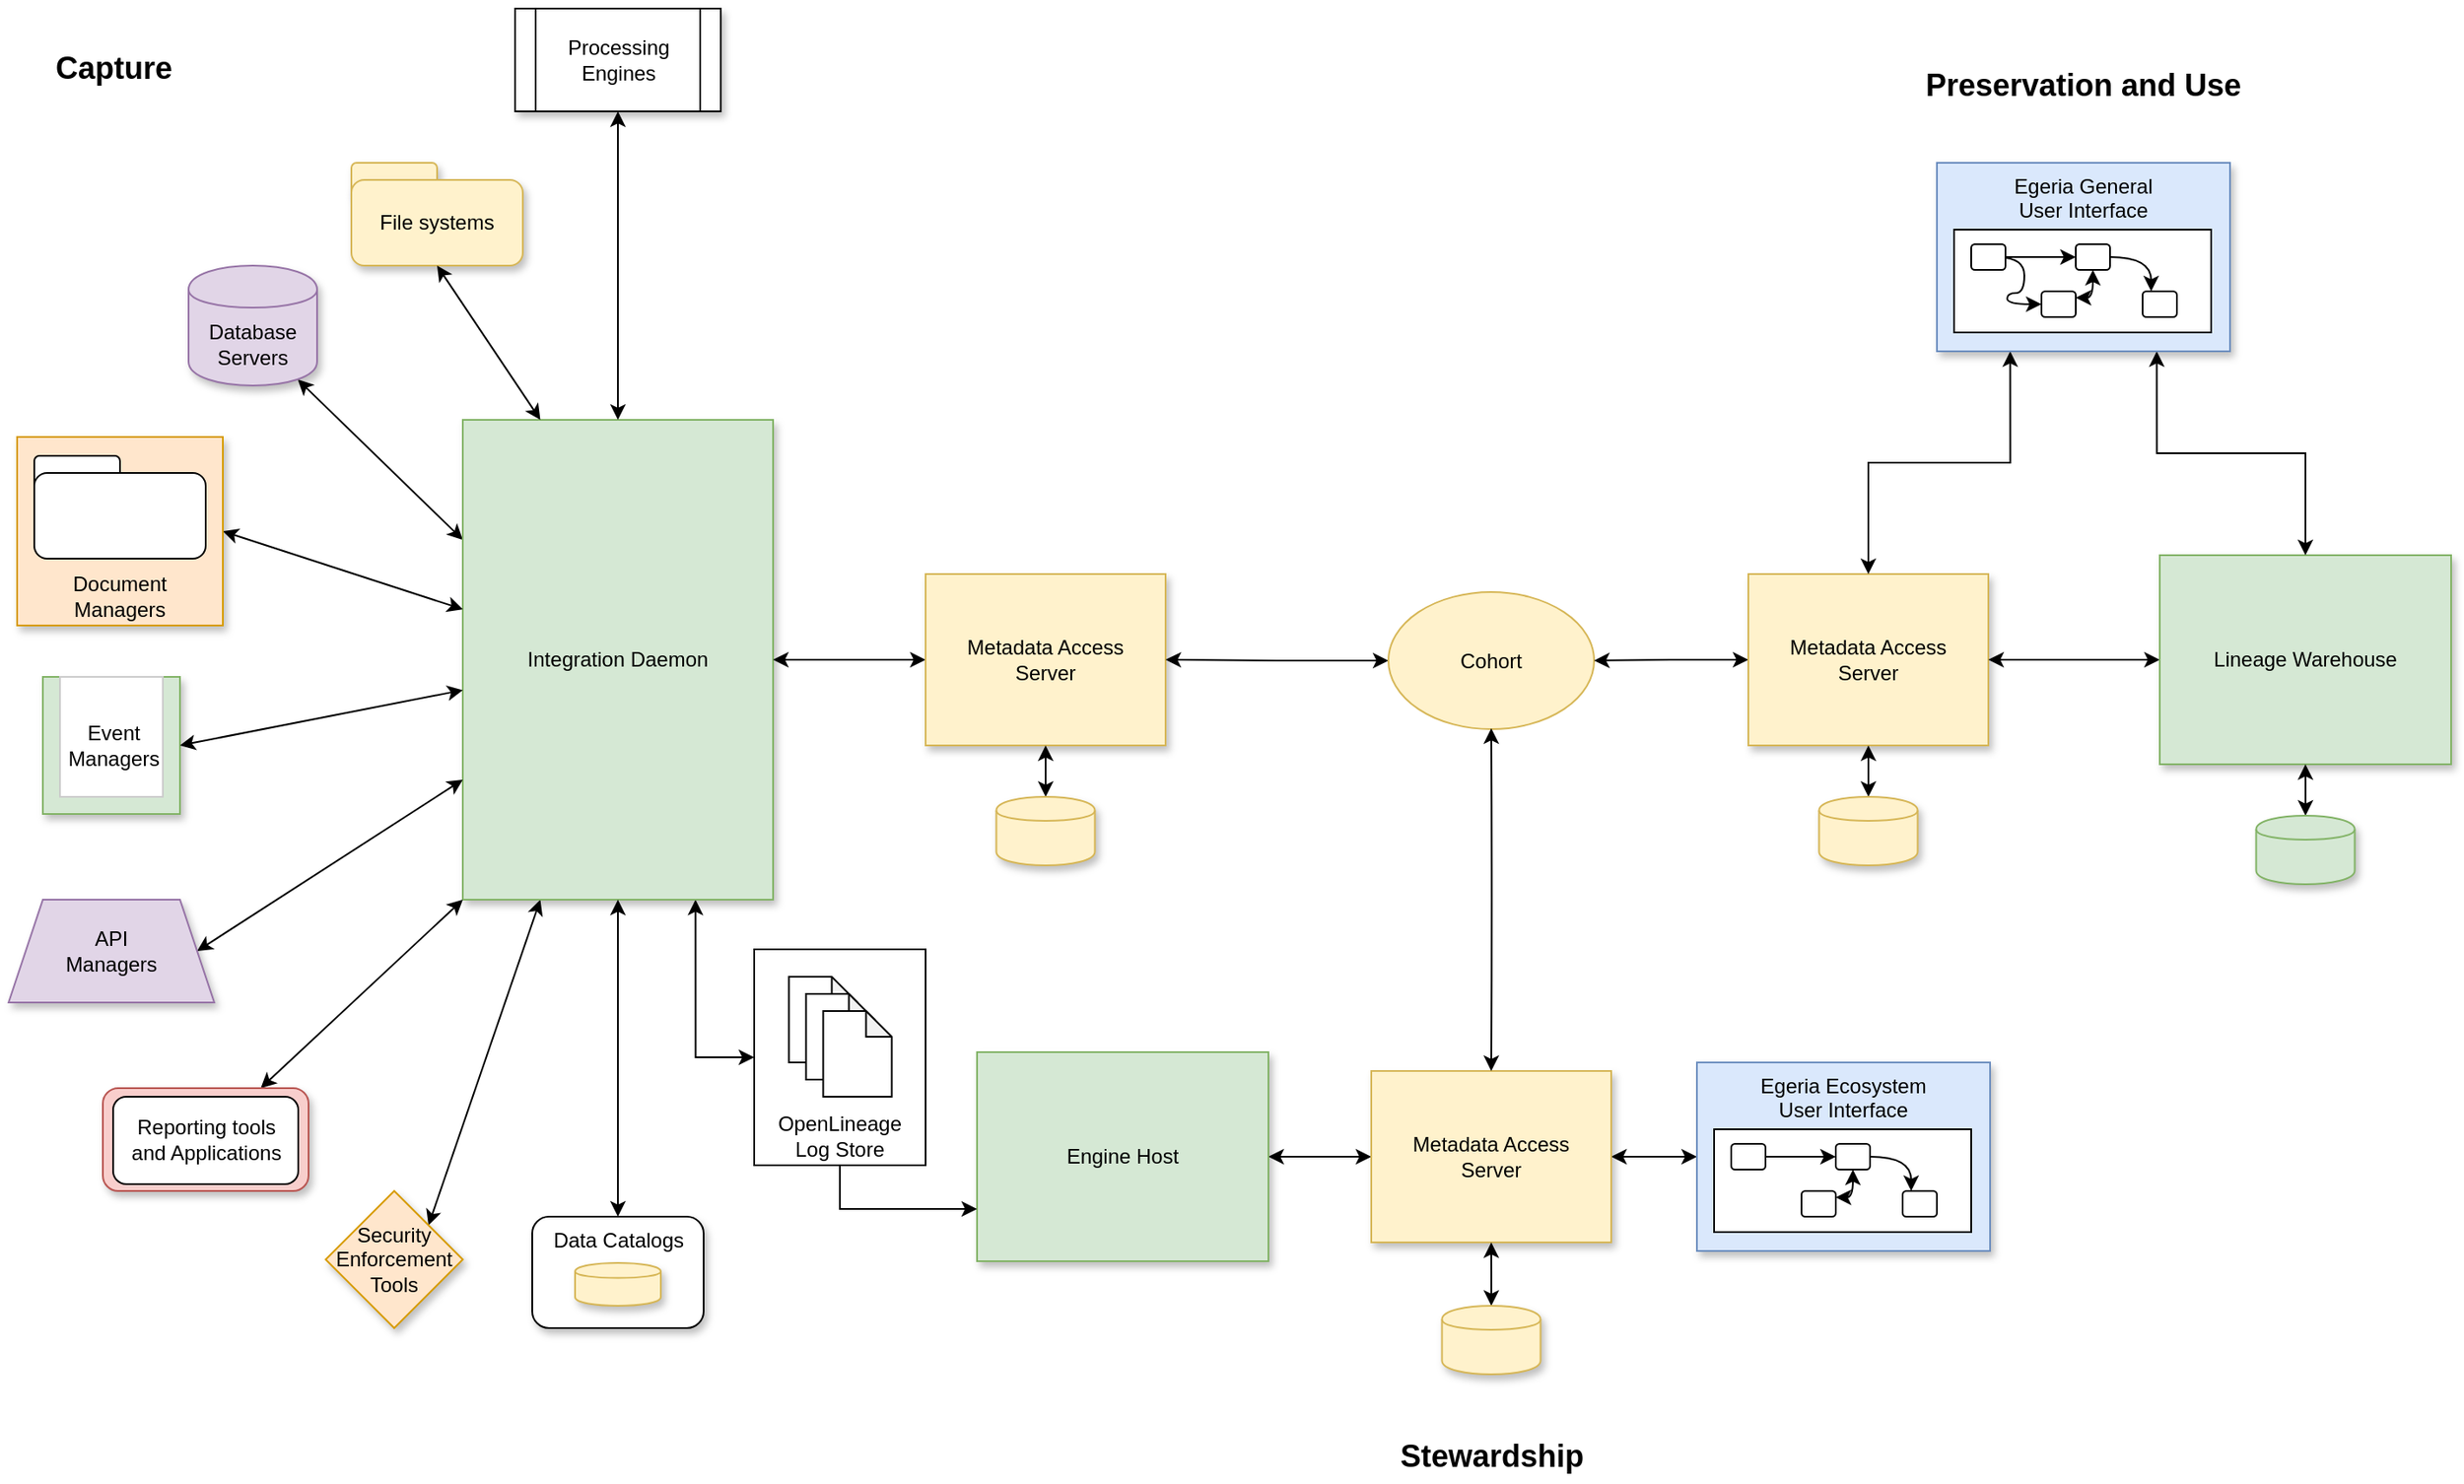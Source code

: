 <mxfile version="24.4.8" type="device" pages="9">
  <diagram id="Ar7dJcf9C2qmjDbHAduh" name="architecture">
    <mxGraphModel dx="1500" dy="1030" grid="1" gridSize="10" guides="1" tooltips="1" connect="1" arrows="1" fold="1" page="1" pageScale="1" pageWidth="827" pageHeight="1169" math="0" shadow="0">
      <root>
        <mxCell id="Trb7pSRPSxSREfiQF1iy-0" />
        <mxCell id="Trb7pSRPSxSREfiQF1iy-1" parent="Trb7pSRPSxSREfiQF1iy-0" />
        <mxCell id="Trb7pSRPSxSREfiQF1iy-8" style="edgeStyle=none;rounded=0;orthogonalLoop=1;jettySize=auto;html=1;exitX=0;exitY=0.25;exitDx=0;exitDy=0;startArrow=classic;startFill=1;entryX=0.85;entryY=0.95;entryDx=0;entryDy=0;entryPerimeter=0;" parent="Trb7pSRPSxSREfiQF1iy-1" source="Trb7pSRPSxSREfiQF1iy-10" target="Trb7pSRPSxSREfiQF1iy-15" edge="1">
          <mxGeometry relative="1" as="geometry">
            <mxPoint x="330" y="420" as="targetPoint" />
          </mxGeometry>
        </mxCell>
        <mxCell id="Trb7pSRPSxSREfiQF1iy-9" style="edgeStyle=none;rounded=0;orthogonalLoop=1;jettySize=auto;html=1;exitX=0.25;exitY=1;exitDx=0;exitDy=0;entryX=1;entryY=0;entryDx=0;entryDy=0;startArrow=classic;startFill=1;" parent="Trb7pSRPSxSREfiQF1iy-1" source="Trb7pSRPSxSREfiQF1iy-10" target="Trb7pSRPSxSREfiQF1iy-42" edge="1">
          <mxGeometry relative="1" as="geometry" />
        </mxCell>
        <mxCell id="F7QW3KvWSfkDKGTcNulC-4" style="edgeStyle=orthogonalEdgeStyle;rounded=0;orthogonalLoop=1;jettySize=auto;html=1;exitX=0.75;exitY=1;exitDx=0;exitDy=0;entryX=0;entryY=0.5;entryDx=0;entryDy=0;startArrow=classic;startFill=1;" parent="Trb7pSRPSxSREfiQF1iy-1" source="Trb7pSRPSxSREfiQF1iy-10" target="F7QW3KvWSfkDKGTcNulC-0" edge="1">
          <mxGeometry relative="1" as="geometry" />
        </mxCell>
        <mxCell id="Trb7pSRPSxSREfiQF1iy-10" value="Integration Daemon" style="rounded=0;whiteSpace=wrap;html=1;verticalAlign=middle;fillColor=#d5e8d4;strokeColor=#82b366;shadow=1;align=center;" parent="Trb7pSRPSxSREfiQF1iy-1" vertex="1">
          <mxGeometry x="390" y="380" width="181" height="280" as="geometry" />
        </mxCell>
        <mxCell id="Trb7pSRPSxSREfiQF1iy-11" style="edgeStyle=orthogonalEdgeStyle;rounded=0;orthogonalLoop=1;jettySize=auto;html=1;exitX=0;exitY=0.5;exitDx=0;exitDy=0;startArrow=classic;startFill=1;" parent="Trb7pSRPSxSREfiQF1iy-1" source="Trb7pSRPSxSREfiQF1iy-12" target="Trb7pSRPSxSREfiQF1iy-10" edge="1">
          <mxGeometry relative="1" as="geometry" />
        </mxCell>
        <mxCell id="Trb7pSRPSxSREfiQF1iy-12" value="Metadata Access&lt;br&gt;Server" style="rounded=0;whiteSpace=wrap;html=1;verticalAlign=middle;fillColor=#fff2cc;strokeColor=#d6b656;shadow=1;align=center;" parent="Trb7pSRPSxSREfiQF1iy-1" vertex="1">
          <mxGeometry x="660" y="470" width="140" height="100" as="geometry" />
        </mxCell>
        <mxCell id="Trb7pSRPSxSREfiQF1iy-13" style="edgeStyle=orthogonalEdgeStyle;rounded=0;orthogonalLoop=1;jettySize=auto;html=1;exitX=0;exitY=0.5;exitDx=0;exitDy=0;startArrow=classic;startFill=1;" parent="Trb7pSRPSxSREfiQF1iy-1" source="Trb7pSRPSxSREfiQF1iy-14" target="Trb7pSRPSxSREfiQF1iy-12" edge="1">
          <mxGeometry relative="1" as="geometry" />
        </mxCell>
        <mxCell id="Trb7pSRPSxSREfiQF1iy-14" value="Cohort" style="ellipse;whiteSpace=wrap;html=1;fillColor=#fff2cc;strokeColor=#d6b656;" parent="Trb7pSRPSxSREfiQF1iy-1" vertex="1">
          <mxGeometry x="930" y="480.5" width="120" height="80" as="geometry" />
        </mxCell>
        <mxCell id="Trb7pSRPSxSREfiQF1iy-15" value="Database&lt;br&gt;Servers" style="shape=cylinder;whiteSpace=wrap;html=1;boundedLbl=1;backgroundOutline=1;fillColor=#e1d5e7;strokeColor=#9673a6;shadow=1;" parent="Trb7pSRPSxSREfiQF1iy-1" vertex="1">
          <mxGeometry x="230" y="290" width="75" height="70" as="geometry" />
        </mxCell>
        <mxCell id="Trb7pSRPSxSREfiQF1iy-16" style="edgeStyle=none;rounded=0;orthogonalLoop=1;jettySize=auto;html=1;exitX=1;exitY=0.5;exitDx=0;exitDy=0;startArrow=classic;startFill=1;" parent="Trb7pSRPSxSREfiQF1iy-1" source="Trb7pSRPSxSREfiQF1iy-17" target="Trb7pSRPSxSREfiQF1iy-10" edge="1">
          <mxGeometry relative="1" as="geometry" />
        </mxCell>
        <mxCell id="Trb7pSRPSxSREfiQF1iy-17" value="Document&lt;br&gt;Managers" style="rounded=0;whiteSpace=wrap;html=1;fillColor=#ffe6cc;strokeColor=#d79b00;shadow=1;verticalAlign=bottom;" parent="Trb7pSRPSxSREfiQF1iy-1" vertex="1">
          <mxGeometry x="130" y="390" width="120" height="110" as="geometry" />
        </mxCell>
        <mxCell id="Trb7pSRPSxSREfiQF1iy-18" value="" style="group;shadow=1;" parent="Trb7pSRPSxSREfiQF1iy-1" vertex="1" connectable="0">
          <mxGeometry x="320" y="230" width="105" height="60" as="geometry" />
        </mxCell>
        <mxCell id="Trb7pSRPSxSREfiQF1iy-19" value="" style="rounded=1;whiteSpace=wrap;html=1;fillColor=#fff2cc;strokeColor=#d6b656;shadow=1;" parent="Trb7pSRPSxSREfiQF1iy-18" vertex="1">
          <mxGeometry x="5" width="50" height="20" as="geometry" />
        </mxCell>
        <mxCell id="Trb7pSRPSxSREfiQF1iy-20" value="File systems" style="rounded=1;whiteSpace=wrap;html=1;fillColor=#fff2cc;strokeColor=#d6b656;shadow=1;" parent="Trb7pSRPSxSREfiQF1iy-18" vertex="1">
          <mxGeometry x="5" y="10" width="100" height="50" as="geometry" />
        </mxCell>
        <mxCell id="Trb7pSRPSxSREfiQF1iy-21" value="" style="group" parent="Trb7pSRPSxSREfiQF1iy-1" vertex="1" connectable="0">
          <mxGeometry x="130" y="401" width="110" height="60" as="geometry" />
        </mxCell>
        <mxCell id="Trb7pSRPSxSREfiQF1iy-22" value="" style="rounded=1;whiteSpace=wrap;html=1;" parent="Trb7pSRPSxSREfiQF1iy-21" vertex="1">
          <mxGeometry x="10" width="50" height="20" as="geometry" />
        </mxCell>
        <mxCell id="Trb7pSRPSxSREfiQF1iy-23" value="" style="rounded=1;whiteSpace=wrap;html=1;" parent="Trb7pSRPSxSREfiQF1iy-21" vertex="1">
          <mxGeometry x="10" y="10" width="100" height="50" as="geometry" />
        </mxCell>
        <mxCell id="Trb7pSRPSxSREfiQF1iy-24" value="" style="whiteSpace=wrap;html=1;aspect=fixed;fillColor=#d5e8d4;strokeColor=#82b366;shadow=1;" parent="Trb7pSRPSxSREfiQF1iy-1" vertex="1">
          <mxGeometry x="145" y="530" width="80" height="80" as="geometry" />
        </mxCell>
        <mxCell id="Trb7pSRPSxSREfiQF1iy-25" value="" style="rounded=0;whiteSpace=wrap;html=1;strokeColor=#CCCCCC;" parent="Trb7pSRPSxSREfiQF1iy-1" vertex="1">
          <mxGeometry x="155" y="530" width="60" height="70" as="geometry" />
        </mxCell>
        <mxCell id="Trb7pSRPSxSREfiQF1iy-26" style="edgeStyle=none;rounded=0;orthogonalLoop=1;jettySize=auto;html=1;exitX=1;exitY=0.5;exitDx=0;exitDy=0;entryX=0;entryY=0.75;entryDx=0;entryDy=0;startArrow=classic;startFill=1;" parent="Trb7pSRPSxSREfiQF1iy-1" source="Trb7pSRPSxSREfiQF1iy-27" target="Trb7pSRPSxSREfiQF1iy-10" edge="1">
          <mxGeometry relative="1" as="geometry" />
        </mxCell>
        <mxCell id="Trb7pSRPSxSREfiQF1iy-27" value="API&lt;br&gt;Managers" style="shape=trapezoid;perimeter=trapezoidPerimeter;whiteSpace=wrap;html=1;fixedSize=1;strokeColor=#9673a6;fillColor=#e1d5e7;shadow=1;" parent="Trb7pSRPSxSREfiQF1iy-1" vertex="1">
          <mxGeometry x="125" y="660" width="120" height="60" as="geometry" />
        </mxCell>
        <mxCell id="Trb7pSRPSxSREfiQF1iy-28" style="edgeStyle=none;rounded=0;orthogonalLoop=1;jettySize=auto;html=1;entryX=0;entryY=1;entryDx=0;entryDy=0;startArrow=classic;startFill=1;" parent="Trb7pSRPSxSREfiQF1iy-1" source="Trb7pSRPSxSREfiQF1iy-29" target="Trb7pSRPSxSREfiQF1iy-10" edge="1">
          <mxGeometry relative="1" as="geometry" />
        </mxCell>
        <mxCell id="Trb7pSRPSxSREfiQF1iy-29" value="" style="rounded=1;whiteSpace=wrap;html=1;fillColor=#f8cecc;strokeColor=#b85450;shadow=1;" parent="Trb7pSRPSxSREfiQF1iy-1" vertex="1">
          <mxGeometry x="180" y="770" width="120" height="60" as="geometry" />
        </mxCell>
        <mxCell id="Trb7pSRPSxSREfiQF1iy-30" value="" style="rounded=1;whiteSpace=wrap;html=1;" parent="Trb7pSRPSxSREfiQF1iy-1" vertex="1">
          <mxGeometry x="186" y="775" width="108" height="51" as="geometry" />
        </mxCell>
        <mxCell id="Trb7pSRPSxSREfiQF1iy-31" value="Reporting tools&lt;br&gt;and Applications" style="text;html=1;align=center;verticalAlign=middle;resizable=0;points=[];autosize=1;strokeColor=none;" parent="Trb7pSRPSxSREfiQF1iy-1" vertex="1">
          <mxGeometry x="190" y="785" width="100" height="30" as="geometry" />
        </mxCell>
        <mxCell id="Trb7pSRPSxSREfiQF1iy-32" style="edgeStyle=none;rounded=0;orthogonalLoop=1;jettySize=auto;html=1;startArrow=classic;startFill=1;exitX=1;exitY=0.5;exitDx=0;exitDy=0;" parent="Trb7pSRPSxSREfiQF1iy-1" source="Trb7pSRPSxSREfiQF1iy-24" target="Trb7pSRPSxSREfiQF1iy-10" edge="1">
          <mxGeometry relative="1" as="geometry" />
        </mxCell>
        <mxCell id="Trb7pSRPSxSREfiQF1iy-33" value="Event&lt;br&gt;Managers" style="text;html=1;align=center;verticalAlign=middle;resizable=0;points=[];;autosize=1;" parent="Trb7pSRPSxSREfiQF1iy-1" vertex="1">
          <mxGeometry x="151" y="555" width="70" height="30" as="geometry" />
        </mxCell>
        <mxCell id="Trb7pSRPSxSREfiQF1iy-34" style="edgeStyle=orthogonalEdgeStyle;rounded=0;orthogonalLoop=1;jettySize=auto;html=1;entryX=0.5;entryY=1;entryDx=0;entryDy=0;startArrow=classic;startFill=1;" parent="Trb7pSRPSxSREfiQF1iy-1" source="Trb7pSRPSxSREfiQF1iy-35" target="Trb7pSRPSxSREfiQF1iy-12" edge="1">
          <mxGeometry relative="1" as="geometry" />
        </mxCell>
        <mxCell id="Trb7pSRPSxSREfiQF1iy-35" value="" style="shape=cylinder;whiteSpace=wrap;html=1;boundedLbl=1;backgroundOutline=1;fillColor=#fff2cc;strokeColor=#d6b656;shadow=1;" parent="Trb7pSRPSxSREfiQF1iy-1" vertex="1">
          <mxGeometry x="701.25" y="600" width="57.5" height="40" as="geometry" />
        </mxCell>
        <mxCell id="Trb7pSRPSxSREfiQF1iy-36" style="rounded=0;orthogonalLoop=1;jettySize=auto;html=1;exitX=0.5;exitY=1;exitDx=0;exitDy=0;entryX=0.25;entryY=0;entryDx=0;entryDy=0;startArrow=classic;startFill=1;" parent="Trb7pSRPSxSREfiQF1iy-1" source="Trb7pSRPSxSREfiQF1iy-20" target="Trb7pSRPSxSREfiQF1iy-10" edge="1">
          <mxGeometry relative="1" as="geometry" />
        </mxCell>
        <mxCell id="Trb7pSRPSxSREfiQF1iy-37" value="Data Catalogs" style="rounded=1;whiteSpace=wrap;html=1;shadow=1;align=center;verticalAlign=top;" parent="Trb7pSRPSxSREfiQF1iy-1" vertex="1">
          <mxGeometry x="430.5" y="845" width="100" height="65" as="geometry" />
        </mxCell>
        <mxCell id="Trb7pSRPSxSREfiQF1iy-38" style="edgeStyle=none;rounded=0;orthogonalLoop=1;jettySize=auto;html=1;startArrow=classic;startFill=1;entryX=0.5;entryY=1;entryDx=0;entryDy=0;exitX=0.5;exitY=0;exitDx=0;exitDy=0;" parent="Trb7pSRPSxSREfiQF1iy-1" source="Trb7pSRPSxSREfiQF1iy-37" target="Trb7pSRPSxSREfiQF1iy-10" edge="1">
          <mxGeometry relative="1" as="geometry">
            <mxPoint x="500" y="800" as="sourcePoint" />
            <mxPoint x="481" y="660" as="targetPoint" />
          </mxGeometry>
        </mxCell>
        <mxCell id="Trb7pSRPSxSREfiQF1iy-39" value="" style="shape=cylinder;whiteSpace=wrap;html=1;boundedLbl=1;backgroundOutline=1;fillColor=#fff2cc;strokeColor=#d6b656;shadow=1;" parent="Trb7pSRPSxSREfiQF1iy-1" vertex="1">
          <mxGeometry x="455.5" y="872" width="50" height="25" as="geometry" />
        </mxCell>
        <mxCell id="Trb7pSRPSxSREfiQF1iy-40" style="edgeStyle=none;rounded=0;orthogonalLoop=1;jettySize=auto;html=1;entryX=0.5;entryY=0;entryDx=0;entryDy=0;startArrow=classic;startFill=1;" parent="Trb7pSRPSxSREfiQF1iy-1" source="Trb7pSRPSxSREfiQF1iy-41" target="Trb7pSRPSxSREfiQF1iy-10" edge="1">
          <mxGeometry relative="1" as="geometry" />
        </mxCell>
        <mxCell id="Trb7pSRPSxSREfiQF1iy-41" value="Processing&lt;br&gt;Engines" style="shape=process;whiteSpace=wrap;html=1;backgroundOutline=1;shadow=1;align=center;" parent="Trb7pSRPSxSREfiQF1iy-1" vertex="1">
          <mxGeometry x="420.5" y="140" width="120" height="60" as="geometry" />
        </mxCell>
        <mxCell id="Trb7pSRPSxSREfiQF1iy-42" value="Security&lt;br&gt;Enforcement&lt;br&gt;Tools" style="rhombus;whiteSpace=wrap;html=1;shadow=1;align=center;fillColor=#ffe6cc;strokeColor=#d79b00;" parent="Trb7pSRPSxSREfiQF1iy-1" vertex="1">
          <mxGeometry x="310" y="830" width="80" height="80" as="geometry" />
        </mxCell>
        <mxCell id="Trb7pSRPSxSREfiQF1iy-48" style="edgeStyle=orthogonalEdgeStyle;rounded=0;orthogonalLoop=1;jettySize=auto;html=1;startArrow=classic;startFill=1;" parent="Trb7pSRPSxSREfiQF1iy-1" source="Trb7pSRPSxSREfiQF1iy-45" target="Trb7pSRPSxSREfiQF1iy-14" edge="1">
          <mxGeometry relative="1" as="geometry" />
        </mxCell>
        <mxCell id="Trb7pSRPSxSREfiQF1iy-45" value="Metadata Access&lt;br&gt;Server" style="rounded=0;whiteSpace=wrap;html=1;verticalAlign=middle;fillColor=#fff2cc;strokeColor=#d6b656;shadow=1;align=center;" parent="Trb7pSRPSxSREfiQF1iy-1" vertex="1">
          <mxGeometry x="1140" y="470" width="140" height="100" as="geometry" />
        </mxCell>
        <mxCell id="Trb7pSRPSxSREfiQF1iy-46" style="edgeStyle=orthogonalEdgeStyle;rounded=0;orthogonalLoop=1;jettySize=auto;html=1;entryX=0.5;entryY=1;entryDx=0;entryDy=0;startArrow=classic;startFill=1;" parent="Trb7pSRPSxSREfiQF1iy-1" source="Trb7pSRPSxSREfiQF1iy-47" target="Trb7pSRPSxSREfiQF1iy-45" edge="1">
          <mxGeometry relative="1" as="geometry" />
        </mxCell>
        <mxCell id="Trb7pSRPSxSREfiQF1iy-47" value="" style="shape=cylinder;whiteSpace=wrap;html=1;boundedLbl=1;backgroundOutline=1;fillColor=#fff2cc;strokeColor=#d6b656;shadow=1;" parent="Trb7pSRPSxSREfiQF1iy-1" vertex="1">
          <mxGeometry x="1181.25" y="600" width="57.5" height="40" as="geometry" />
        </mxCell>
        <mxCell id="Trb7pSRPSxSREfiQF1iy-50" style="edgeStyle=orthogonalEdgeStyle;rounded=0;orthogonalLoop=1;jettySize=auto;html=1;startArrow=classic;startFill=1;" parent="Trb7pSRPSxSREfiQF1iy-1" source="Trb7pSRPSxSREfiQF1iy-49" target="Trb7pSRPSxSREfiQF1iy-45" edge="1">
          <mxGeometry relative="1" as="geometry" />
        </mxCell>
        <mxCell id="Trb7pSRPSxSREfiQF1iy-49" value="Lineage Warehouse" style="rounded=0;whiteSpace=wrap;html=1;verticalAlign=middle;fillColor=#d5e8d4;strokeColor=#82b366;shadow=1;" parent="Trb7pSRPSxSREfiQF1iy-1" vertex="1">
          <mxGeometry x="1380" y="459" width="170" height="122" as="geometry" />
        </mxCell>
        <mxCell id="Trb7pSRPSxSREfiQF1iy-51" style="edgeStyle=orthogonalEdgeStyle;rounded=0;orthogonalLoop=1;jettySize=auto;html=1;entryX=0.5;entryY=1;entryDx=0;entryDy=0;startArrow=classic;startFill=1;" parent="Trb7pSRPSxSREfiQF1iy-1" source="Trb7pSRPSxSREfiQF1iy-52" edge="1">
          <mxGeometry relative="1" as="geometry">
            <mxPoint x="1465" y="581" as="targetPoint" />
          </mxGeometry>
        </mxCell>
        <mxCell id="Trb7pSRPSxSREfiQF1iy-52" value="" style="shape=cylinder;whiteSpace=wrap;html=1;boundedLbl=1;backgroundOutline=1;fillColor=#d5e8d4;strokeColor=#82b366;shadow=1;" parent="Trb7pSRPSxSREfiQF1iy-1" vertex="1">
          <mxGeometry x="1436.25" y="611" width="57.5" height="40" as="geometry" />
        </mxCell>
        <mxCell id="Trb7pSRPSxSREfiQF1iy-54" style="edgeStyle=orthogonalEdgeStyle;rounded=0;orthogonalLoop=1;jettySize=auto;html=1;startArrow=classic;startFill=1;exitX=0.25;exitY=1;exitDx=0;exitDy=0;" parent="Trb7pSRPSxSREfiQF1iy-1" source="Trb7pSRPSxSREfiQF1iy-53" target="Trb7pSRPSxSREfiQF1iy-45" edge="1">
          <mxGeometry relative="1" as="geometry" />
        </mxCell>
        <mxCell id="Trb7pSRPSxSREfiQF1iy-55" style="edgeStyle=orthogonalEdgeStyle;rounded=0;orthogonalLoop=1;jettySize=auto;html=1;startArrow=classic;startFill=1;exitX=0.75;exitY=1;exitDx=0;exitDy=0;" parent="Trb7pSRPSxSREfiQF1iy-1" source="Trb7pSRPSxSREfiQF1iy-53" target="Trb7pSRPSxSREfiQF1iy-49" edge="1">
          <mxGeometry relative="1" as="geometry" />
        </mxCell>
        <mxCell id="Trb7pSRPSxSREfiQF1iy-53" value="Egeria General&lt;br&gt;User Interface" style="rounded=0;whiteSpace=wrap;html=1;shadow=1;verticalAlign=top;fillColor=#dae8fc;strokeColor=#6c8ebf;" parent="Trb7pSRPSxSREfiQF1iy-1" vertex="1">
          <mxGeometry x="1250" y="230" width="171" height="110" as="geometry" />
        </mxCell>
        <mxCell id="Trb7pSRPSxSREfiQF1iy-56" value="" style="rounded=0;whiteSpace=wrap;html=1;shadow=0;" parent="Trb7pSRPSxSREfiQF1iy-1" vertex="1">
          <mxGeometry x="1260" y="269" width="150" height="60" as="geometry" />
        </mxCell>
        <mxCell id="Trb7pSRPSxSREfiQF1iy-57" value="" style="rounded=1;whiteSpace=wrap;html=1;shadow=0;" parent="Trb7pSRPSxSREfiQF1iy-1" vertex="1">
          <mxGeometry x="1370" y="305" width="20" height="15" as="geometry" />
        </mxCell>
        <mxCell id="Trb7pSRPSxSREfiQF1iy-65" style="edgeStyle=orthogonalEdgeStyle;curved=1;rounded=0;orthogonalLoop=1;jettySize=auto;html=1;entryX=0.25;entryY=0;entryDx=0;entryDy=0;startArrow=none;startFill=0;" parent="Trb7pSRPSxSREfiQF1iy-1" source="Trb7pSRPSxSREfiQF1iy-58" target="Trb7pSRPSxSREfiQF1iy-57" edge="1">
          <mxGeometry relative="1" as="geometry" />
        </mxCell>
        <mxCell id="Trb7pSRPSxSREfiQF1iy-58" value="" style="rounded=1;whiteSpace=wrap;html=1;shadow=0;" parent="Trb7pSRPSxSREfiQF1iy-1" vertex="1">
          <mxGeometry x="1331" y="277.5" width="20" height="15" as="geometry" />
        </mxCell>
        <mxCell id="Trb7pSRPSxSREfiQF1iy-66" style="edgeStyle=orthogonalEdgeStyle;curved=1;rounded=0;orthogonalLoop=1;jettySize=auto;html=1;exitX=1;exitY=0.25;exitDx=0;exitDy=0;entryX=0.5;entryY=1;entryDx=0;entryDy=0;startArrow=classic;startFill=1;" parent="Trb7pSRPSxSREfiQF1iy-1" source="Trb7pSRPSxSREfiQF1iy-59" target="Trb7pSRPSxSREfiQF1iy-58" edge="1">
          <mxGeometry relative="1" as="geometry" />
        </mxCell>
        <mxCell id="Trb7pSRPSxSREfiQF1iy-59" value="" style="rounded=1;whiteSpace=wrap;html=1;shadow=0;" parent="Trb7pSRPSxSREfiQF1iy-1" vertex="1">
          <mxGeometry x="1311" y="305" width="20" height="15" as="geometry" />
        </mxCell>
        <mxCell id="Trb7pSRPSxSREfiQF1iy-63" style="edgeStyle=orthogonalEdgeStyle;rounded=0;orthogonalLoop=1;jettySize=auto;html=1;entryX=0;entryY=0.5;entryDx=0;entryDy=0;startArrow=none;startFill=0;curved=1;" parent="Trb7pSRPSxSREfiQF1iy-1" source="Trb7pSRPSxSREfiQF1iy-61" target="Trb7pSRPSxSREfiQF1iy-58" edge="1">
          <mxGeometry relative="1" as="geometry" />
        </mxCell>
        <mxCell id="Trb7pSRPSxSREfiQF1iy-64" style="edgeStyle=orthogonalEdgeStyle;curved=1;rounded=0;orthogonalLoop=1;jettySize=auto;html=1;entryX=0;entryY=0.5;entryDx=0;entryDy=0;startArrow=classic;startFill=1;" parent="Trb7pSRPSxSREfiQF1iy-1" target="Trb7pSRPSxSREfiQF1iy-59" edge="1">
          <mxGeometry relative="1" as="geometry">
            <mxPoint x="1280" y="285" as="sourcePoint" />
          </mxGeometry>
        </mxCell>
        <mxCell id="Trb7pSRPSxSREfiQF1iy-61" value="" style="rounded=1;whiteSpace=wrap;html=1;shadow=0;" parent="Trb7pSRPSxSREfiQF1iy-1" vertex="1">
          <mxGeometry x="1270" y="277.5" width="20" height="15" as="geometry" />
        </mxCell>
        <mxCell id="Trb7pSRPSxSREfiQF1iy-80" style="edgeStyle=orthogonalEdgeStyle;curved=1;rounded=0;orthogonalLoop=1;jettySize=auto;html=1;startArrow=classic;startFill=1;entryX=1;entryY=0.5;entryDx=0;entryDy=0;" parent="Trb7pSRPSxSREfiQF1iy-1" source="Trb7pSRPSxSREfiQF1iy-70" target="Trb7pSRPSxSREfiQF1iy-84" edge="1">
          <mxGeometry relative="1" as="geometry">
            <mxPoint x="1305.5" y="900.75" as="targetPoint" />
          </mxGeometry>
        </mxCell>
        <mxCell id="Trb7pSRPSxSREfiQF1iy-70" value="Egeria Ecosystem&lt;br&gt;User Interface" style="rounded=0;whiteSpace=wrap;html=1;shadow=1;verticalAlign=top;fillColor=#dae8fc;strokeColor=#6c8ebf;" parent="Trb7pSRPSxSREfiQF1iy-1" vertex="1">
          <mxGeometry x="1110" y="755" width="171" height="110" as="geometry" />
        </mxCell>
        <mxCell id="Trb7pSRPSxSREfiQF1iy-71" value="" style="rounded=0;whiteSpace=wrap;html=1;shadow=0;" parent="Trb7pSRPSxSREfiQF1iy-1" vertex="1">
          <mxGeometry x="1120" y="794" width="150" height="60" as="geometry" />
        </mxCell>
        <mxCell id="Trb7pSRPSxSREfiQF1iy-72" value="" style="rounded=1;whiteSpace=wrap;html=1;shadow=0;" parent="Trb7pSRPSxSREfiQF1iy-1" vertex="1">
          <mxGeometry x="1230" y="830" width="20" height="15" as="geometry" />
        </mxCell>
        <mxCell id="Trb7pSRPSxSREfiQF1iy-73" style="edgeStyle=orthogonalEdgeStyle;curved=1;rounded=0;orthogonalLoop=1;jettySize=auto;html=1;entryX=0.25;entryY=0;entryDx=0;entryDy=0;startArrow=none;startFill=0;" parent="Trb7pSRPSxSREfiQF1iy-1" source="Trb7pSRPSxSREfiQF1iy-74" target="Trb7pSRPSxSREfiQF1iy-72" edge="1">
          <mxGeometry relative="1" as="geometry" />
        </mxCell>
        <mxCell id="Trb7pSRPSxSREfiQF1iy-74" value="" style="rounded=1;whiteSpace=wrap;html=1;shadow=0;" parent="Trb7pSRPSxSREfiQF1iy-1" vertex="1">
          <mxGeometry x="1191" y="802.5" width="20" height="15" as="geometry" />
        </mxCell>
        <mxCell id="Trb7pSRPSxSREfiQF1iy-75" style="edgeStyle=orthogonalEdgeStyle;curved=1;rounded=0;orthogonalLoop=1;jettySize=auto;html=1;exitX=1;exitY=0.25;exitDx=0;exitDy=0;entryX=0.5;entryY=1;entryDx=0;entryDy=0;startArrow=classic;startFill=1;" parent="Trb7pSRPSxSREfiQF1iy-1" source="Trb7pSRPSxSREfiQF1iy-76" target="Trb7pSRPSxSREfiQF1iy-74" edge="1">
          <mxGeometry relative="1" as="geometry" />
        </mxCell>
        <mxCell id="Trb7pSRPSxSREfiQF1iy-76" value="" style="rounded=1;whiteSpace=wrap;html=1;shadow=0;" parent="Trb7pSRPSxSREfiQF1iy-1" vertex="1">
          <mxGeometry x="1171" y="830" width="20" height="15" as="geometry" />
        </mxCell>
        <mxCell id="Trb7pSRPSxSREfiQF1iy-77" style="edgeStyle=orthogonalEdgeStyle;rounded=0;orthogonalLoop=1;jettySize=auto;html=1;entryX=0;entryY=0.5;entryDx=0;entryDy=0;startArrow=none;startFill=0;curved=1;" parent="Trb7pSRPSxSREfiQF1iy-1" source="Trb7pSRPSxSREfiQF1iy-79" target="Trb7pSRPSxSREfiQF1iy-74" edge="1">
          <mxGeometry relative="1" as="geometry" />
        </mxCell>
        <mxCell id="Trb7pSRPSxSREfiQF1iy-79" value="" style="rounded=1;whiteSpace=wrap;html=1;shadow=0;" parent="Trb7pSRPSxSREfiQF1iy-1" vertex="1">
          <mxGeometry x="1130" y="802.5" width="20" height="15" as="geometry" />
        </mxCell>
        <mxCell id="Trb7pSRPSxSREfiQF1iy-83" style="edgeStyle=orthogonalEdgeStyle;curved=1;rounded=0;orthogonalLoop=1;jettySize=auto;html=1;startArrow=classic;startFill=1;" parent="Trb7pSRPSxSREfiQF1iy-1" source="Trb7pSRPSxSREfiQF1iy-84" target="Trb7pSRPSxSREfiQF1iy-97" edge="1">
          <mxGeometry relative="1" as="geometry">
            <mxPoint x="954.5" y="939" as="targetPoint" />
          </mxGeometry>
        </mxCell>
        <mxCell id="Trb7pSRPSxSREfiQF1iy-84" value="Metadata Access&lt;br&gt;Server" style="rounded=0;whiteSpace=wrap;html=1;verticalAlign=middle;fillColor=#fff2cc;strokeColor=#d6b656;shadow=1;align=center;" parent="Trb7pSRPSxSREfiQF1iy-1" vertex="1">
          <mxGeometry x="920" y="760" width="140" height="100" as="geometry" />
        </mxCell>
        <mxCell id="Trb7pSRPSxSREfiQF1iy-85" style="edgeStyle=orthogonalEdgeStyle;curved=1;rounded=0;orthogonalLoop=1;jettySize=auto;html=1;startArrow=classic;startFill=1;" parent="Trb7pSRPSxSREfiQF1iy-1" target="Trb7pSRPSxSREfiQF1iy-84" edge="1">
          <mxGeometry relative="1" as="geometry">
            <mxPoint x="990" y="560" as="sourcePoint" />
          </mxGeometry>
        </mxCell>
        <mxCell id="Trb7pSRPSxSREfiQF1iy-95" style="edgeStyle=orthogonalEdgeStyle;rounded=0;orthogonalLoop=1;jettySize=auto;html=1;startArrow=classic;startFill=1;" parent="Trb7pSRPSxSREfiQF1iy-1" source="Trb7pSRPSxSREfiQF1iy-96" target="Trb7pSRPSxSREfiQF1iy-84" edge="1">
          <mxGeometry relative="1" as="geometry">
            <mxPoint x="1031.25" y="860" as="targetPoint" />
          </mxGeometry>
        </mxCell>
        <mxCell id="Trb7pSRPSxSREfiQF1iy-96" value="" style="shape=cylinder;whiteSpace=wrap;html=1;boundedLbl=1;backgroundOutline=1;fillColor=#fff2cc;strokeColor=#d6b656;shadow=1;" parent="Trb7pSRPSxSREfiQF1iy-1" vertex="1">
          <mxGeometry x="961.25" y="897" width="57.5" height="40" as="geometry" />
        </mxCell>
        <mxCell id="Trb7pSRPSxSREfiQF1iy-97" value="Engine Host" style="rounded=0;whiteSpace=wrap;html=1;verticalAlign=middle;fillColor=#d5e8d4;strokeColor=#82b366;shadow=1;" parent="Trb7pSRPSxSREfiQF1iy-1" vertex="1">
          <mxGeometry x="690" y="749" width="170" height="122" as="geometry" />
        </mxCell>
        <mxCell id="Trb7pSRPSxSREfiQF1iy-98" value="Capture" style="text;html=1;align=center;verticalAlign=middle;resizable=0;points=[];autosize=1;strokeColor=none;fontSize=18;fontStyle=1" parent="Trb7pSRPSxSREfiQF1iy-1" vertex="1">
          <mxGeometry x="146" y="160" width="80" height="30" as="geometry" />
        </mxCell>
        <mxCell id="Trb7pSRPSxSREfiQF1iy-99" value="Stewardship" style="text;html=1;align=center;verticalAlign=middle;resizable=0;points=[];autosize=1;strokeColor=none;fontSize=18;fontStyle=1" parent="Trb7pSRPSxSREfiQF1iy-1" vertex="1">
          <mxGeometry x="930" y="970" width="120" height="30" as="geometry" />
        </mxCell>
        <mxCell id="Trb7pSRPSxSREfiQF1iy-100" value="Preservation and Use" style="text;html=1;align=center;verticalAlign=middle;resizable=0;points=[];autosize=1;strokeColor=none;fontSize=18;fontStyle=1" parent="Trb7pSRPSxSREfiQF1iy-1" vertex="1">
          <mxGeometry x="1235" y="170" width="200" height="30" as="geometry" />
        </mxCell>
        <mxCell id="F7QW3KvWSfkDKGTcNulC-5" style="edgeStyle=orthogonalEdgeStyle;rounded=0;orthogonalLoop=1;jettySize=auto;html=1;entryX=0;entryY=0.75;entryDx=0;entryDy=0;exitX=0.5;exitY=1;exitDx=0;exitDy=0;" parent="Trb7pSRPSxSREfiQF1iy-1" source="F7QW3KvWSfkDKGTcNulC-0" target="Trb7pSRPSxSREfiQF1iy-97" edge="1">
          <mxGeometry relative="1" as="geometry" />
        </mxCell>
        <mxCell id="F7QW3KvWSfkDKGTcNulC-0" value="OpenLineage&lt;br&gt;Log Store" style="rounded=0;whiteSpace=wrap;html=1;fontFamily=Helvetica;fontSize=12;fontColor=#000000;align=center;verticalAlign=bottom;" parent="Trb7pSRPSxSREfiQF1iy-1" vertex="1">
          <mxGeometry x="560" y="689" width="100" height="126" as="geometry" />
        </mxCell>
        <mxCell id="F7QW3KvWSfkDKGTcNulC-1" value="" style="shape=note;whiteSpace=wrap;html=1;backgroundOutline=1;darkOpacity=0.05;fontFamily=Helvetica;fontSize=24;fontColor=#000000;align=center;size=15;" parent="Trb7pSRPSxSREfiQF1iy-1" vertex="1">
          <mxGeometry x="580.25" y="705" width="40" height="50" as="geometry" />
        </mxCell>
        <mxCell id="F7QW3KvWSfkDKGTcNulC-2" value="" style="shape=note;whiteSpace=wrap;html=1;backgroundOutline=1;darkOpacity=0.05;fontFamily=Helvetica;fontSize=24;fontColor=#000000;align=center;size=15;" parent="Trb7pSRPSxSREfiQF1iy-1" vertex="1">
          <mxGeometry x="590.25" y="715" width="40" height="50" as="geometry" />
        </mxCell>
        <mxCell id="F7QW3KvWSfkDKGTcNulC-3" value="" style="shape=note;whiteSpace=wrap;html=1;backgroundOutline=1;darkOpacity=0.05;fontFamily=Helvetica;fontSize=24;fontColor=#000000;align=center;size=15;" parent="Trb7pSRPSxSREfiQF1iy-1" vertex="1">
          <mxGeometry x="600.25" y="725" width="40" height="50" as="geometry" />
        </mxCell>
      </root>
    </mxGraphModel>
  </diagram>
  <diagram id="zVn1LstkJKu1vaRSdGYf" name="basic-concept-of-lineage">
    <mxGraphModel dx="1114" dy="941" grid="1" gridSize="10" guides="1" tooltips="1" connect="1" arrows="1" fold="1" page="1" pageScale="1" pageWidth="827" pageHeight="1169" math="0" shadow="0">
      <root>
        <mxCell id="0" />
        <mxCell id="1" parent="0" />
        <mxCell id="DjdxXMoE8op2pjT3QcuD-1" style="edgeStyle=orthogonalEdgeStyle;rounded=0;orthogonalLoop=1;jettySize=auto;html=1;exitX=1;exitY=0.5;exitDx=0;exitDy=0;entryX=0;entryY=0.5;entryDx=0;entryDy=0;" parent="1" source="DjdxXMoE8op2pjT3QcuD-2" target="DjdxXMoE8op2pjT3QcuD-4" edge="1">
          <mxGeometry relative="1" as="geometry" />
        </mxCell>
        <mxCell id="DjdxXMoE8op2pjT3QcuD-2" value="Data Store" style="rounded=1;whiteSpace=wrap;html=1;fillColor=#b0e3e6;strokeColor=#0e8088;shadow=1;" parent="1" vertex="1">
          <mxGeometry x="90" y="330" width="120" height="60" as="geometry" />
        </mxCell>
        <mxCell id="DjdxXMoE8op2pjT3QcuD-3" style="edgeStyle=orthogonalEdgeStyle;rounded=0;orthogonalLoop=1;jettySize=auto;html=1;exitX=1;exitY=0.5;exitDx=0;exitDy=0;entryX=0;entryY=0.5;entryDx=0;entryDy=0;" parent="1" source="DjdxXMoE8op2pjT3QcuD-4" target="DjdxXMoE8op2pjT3QcuD-6" edge="1">
          <mxGeometry relative="1" as="geometry" />
        </mxCell>
        <mxCell id="DjdxXMoE8op2pjT3QcuD-4" value="Process" style="rounded=1;whiteSpace=wrap;html=1;fillColor=#b0e3e6;strokeColor=#0e8088;shadow=1;" parent="1" vertex="1">
          <mxGeometry x="240" y="330" width="120" height="60" as="geometry" />
        </mxCell>
        <mxCell id="DjdxXMoE8op2pjT3QcuD-5" value="" style="edgeStyle=orthogonalEdgeStyle;rounded=0;orthogonalLoop=1;jettySize=auto;html=1;startArrow=classic;startFill=1;" parent="1" source="DjdxXMoE8op2pjT3QcuD-6" target="DjdxXMoE8op2pjT3QcuD-25" edge="1">
          <mxGeometry relative="1" as="geometry" />
        </mxCell>
        <mxCell id="DjdxXMoE8op2pjT3QcuD-6" value="Data Store" style="rounded=1;whiteSpace=wrap;html=1;fillColor=#b0e3e6;strokeColor=#0e8088;shadow=1;" parent="1" vertex="1">
          <mxGeometry x="390" y="330" width="120" height="60" as="geometry" />
        </mxCell>
        <mxCell id="DjdxXMoE8op2pjT3QcuD-7" value="Basic Concept of Lineage" style="text;html=1;align=center;verticalAlign=middle;resizable=0;points=[];;autosize=1;" parent="1" vertex="1">
          <mxGeometry x="80" y="40" width="150" height="20" as="geometry" />
        </mxCell>
        <mxCell id="DjdxXMoE8op2pjT3QcuD-8" style="edgeStyle=orthogonalEdgeStyle;rounded=0;orthogonalLoop=1;jettySize=auto;html=1;exitX=1;exitY=0.5;exitDx=0;exitDy=0;entryX=0;entryY=0.5;entryDx=0;entryDy=0;" parent="1" source="DjdxXMoE8op2pjT3QcuD-9" target="DjdxXMoE8op2pjT3QcuD-12" edge="1">
          <mxGeometry relative="1" as="geometry" />
        </mxCell>
        <mxCell id="DjdxXMoE8op2pjT3QcuD-9" value="File" style="rounded=1;whiteSpace=wrap;html=1;fillColor=#b0e3e6;strokeColor=#0e8088;shadow=1;" parent="1" vertex="1">
          <mxGeometry x="131.5" y="650" width="120" height="60" as="geometry" />
        </mxCell>
        <mxCell id="DjdxXMoE8op2pjT3QcuD-10" style="edgeStyle=orthogonalEdgeStyle;rounded=0;orthogonalLoop=1;jettySize=auto;html=1;exitX=1;exitY=0.5;exitDx=0;exitDy=0;entryX=0;entryY=0.5;entryDx=0;entryDy=0;" parent="1" source="DjdxXMoE8op2pjT3QcuD-12" target="DjdxXMoE8op2pjT3QcuD-13" edge="1">
          <mxGeometry relative="1" as="geometry" />
        </mxCell>
        <mxCell id="DjdxXMoE8op2pjT3QcuD-11" style="edgeStyle=orthogonalEdgeStyle;rounded=0;orthogonalLoop=1;jettySize=auto;html=1;exitX=0.5;exitY=1;exitDx=0;exitDy=0;entryX=0.5;entryY=0;entryDx=0;entryDy=0;startArrow=classic;startFill=1;" parent="1" source="DjdxXMoE8op2pjT3QcuD-12" target="DjdxXMoE8op2pjT3QcuD-14" edge="1">
          <mxGeometry relative="1" as="geometry" />
        </mxCell>
        <mxCell id="DjdxXMoE8op2pjT3QcuD-12" value="Spark Job" style="rounded=1;whiteSpace=wrap;html=1;fillColor=#b0e3e6;strokeColor=#0e8088;shadow=1;" parent="1" vertex="1">
          <mxGeometry x="311.5" y="650" width="120" height="60" as="geometry" />
        </mxCell>
        <mxCell id="DjdxXMoE8op2pjT3QcuD-13" value="Kafka Topic" style="rounded=1;whiteSpace=wrap;html=1;fillColor=#b0e3e6;strokeColor=#0e8088;shadow=1;" parent="1" vertex="1">
          <mxGeometry x="501.5" y="650" width="120" height="60" as="geometry" />
        </mxCell>
        <mxCell id="DjdxXMoE8op2pjT3QcuD-14" value="Hive Table" style="rounded=1;whiteSpace=wrap;html=1;fillColor=#b0e3e6;strokeColor=#0e8088;shadow=1;" parent="1" vertex="1">
          <mxGeometry x="311.5" y="760" width="120" height="60" as="geometry" />
        </mxCell>
        <mxCell id="DjdxXMoE8op2pjT3QcuD-15" style="edgeStyle=orthogonalEdgeStyle;rounded=0;orthogonalLoop=1;jettySize=auto;html=1;exitX=0.5;exitY=1;exitDx=0;exitDy=0;entryX=0.5;entryY=0;entryDx=0;entryDy=0;startArrow=classic;startFill=1;" parent="1" source="DjdxXMoE8op2pjT3QcuD-16" target="DjdxXMoE8op2pjT3QcuD-18" edge="1">
          <mxGeometry relative="1" as="geometry" />
        </mxCell>
        <mxCell id="DjdxXMoE8op2pjT3QcuD-16" value="API" style="rounded=1;whiteSpace=wrap;html=1;fillColor=#b0e3e6;strokeColor=#0e8088;shadow=1;" parent="1" vertex="1">
          <mxGeometry x="740" y="650" width="120" height="60" as="geometry" />
        </mxCell>
        <mxCell id="DjdxXMoE8op2pjT3QcuD-17" style="edgeStyle=orthogonalEdgeStyle;rounded=0;orthogonalLoop=1;jettySize=auto;html=1;exitX=0.5;exitY=1;exitDx=0;exitDy=0;entryX=0.5;entryY=0;entryDx=0;entryDy=0;startArrow=classic;startFill=1;" parent="1" source="DjdxXMoE8op2pjT3QcuD-18" target="DjdxXMoE8op2pjT3QcuD-19" edge="1">
          <mxGeometry relative="1" as="geometry" />
        </mxCell>
        <mxCell id="DjdxXMoE8op2pjT3QcuD-18" value="Microservice" style="rounded=1;whiteSpace=wrap;html=1;fillColor=#b0e3e6;strokeColor=#0e8088;shadow=1;" parent="1" vertex="1">
          <mxGeometry x="740" y="750" width="120" height="60" as="geometry" />
        </mxCell>
        <mxCell id="DjdxXMoE8op2pjT3QcuD-19" value="DataStore" style="rounded=1;whiteSpace=wrap;html=1;fillColor=#b0e3e6;strokeColor=#0e8088;shadow=1;" parent="1" vertex="1">
          <mxGeometry x="740" y="860" width="120" height="60" as="geometry" />
        </mxCell>
        <mxCell id="DjdxXMoE8op2pjT3QcuD-20" value="" style="edgeStyle=orthogonalEdgeStyle;rounded=0;orthogonalLoop=1;jettySize=auto;html=1;startArrow=none;startFill=0;" parent="1" source="DjdxXMoE8op2pjT3QcuD-21" target="DjdxXMoE8op2pjT3QcuD-19" edge="1">
          <mxGeometry relative="1" as="geometry" />
        </mxCell>
        <mxCell id="DjdxXMoE8op2pjT3QcuD-21" value="ETL" style="rounded=1;whiteSpace=wrap;html=1;fillColor=#b0e3e6;strokeColor=#0e8088;shadow=1;" parent="1" vertex="1">
          <mxGeometry x="560" y="860" width="120" height="60" as="geometry" />
        </mxCell>
        <mxCell id="DjdxXMoE8op2pjT3QcuD-22" value="" style="edgeStyle=orthogonalEdgeStyle;rounded=0;orthogonalLoop=1;jettySize=auto;html=1;startArrow=none;startFill=0;entryX=0;entryY=0.5;entryDx=0;entryDy=0;" parent="1" source="DjdxXMoE8op2pjT3QcuD-19" target="DjdxXMoE8op2pjT3QcuD-23" edge="1">
          <mxGeometry relative="1" as="geometry">
            <mxPoint x="920" y="890" as="targetPoint" />
          </mxGeometry>
        </mxCell>
        <mxCell id="DjdxXMoE8op2pjT3QcuD-23" value="Replication" style="rounded=1;whiteSpace=wrap;html=1;fillColor=#b0e3e6;strokeColor=#0e8088;shadow=1;" parent="1" vertex="1">
          <mxGeometry x="930" y="860" width="120" height="60" as="geometry" />
        </mxCell>
        <mxCell id="DjdxXMoE8op2pjT3QcuD-24" style="edgeStyle=orthogonalEdgeStyle;rounded=0;orthogonalLoop=1;jettySize=auto;html=1;exitX=1;exitY=0.5;exitDx=0;exitDy=0;" parent="1" source="DjdxXMoE8op2pjT3QcuD-25" target="DjdxXMoE8op2pjT3QcuD-28" edge="1">
          <mxGeometry relative="1" as="geometry" />
        </mxCell>
        <mxCell id="epXB8hoDxIqi3MT5690m-4" style="edgeStyle=orthogonalEdgeStyle;rounded=0;orthogonalLoop=1;jettySize=auto;html=1;startArrow=classicThin;startFill=1;" parent="1" source="DjdxXMoE8op2pjT3QcuD-25" target="epXB8hoDxIqi3MT5690m-3" edge="1">
          <mxGeometry relative="1" as="geometry" />
        </mxCell>
        <mxCell id="DjdxXMoE8op2pjT3QcuD-25" value="Process" style="rounded=1;whiteSpace=wrap;html=1;fillColor=#b0e3e6;strokeColor=#0e8088;shadow=1;" parent="1" vertex="1">
          <mxGeometry x="543.5" y="330" width="120" height="60" as="geometry" />
        </mxCell>
        <mxCell id="DjdxXMoE8op2pjT3QcuD-26" style="edgeStyle=orthogonalEdgeStyle;rounded=0;orthogonalLoop=1;jettySize=auto;html=1;exitX=1;exitY=0.5;exitDx=0;exitDy=0;entryX=0;entryY=0.5;entryDx=0;entryDy=0;" parent="1" source="DjdxXMoE8op2pjT3QcuD-28" target="DjdxXMoE8op2pjT3QcuD-29" edge="1">
          <mxGeometry relative="1" as="geometry" />
        </mxCell>
        <mxCell id="DjdxXMoE8op2pjT3QcuD-27" style="edgeStyle=orthogonalEdgeStyle;rounded=0;orthogonalLoop=1;jettySize=auto;html=1;startArrow=classic;startFill=1;" parent="1" source="DjdxXMoE8op2pjT3QcuD-28" target="DjdxXMoE8op2pjT3QcuD-32" edge="1">
          <mxGeometry relative="1" as="geometry" />
        </mxCell>
        <mxCell id="DjdxXMoE8op2pjT3QcuD-28" value="Process" style="rounded=1;whiteSpace=wrap;html=1;fillColor=#b0e3e6;strokeColor=#0e8088;shadow=1;" parent="1" vertex="1">
          <mxGeometry x="699.5" y="330" width="120" height="60" as="geometry" />
        </mxCell>
        <mxCell id="DjdxXMoE8op2pjT3QcuD-29" value="Data Store" style="rounded=1;whiteSpace=wrap;html=1;fillColor=#b0e3e6;strokeColor=#0e8088;shadow=1;" parent="1" vertex="1">
          <mxGeometry x="854.5" y="330" width="120" height="60" as="geometry" />
        </mxCell>
        <mxCell id="DjdxXMoE8op2pjT3QcuD-30" value="" style="edgeStyle=orthogonalEdgeStyle;rounded=0;orthogonalLoop=1;jettySize=auto;html=1;startArrow=classic;startFill=1;" parent="1" source="DjdxXMoE8op2pjT3QcuD-31" target="DjdxXMoE8op2pjT3QcuD-25" edge="1">
          <mxGeometry relative="1" as="geometry" />
        </mxCell>
        <mxCell id="DjdxXMoE8op2pjT3QcuD-31" value="API" style="rounded=1;whiteSpace=wrap;html=1;fillColor=#b0e3e6;strokeColor=#0e8088;shadow=1;" parent="1" vertex="1">
          <mxGeometry x="543.5" y="230" width="120" height="60" as="geometry" />
        </mxCell>
        <mxCell id="DjdxXMoE8op2pjT3QcuD-32" value="Data Store" style="rounded=1;whiteSpace=wrap;html=1;fillColor=#b0e3e6;strokeColor=#0e8088;shadow=1;" parent="1" vertex="1">
          <mxGeometry x="699.5" y="440" width="120" height="60" as="geometry" />
        </mxCell>
        <mxCell id="DjdxXMoE8op2pjT3QcuD-33" value="read" style="text;html=1;align=center;verticalAlign=middle;resizable=0;points=[];autosize=1;" parent="1" vertex="1">
          <mxGeometry x="271.5" y="650" width="40" height="20" as="geometry" />
        </mxCell>
        <mxCell id="DjdxXMoE8op2pjT3QcuD-34" value="lookup" style="text;html=1;align=center;verticalAlign=middle;resizable=0;points=[];autosize=1;" parent="1" vertex="1">
          <mxGeometry x="320.5" y="726" width="50" height="20" as="geometry" />
        </mxCell>
        <mxCell id="DjdxXMoE8op2pjT3QcuD-35" value="write" style="text;html=1;align=center;verticalAlign=middle;resizable=0;points=[];autosize=1;" parent="1" vertex="1">
          <mxGeometry x="455" y="650" width="40" height="20" as="geometry" />
        </mxCell>
        <mxCell id="DjdxXMoE8op2pjT3QcuD-36" value="Examples" style="text;html=1;align=center;verticalAlign=middle;resizable=0;points=[];autosize=1;" parent="1" vertex="1">
          <mxGeometry x="90" y="570" width="70" height="20" as="geometry" />
        </mxCell>
        <mxCell id="DjdxXMoE8op2pjT3QcuD-37" value="call" style="text;html=1;align=center;verticalAlign=middle;resizable=0;points=[];autosize=1;" parent="1" vertex="1">
          <mxGeometry x="805" y="724.5" width="30" height="20" as="geometry" />
        </mxCell>
        <mxCell id="DjdxXMoE8op2pjT3QcuD-38" value="update" style="text;html=1;align=center;verticalAlign=middle;resizable=0;points=[];autosize=1;" parent="1" vertex="1">
          <mxGeometry x="805" y="830" width="50" height="20" as="geometry" />
        </mxCell>
        <mxCell id="DjdxXMoE8op2pjT3QcuD-39" value="load" style="text;html=1;align=center;verticalAlign=middle;resizable=0;points=[];autosize=1;" parent="1" vertex="1">
          <mxGeometry x="700" y="860" width="40" height="20" as="geometry" />
        </mxCell>
        <mxCell id="DjdxXMoE8op2pjT3QcuD-40" value="distribute" style="text;html=1;align=center;verticalAlign=middle;resizable=0;points=[];autosize=1;" parent="1" vertex="1">
          <mxGeometry x="868" y="860" width="60" height="20" as="geometry" />
        </mxCell>
        <mxCell id="epXB8hoDxIqi3MT5690m-3" value="Process" style="rounded=1;whiteSpace=wrap;html=1;fillColor=#b0e3e6;strokeColor=#0e8088;shadow=1;" parent="1" vertex="1">
          <mxGeometry x="543.5" y="440" width="120" height="60" as="geometry" />
        </mxCell>
        <mxCell id="ynP_hac7SSQKGj4dpgy--2" style="edgeStyle=orthogonalEdgeStyle;rounded=0;orthogonalLoop=1;jettySize=auto;html=1;exitX=0.5;exitY=1;exitDx=0;exitDy=0;entryX=0.5;entryY=0;entryDx=0;entryDy=0;startArrow=classicThin;startFill=1;" parent="1" source="ynP_hac7SSQKGj4dpgy--1" target="DjdxXMoE8op2pjT3QcuD-31" edge="1">
          <mxGeometry relative="1" as="geometry" />
        </mxCell>
        <mxCell id="ynP_hac7SSQKGj4dpgy--1" value="Process" style="rounded=1;whiteSpace=wrap;html=1;fillColor=#b0e3e6;strokeColor=#0e8088;shadow=1;" parent="1" vertex="1">
          <mxGeometry x="543.5" y="130" width="120" height="60" as="geometry" />
        </mxCell>
      </root>
    </mxGraphModel>
  </diagram>
  <diagram name="lineage-capture" id="I7LZAtH0xw5JsTju780r">
    <mxGraphModel dx="1114" dy="2110" grid="1" gridSize="10" guides="1" tooltips="1" connect="1" arrows="1" fold="1" page="1" pageScale="1" pageWidth="827" pageHeight="1169" math="0" shadow="0">
      <root>
        <mxCell id="rADkEoV3eG8cBDxO8WhD-0" />
        <mxCell id="rADkEoV3eG8cBDxO8WhD-1" parent="rADkEoV3eG8cBDxO8WhD-0" />
        <mxCell id="rADkEoV3eG8cBDxO8WhD-2" style="edgeStyle=orthogonalEdgeStyle;rounded=0;orthogonalLoop=1;jettySize=auto;html=1;exitX=1;exitY=0.5;exitDx=0;exitDy=0;entryX=0;entryY=0.5;entryDx=0;entryDy=0;" parent="rADkEoV3eG8cBDxO8WhD-1" source="rADkEoV3eG8cBDxO8WhD-3" target="rADkEoV3eG8cBDxO8WhD-5" edge="1">
          <mxGeometry relative="1" as="geometry" />
        </mxCell>
        <mxCell id="rADkEoV3eG8cBDxO8WhD-3" value="RDB" style="rounded=1;whiteSpace=wrap;html=1;fillColor=#b0e3e6;strokeColor=#0e8088;shadow=1;" parent="rADkEoV3eG8cBDxO8WhD-1" vertex="1">
          <mxGeometry x="80" y="170" width="120" height="60" as="geometry" />
        </mxCell>
        <mxCell id="rADkEoV3eG8cBDxO8WhD-4" style="edgeStyle=orthogonalEdgeStyle;rounded=0;orthogonalLoop=1;jettySize=auto;html=1;exitX=1;exitY=0.5;exitDx=0;exitDy=0;entryX=0;entryY=0.5;entryDx=0;entryDy=0;" parent="rADkEoV3eG8cBDxO8WhD-1" source="rADkEoV3eG8cBDxO8WhD-5" target="rADkEoV3eG8cBDxO8WhD-7" edge="1">
          <mxGeometry relative="1" as="geometry" />
        </mxCell>
        <mxCell id="rADkEoV3eG8cBDxO8WhD-5" value="Replication" style="rounded=1;whiteSpace=wrap;html=1;fillColor=#b0e3e6;strokeColor=#0e8088;shadow=1;" parent="rADkEoV3eG8cBDxO8WhD-1" vertex="1">
          <mxGeometry x="230" y="170" width="120" height="60" as="geometry" />
        </mxCell>
        <mxCell id="rADkEoV3eG8cBDxO8WhD-62" value="" style="edgeStyle=orthogonalEdgeStyle;rounded=0;orthogonalLoop=1;jettySize=auto;html=1;startArrow=classic;startFill=1;" parent="rADkEoV3eG8cBDxO8WhD-1" source="rADkEoV3eG8cBDxO8WhD-7" target="rADkEoV3eG8cBDxO8WhD-54" edge="1">
          <mxGeometry relative="1" as="geometry" />
        </mxCell>
        <mxCell id="rADkEoV3eG8cBDxO8WhD-7" value="Hive Table" style="rounded=1;whiteSpace=wrap;html=1;fillColor=#b0e3e6;strokeColor=#0e8088;shadow=1;" parent="rADkEoV3eG8cBDxO8WhD-1" vertex="1">
          <mxGeometry x="380" y="170" width="120" height="60" as="geometry" />
        </mxCell>
        <mxCell id="rADkEoV3eG8cBDxO8WhD-8" value="Lineage capture involves contributions from many technologies" style="text;html=1;align=center;verticalAlign=middle;resizable=0;points=[];;autosize=1;" parent="rADkEoV3eG8cBDxO8WhD-1" vertex="1">
          <mxGeometry x="64" y="-130" width="350" height="20" as="geometry" />
        </mxCell>
        <mxCell id="rADkEoV3eG8cBDxO8WhD-53" style="edgeStyle=orthogonalEdgeStyle;rounded=0;orthogonalLoop=1;jettySize=auto;html=1;exitX=1;exitY=0.5;exitDx=0;exitDy=0;" parent="rADkEoV3eG8cBDxO8WhD-1" source="rADkEoV3eG8cBDxO8WhD-54" target="rADkEoV3eG8cBDxO8WhD-56" edge="1">
          <mxGeometry relative="1" as="geometry" />
        </mxCell>
        <mxCell id="WvrOgYlHQcE_V6ootk3o-1" style="edgeStyle=orthogonalEdgeStyle;rounded=0;orthogonalLoop=1;jettySize=auto;html=1;startArrow=classicThin;startFill=1;" parent="rADkEoV3eG8cBDxO8WhD-1" source="rADkEoV3eG8cBDxO8WhD-54" target="WvrOgYlHQcE_V6ootk3o-0" edge="1">
          <mxGeometry relative="1" as="geometry" />
        </mxCell>
        <mxCell id="rADkEoV3eG8cBDxO8WhD-54" value="Spark Job" style="rounded=1;whiteSpace=wrap;html=1;fillColor=#b0e3e6;strokeColor=#0e8088;shadow=1;" parent="rADkEoV3eG8cBDxO8WhD-1" vertex="1">
          <mxGeometry x="533.5" y="170" width="120" height="60" as="geometry" />
        </mxCell>
        <mxCell id="rADkEoV3eG8cBDxO8WhD-55" style="edgeStyle=orthogonalEdgeStyle;rounded=0;orthogonalLoop=1;jettySize=auto;html=1;exitX=1;exitY=0.5;exitDx=0;exitDy=0;entryX=0;entryY=0.5;entryDx=0;entryDy=0;" parent="rADkEoV3eG8cBDxO8WhD-1" source="rADkEoV3eG8cBDxO8WhD-56" target="rADkEoV3eG8cBDxO8WhD-57" edge="1">
          <mxGeometry relative="1" as="geometry" />
        </mxCell>
        <mxCell id="rADkEoV3eG8cBDxO8WhD-61" style="edgeStyle=orthogonalEdgeStyle;rounded=0;orthogonalLoop=1;jettySize=auto;html=1;startArrow=classic;startFill=1;" parent="rADkEoV3eG8cBDxO8WhD-1" source="rADkEoV3eG8cBDxO8WhD-56" target="rADkEoV3eG8cBDxO8WhD-60" edge="1">
          <mxGeometry relative="1" as="geometry" />
        </mxCell>
        <mxCell id="rADkEoV3eG8cBDxO8WhD-56" value="Airflow DAG" style="rounded=1;whiteSpace=wrap;html=1;fillColor=#b0e3e6;strokeColor=#0e8088;shadow=1;" parent="rADkEoV3eG8cBDxO8WhD-1" vertex="1">
          <mxGeometry x="689.5" y="170" width="120" height="60" as="geometry" />
        </mxCell>
        <mxCell id="rADkEoV3eG8cBDxO8WhD-57" value="Kafka Topic" style="rounded=1;whiteSpace=wrap;html=1;fillColor=#b0e3e6;strokeColor=#0e8088;shadow=1;" parent="rADkEoV3eG8cBDxO8WhD-1" vertex="1">
          <mxGeometry x="844.5" y="170" width="120" height="60" as="geometry" />
        </mxCell>
        <mxCell id="rADkEoV3eG8cBDxO8WhD-58" value="" style="edgeStyle=orthogonalEdgeStyle;rounded=0;orthogonalLoop=1;jettySize=auto;html=1;startArrow=classic;startFill=1;" parent="rADkEoV3eG8cBDxO8WhD-1" source="rADkEoV3eG8cBDxO8WhD-59" target="rADkEoV3eG8cBDxO8WhD-54" edge="1">
          <mxGeometry relative="1" as="geometry" />
        </mxCell>
        <mxCell id="rADkEoV3eG8cBDxO8WhD-59" value="API" style="rounded=1;whiteSpace=wrap;html=1;fillColor=#b0e3e6;strokeColor=#0e8088;shadow=1;" parent="rADkEoV3eG8cBDxO8WhD-1" vertex="1">
          <mxGeometry x="533.5" y="70" width="120" height="60" as="geometry" />
        </mxCell>
        <mxCell id="rADkEoV3eG8cBDxO8WhD-60" value="Avro File" style="rounded=1;whiteSpace=wrap;html=1;fillColor=#b0e3e6;strokeColor=#0e8088;shadow=1;" parent="rADkEoV3eG8cBDxO8WhD-1" vertex="1">
          <mxGeometry x="689.5" y="280" width="120" height="60" as="geometry" />
        </mxCell>
        <mxCell id="vTMZ3UlRNiQ9ERBWlzkS-0" value="Each technology contributes what they know to open metadata&lt;br&gt;and the metadata service stitches it together.&lt;br&gt;&lt;br&gt;The stitching process is a mixture of automated matching and&lt;br&gt;human stewardship.&lt;br&gt;&lt;br&gt;Consistency in naming and use of open metadata types increases the&lt;br&gt;effectiveness of the stitching process." style="text;html=1;align=left;verticalAlign=middle;resizable=1;points=[];autosize=0;imageAspect=1;overflow=visible;container=0;" parent="rADkEoV3eG8cBDxO8WhD-1" vertex="1">
          <mxGeometry x="110" y="440" width="376" height="160" as="geometry" />
        </mxCell>
        <mxCell id="WvrOgYlHQcE_V6ootk3o-0" value="Analytics Model" style="rounded=1;whiteSpace=wrap;html=1;fillColor=#b0e3e6;strokeColor=#0e8088;shadow=1;" parent="rADkEoV3eG8cBDxO8WhD-1" vertex="1">
          <mxGeometry x="533.5" y="280" width="120" height="60" as="geometry" />
        </mxCell>
        <mxCell id="WvrOgYlHQcE_V6ootk3o-5" style="edgeStyle=orthogonalEdgeStyle;rounded=0;orthogonalLoop=1;jettySize=auto;html=1;startArrow=classicThin;startFill=1;" parent="rADkEoV3eG8cBDxO8WhD-1" source="WvrOgYlHQcE_V6ootk3o-4" target="rADkEoV3eG8cBDxO8WhD-59" edge="1">
          <mxGeometry relative="1" as="geometry" />
        </mxCell>
        <mxCell id="WvrOgYlHQcE_V6ootk3o-4" value="Report" style="rounded=1;whiteSpace=wrap;html=1;fillColor=#b0e3e6;strokeColor=#0e8088;shadow=1;" parent="rADkEoV3eG8cBDxO8WhD-1" vertex="1">
          <mxGeometry x="533.5" y="-30" width="120" height="60" as="geometry" />
        </mxCell>
      </root>
    </mxGraphModel>
  </diagram>
  <diagram name="complex-processes" id="i2cCEQs4yN_x0LrF92uO">
    <mxGraphModel dx="1114" dy="941" grid="1" gridSize="10" guides="1" tooltips="1" connect="1" arrows="1" fold="1" page="1" pageScale="1" pageWidth="827" pageHeight="1169" math="0" shadow="0">
      <root>
        <mxCell id="G7hD2GQbJrcpTZy1Lpq0-0" />
        <mxCell id="G7hD2GQbJrcpTZy1Lpq0-1" parent="G7hD2GQbJrcpTZy1Lpq0-0" />
        <mxCell id="G7hD2GQbJrcpTZy1Lpq0-5" value="Process" style="rounded=1;whiteSpace=wrap;html=1;fillColor=#b0e3e6;strokeColor=#0e8088;verticalAlign=top;" parent="G7hD2GQbJrcpTZy1Lpq0-1" vertex="1">
          <mxGeometry x="90" y="181" width="770" height="360" as="geometry" />
        </mxCell>
        <mxCell id="G7hD2GQbJrcpTZy1Lpq0-13" style="edgeStyle=orthogonalEdgeStyle;rounded=0;orthogonalLoop=1;jettySize=auto;html=1;exitX=0.5;exitY=1;exitDx=0;exitDy=0;entryX=0.5;entryY=0;entryDx=0;entryDy=0;startArrow=none;startFill=0;endArrow=none;endFill=0;" parent="G7hD2GQbJrcpTZy1Lpq0-1" source="G7hD2GQbJrcpTZy1Lpq0-14" target="G7hD2GQbJrcpTZy1Lpq0-17" edge="1">
          <mxGeometry relative="1" as="geometry" />
        </mxCell>
        <mxCell id="G7hD2GQbJrcpTZy1Lpq0-14" value="" style="shape=trapezoid;perimeter=trapezoidPerimeter;whiteSpace=wrap;html=1;rotation=0;fillColor=#fad7ac;strokeColor=#b46504;" parent="G7hD2GQbJrcpTZy1Lpq0-1" vertex="1">
          <mxGeometry x="213" y="540" width="40" height="25" as="geometry" />
        </mxCell>
        <mxCell id="G7hD2GQbJrcpTZy1Lpq0-15" style="edgeStyle=orthogonalEdgeStyle;rounded=0;orthogonalLoop=1;jettySize=auto;html=1;exitX=0.5;exitY=1;exitDx=0;exitDy=0;entryX=1;entryY=0.5;entryDx=0;entryDy=0;startArrow=none;startFill=0;endArrow=classic;endFill=1;" parent="G7hD2GQbJrcpTZy1Lpq0-1" source="G7hD2GQbJrcpTZy1Lpq0-17" target="G7hD2GQbJrcpTZy1Lpq0-18" edge="1">
          <mxGeometry relative="1" as="geometry" />
        </mxCell>
        <mxCell id="G7hD2GQbJrcpTZy1Lpq0-16" style="edgeStyle=orthogonalEdgeStyle;rounded=0;orthogonalLoop=1;jettySize=auto;html=1;entryX=1;entryY=0.5;entryDx=0;entryDy=0;startArrow=none;startFill=0;endArrow=classic;endFill=1;" parent="G7hD2GQbJrcpTZy1Lpq0-1" source="G7hD2GQbJrcpTZy1Lpq0-17" target="G7hD2GQbJrcpTZy1Lpq0-19" edge="1">
          <mxGeometry relative="1" as="geometry">
            <Array as="points">
              <mxPoint x="233" y="686" />
            </Array>
          </mxGeometry>
        </mxCell>
        <mxCell id="G7hD2GQbJrcpTZy1Lpq0-17" value="Schema" style="rounded=0;whiteSpace=wrap;html=1;fillColor=#d0cee2;strokeColor=#56517e;" parent="G7hD2GQbJrcpTZy1Lpq0-1" vertex="1">
          <mxGeometry x="203" y="590" width="60" height="30" as="geometry" />
        </mxCell>
        <mxCell id="G7hD2GQbJrcpTZy1Lpq0-18" value="Param 1" style="rounded=0;whiteSpace=wrap;html=1;fillColor=#d0cee2;strokeColor=#56517e;" parent="G7hD2GQbJrcpTZy1Lpq0-1" vertex="1">
          <mxGeometry x="123" y="631" width="60" height="30" as="geometry" />
        </mxCell>
        <mxCell id="G7hD2GQbJrcpTZy1Lpq0-19" value="Param 2" style="rounded=0;whiteSpace=wrap;html=1;fillColor=#d0cee2;strokeColor=#56517e;" parent="G7hD2GQbJrcpTZy1Lpq0-1" vertex="1">
          <mxGeometry x="123" y="671" width="60" height="30" as="geometry" />
        </mxCell>
        <mxCell id="G7hD2GQbJrcpTZy1Lpq0-21" value="&lt;font style=&quot;font-size: 12px&quot;&gt;Some processes are modelled as hierarchical data and control flows&lt;/font&gt;" style="text;html=1;align=center;verticalAlign=middle;resizable=0;points=[];;autosize=1;fontSize=8;" parent="G7hD2GQbJrcpTZy1Lpq0-1" vertex="1">
          <mxGeometry x="34" y="10" width="380" height="20" as="geometry" />
        </mxCell>
        <mxCell id="G7hD2GQbJrcpTZy1Lpq0-22" style="edgeStyle=orthogonalEdgeStyle;rounded=0;orthogonalLoop=1;jettySize=auto;html=1;exitX=0.75;exitY=0;exitDx=0;exitDy=0;entryX=0.5;entryY=0;entryDx=0;entryDy=0;startArrow=none;startFill=0;endArrow=none;endFill=0;" parent="G7hD2GQbJrcpTZy1Lpq0-1" target="G7hD2GQbJrcpTZy1Lpq0-24" edge="1">
          <mxGeometry relative="1" as="geometry">
            <mxPoint x="679.5" y="179" as="sourcePoint" />
          </mxGeometry>
        </mxCell>
        <mxCell id="G7hD2GQbJrcpTZy1Lpq0-23" style="edgeStyle=orthogonalEdgeStyle;rounded=0;orthogonalLoop=1;jettySize=auto;html=1;entryX=0.5;entryY=1;entryDx=0;entryDy=0;startArrow=none;startFill=0;endArrow=none;endFill=0;exitX=0.5;exitY=1;exitDx=0;exitDy=0;" parent="G7hD2GQbJrcpTZy1Lpq0-1" source="G7hD2GQbJrcpTZy1Lpq0-24" target="G7hD2GQbJrcpTZy1Lpq0-27" edge="1">
          <mxGeometry relative="1" as="geometry">
            <mxPoint x="683" y="116" as="sourcePoint" />
          </mxGeometry>
        </mxCell>
        <mxCell id="G7hD2GQbJrcpTZy1Lpq0-24" value="" style="shape=trapezoid;perimeter=trapezoidPerimeter;whiteSpace=wrap;html=1;rotation=-180;fillColor=#fad7ac;strokeColor=#b46504;" parent="G7hD2GQbJrcpTZy1Lpq0-1" vertex="1">
          <mxGeometry x="652" y="154" width="40" height="25" as="geometry" />
        </mxCell>
        <mxCell id="G7hD2GQbJrcpTZy1Lpq0-25" style="edgeStyle=orthogonalEdgeStyle;rounded=0;orthogonalLoop=1;jettySize=auto;html=1;exitX=1;exitY=0.25;exitDx=0;exitDy=0;entryX=0;entryY=0.5;entryDx=0;entryDy=0;startArrow=none;startFill=0;endArrow=classic;endFill=1;" parent="G7hD2GQbJrcpTZy1Lpq0-1" source="G7hD2GQbJrcpTZy1Lpq0-27" target="G7hD2GQbJrcpTZy1Lpq0-28" edge="1">
          <mxGeometry relative="1" as="geometry" />
        </mxCell>
        <mxCell id="G7hD2GQbJrcpTZy1Lpq0-31" style="edgeStyle=orthogonalEdgeStyle;rounded=0;orthogonalLoop=1;jettySize=auto;html=1;exitX=1;exitY=0.75;exitDx=0;exitDy=0;entryX=0;entryY=0.5;entryDx=0;entryDy=0;startArrow=none;startFill=0;" parent="G7hD2GQbJrcpTZy1Lpq0-1" source="G7hD2GQbJrcpTZy1Lpq0-27" target="G7hD2GQbJrcpTZy1Lpq0-29" edge="1">
          <mxGeometry relative="1" as="geometry" />
        </mxCell>
        <mxCell id="G7hD2GQbJrcpTZy1Lpq0-27" value="Schema" style="rounded=0;whiteSpace=wrap;html=1;fillColor=#d0cee2;strokeColor=#56517e;" parent="G7hD2GQbJrcpTZy1Lpq0-1" vertex="1">
          <mxGeometry x="642" y="83" width="60" height="30" as="geometry" />
        </mxCell>
        <mxCell id="G7hD2GQbJrcpTZy1Lpq0-28" value="Result 1" style="rounded=0;whiteSpace=wrap;html=1;fillColor=#d0cee2;strokeColor=#56517e;" parent="G7hD2GQbJrcpTZy1Lpq0-1" vertex="1">
          <mxGeometry x="747" y="63" width="60" height="30" as="geometry" />
        </mxCell>
        <mxCell id="G7hD2GQbJrcpTZy1Lpq0-29" value="Result 2" style="rounded=0;whiteSpace=wrap;html=1;fillColor=#d0cee2;strokeColor=#56517e;" parent="G7hD2GQbJrcpTZy1Lpq0-1" vertex="1">
          <mxGeometry x="747" y="103" width="60" height="30" as="geometry" />
        </mxCell>
        <mxCell id="G7hD2GQbJrcpTZy1Lpq0-34" value="" style="rounded=1;whiteSpace=wrap;html=1;verticalAlign=top;" parent="G7hD2GQbJrcpTZy1Lpq0-1" vertex="1">
          <mxGeometry x="100" y="211" width="750" height="320" as="geometry" />
        </mxCell>
        <mxCell id="G7hD2GQbJrcpTZy1Lpq0-35" value="Process" style="rounded=1;whiteSpace=wrap;html=1;fillColor=#b0e3e6;strokeColor=#0e8088;verticalAlign=top;" parent="G7hD2GQbJrcpTZy1Lpq0-1" vertex="1">
          <mxGeometry x="123" y="310" width="227" height="100" as="geometry" />
        </mxCell>
        <mxCell id="G7hD2GQbJrcpTZy1Lpq0-36" value="&amp;nbsp; &amp;nbsp; &amp;nbsp; &amp;nbsp; &amp;nbsp;Process" style="rounded=1;whiteSpace=wrap;html=1;fillColor=#b0e3e6;strokeColor=#0e8088;verticalAlign=top;align=left;" parent="G7hD2GQbJrcpTZy1Lpq0-1" vertex="1">
          <mxGeometry x="480" y="260" width="260" height="230" as="geometry" />
        </mxCell>
        <mxCell id="G7hD2GQbJrcpTZy1Lpq0-38" value="" style="rounded=1;whiteSpace=wrap;html=1;verticalAlign=top;" parent="G7hD2GQbJrcpTZy1Lpq0-1" vertex="1">
          <mxGeometry x="495" y="290" width="230" height="190" as="geometry" />
        </mxCell>
        <mxCell id="G7hD2GQbJrcpTZy1Lpq0-40" value="" style="shape=trapezoid;perimeter=trapezoidPerimeter;whiteSpace=wrap;html=1;rotation=0;fillColor=#fad7ac;strokeColor=#b46504;" parent="G7hD2GQbJrcpTZy1Lpq0-1" vertex="1">
          <mxGeometry x="213" y="410" width="40" height="25" as="geometry" />
        </mxCell>
        <mxCell id="G7hD2GQbJrcpTZy1Lpq0-66" style="edgeStyle=orthogonalEdgeStyle;rounded=0;orthogonalLoop=1;jettySize=auto;html=1;exitX=0.5;exitY=1;exitDx=0;exitDy=0;entryX=0.525;entryY=1.2;entryDx=0;entryDy=0;entryPerimeter=0;startArrow=none;startFill=0;" parent="G7hD2GQbJrcpTZy1Lpq0-1" source="G7hD2GQbJrcpTZy1Lpq0-43" edge="1">
          <mxGeometry relative="1" as="geometry">
            <mxPoint x="673" y="178" as="targetPoint" />
          </mxGeometry>
        </mxCell>
        <mxCell id="G7hD2GQbJrcpTZy1Lpq0-43" value="" style="shape=trapezoid;perimeter=trapezoidPerimeter;whiteSpace=wrap;html=1;rotation=-180;fillColor=#fad7ac;strokeColor=#b46504;" parent="G7hD2GQbJrcpTZy1Lpq0-1" vertex="1">
          <mxGeometry x="653" y="235" width="40" height="25" as="geometry" />
        </mxCell>
        <mxCell id="G7hD2GQbJrcpTZy1Lpq0-57" style="edgeStyle=orthogonalEdgeStyle;rounded=0;orthogonalLoop=1;jettySize=auto;html=1;exitX=0.5;exitY=0;exitDx=0;exitDy=0;startArrow=none;startFill=0;entryX=0.5;entryY=1;entryDx=0;entryDy=0;" parent="G7hD2GQbJrcpTZy1Lpq0-1" source="G7hD2GQbJrcpTZy1Lpq0-45" target="G7hD2GQbJrcpTZy1Lpq0-81" edge="1">
          <mxGeometry relative="1" as="geometry">
            <mxPoint x="540" y="360" as="targetPoint" />
          </mxGeometry>
        </mxCell>
        <mxCell id="G7hD2GQbJrcpTZy1Lpq0-58" style="rounded=0;orthogonalLoop=1;jettySize=auto;html=1;entryX=0;entryY=0;entryDx=0;entryDy=30;entryPerimeter=0;startArrow=none;startFill=0;exitX=0.75;exitY=0;exitDx=0;exitDy=0;" parent="G7hD2GQbJrcpTZy1Lpq0-1" source="G7hD2GQbJrcpTZy1Lpq0-45" target="G7hD2GQbJrcpTZy1Lpq0-51" edge="1">
          <mxGeometry relative="1" as="geometry">
            <mxPoint x="480" y="360" as="sourcePoint" />
          </mxGeometry>
        </mxCell>
        <mxCell id="G7hD2GQbJrcpTZy1Lpq0-45" value="" style="shape=trapezoid;perimeter=trapezoidPerimeter;whiteSpace=wrap;html=1;rotation=90;fillColor=#fad7ac;strokeColor=#b46504;" parent="G7hD2GQbJrcpTZy1Lpq0-1" vertex="1">
          <mxGeometry x="447" y="347.5" width="40" height="25" as="geometry" />
        </mxCell>
        <mxCell id="G7hD2GQbJrcpTZy1Lpq0-48" style="edgeStyle=orthogonalEdgeStyle;rounded=0;orthogonalLoop=1;jettySize=auto;html=1;exitX=0.5;exitY=1;exitDx=0;exitDy=0;startArrow=none;startFill=0;" parent="G7hD2GQbJrcpTZy1Lpq0-1" source="G7hD2GQbJrcpTZy1Lpq0-47" target="G7hD2GQbJrcpTZy1Lpq0-45" edge="1">
          <mxGeometry relative="1" as="geometry" />
        </mxCell>
        <mxCell id="G7hD2GQbJrcpTZy1Lpq0-47" value="" style="shape=trapezoid;perimeter=trapezoidPerimeter;whiteSpace=wrap;html=1;rotation=-90;fillColor=#fad7ac;strokeColor=#b46504;" parent="G7hD2GQbJrcpTZy1Lpq0-1" vertex="1">
          <mxGeometry x="343" y="347.5" width="40" height="25" as="geometry" />
        </mxCell>
        <mxCell id="G7hD2GQbJrcpTZy1Lpq0-51" value="" style="shape=cylinder3;whiteSpace=wrap;html=1;boundedLbl=1;backgroundOutline=1;size=15;align=left;fillColor=#bac8d3;strokeColor=#23445d;" parent="G7hD2GQbJrcpTZy1Lpq0-1" vertex="1">
          <mxGeometry x="551.5" y="402.5" width="60" height="50" as="geometry" />
        </mxCell>
        <mxCell id="G7hD2GQbJrcpTZy1Lpq0-59" style="rounded=0;orthogonalLoop=1;jettySize=auto;html=1;exitX=0.5;exitY=1;exitDx=0;exitDy=0;startArrow=none;startFill=0;" parent="G7hD2GQbJrcpTZy1Lpq0-1" source="G7hD2GQbJrcpTZy1Lpq0-52" target="G7hD2GQbJrcpTZy1Lpq0-51" edge="1">
          <mxGeometry relative="1" as="geometry" />
        </mxCell>
        <mxCell id="G7hD2GQbJrcpTZy1Lpq0-63" style="edgeStyle=none;rounded=0;orthogonalLoop=1;jettySize=auto;html=1;exitX=1;exitY=0.5;exitDx=0;exitDy=0;entryX=0.5;entryY=1;entryDx=0;entryDy=0;startArrow=none;startFill=0;" parent="G7hD2GQbJrcpTZy1Lpq0-1" source="G7hD2GQbJrcpTZy1Lpq0-52" target="G7hD2GQbJrcpTZy1Lpq0-82" edge="1">
          <mxGeometry relative="1" as="geometry" />
        </mxCell>
        <mxCell id="G7hD2GQbJrcpTZy1Lpq0-52" value="" style="rounded=1;whiteSpace=wrap;html=1;align=left;fillColor=#b0e3e6;strokeColor=#0e8088;" parent="G7hD2GQbJrcpTZy1Lpq0-1" vertex="1">
          <mxGeometry x="550" y="345" width="63" height="30" as="geometry" />
        </mxCell>
        <mxCell id="G7hD2GQbJrcpTZy1Lpq0-60" style="rounded=0;orthogonalLoop=1;jettySize=auto;html=1;exitX=0.5;exitY=1;exitDx=0;exitDy=0;startArrow=none;startFill=0;entryX=1;entryY=0;entryDx=0;entryDy=30;entryPerimeter=0;" parent="G7hD2GQbJrcpTZy1Lpq0-1" source="G7hD2GQbJrcpTZy1Lpq0-53" target="G7hD2GQbJrcpTZy1Lpq0-51" edge="1">
          <mxGeometry relative="1" as="geometry">
            <mxPoint x="620" y="423" as="targetPoint" />
          </mxGeometry>
        </mxCell>
        <mxCell id="G7hD2GQbJrcpTZy1Lpq0-64" style="edgeStyle=none;rounded=0;orthogonalLoop=1;jettySize=auto;html=1;exitX=0.5;exitY=0;exitDx=0;exitDy=0;entryX=0.5;entryY=0;entryDx=0;entryDy=0;startArrow=none;startFill=0;" parent="G7hD2GQbJrcpTZy1Lpq0-1" source="G7hD2GQbJrcpTZy1Lpq0-85" target="G7hD2GQbJrcpTZy1Lpq0-43" edge="1">
          <mxGeometry relative="1" as="geometry" />
        </mxCell>
        <mxCell id="G7hD2GQbJrcpTZy1Lpq0-53" value="" style="rounded=1;whiteSpace=wrap;html=1;align=left;fillColor=#b0e3e6;strokeColor=#0e8088;" parent="G7hD2GQbJrcpTZy1Lpq0-1" vertex="1">
          <mxGeometry x="642" y="345" width="63" height="30" as="geometry" />
        </mxCell>
        <mxCell id="G7hD2GQbJrcpTZy1Lpq0-67" value="PortDelegation" style="text;html=1;align=center;verticalAlign=middle;resizable=0;points=[];autosize=1;" parent="G7hD2GQbJrcpTZy1Lpq0-1" vertex="1">
          <mxGeometry x="240" y="470" width="90" height="20" as="geometry" />
        </mxCell>
        <mxCell id="G7hD2GQbJrcpTZy1Lpq0-68" value="PortAlias" style="text;html=1;align=center;verticalAlign=middle;resizable=0;points=[];autosize=1;" parent="G7hD2GQbJrcpTZy1Lpq0-1" vertex="1">
          <mxGeometry x="253" y="545" width="60" height="20" as="geometry" />
        </mxCell>
        <mxCell id="G7hD2GQbJrcpTZy1Lpq0-69" value="PortImplementation" style="text;html=1;align=center;verticalAlign=middle;resizable=0;points=[];autosize=1;" parent="G7hD2GQbJrcpTZy1Lpq0-1" vertex="1">
          <mxGeometry x="255" y="415" width="120" height="20" as="geometry" />
        </mxCell>
        <mxCell id="G7hD2GQbJrcpTZy1Lpq0-70" value="PortAlias" style="text;html=1;align=center;verticalAlign=middle;resizable=0;points=[];autosize=1;" parent="G7hD2GQbJrcpTZy1Lpq0-1" vertex="1">
          <mxGeometry x="590" y="159" width="60" height="20" as="geometry" />
        </mxCell>
        <mxCell id="G7hD2GQbJrcpTZy1Lpq0-71" value="PortImplementation" style="text;html=1;align=center;verticalAlign=middle;resizable=0;points=[];autosize=1;" parent="G7hD2GQbJrcpTZy1Lpq0-1" vertex="1">
          <mxGeometry x="681" y="327.5" width="120" height="20" as="geometry" />
        </mxCell>
        <mxCell id="G7hD2GQbJrcpTZy1Lpq0-72" value="PortDelegation" style="text;html=1;align=center;verticalAlign=middle;resizable=0;points=[];autosize=1;" parent="G7hD2GQbJrcpTZy1Lpq0-1" vertex="1">
          <mxGeometry x="583" y="210" width="90" height="20" as="geometry" />
        </mxCell>
        <mxCell id="G7hD2GQbJrcpTZy1Lpq0-73" value="ControlFlow" style="text;html=1;align=center;verticalAlign=middle;resizable=0;points=[];autosize=1;" parent="G7hD2GQbJrcpTZy1Lpq0-1" vertex="1">
          <mxGeometry x="375" y="340" width="80" height="20" as="geometry" />
        </mxCell>
        <mxCell id="G7hD2GQbJrcpTZy1Lpq0-74" value="ControlFlow" style="text;html=1;align=center;verticalAlign=middle;resizable=0;points=[];autosize=1;" parent="G7hD2GQbJrcpTZy1Lpq0-1" vertex="1">
          <mxGeometry x="480" y="327.5" width="80" height="20" as="geometry" />
        </mxCell>
        <mxCell id="G7hD2GQbJrcpTZy1Lpq0-75" value="ControlFlow" style="text;html=1;align=center;verticalAlign=middle;resizable=0;points=[];autosize=1;" parent="G7hD2GQbJrcpTZy1Lpq0-1" vertex="1">
          <mxGeometry x="583" y="325" width="80" height="20" as="geometry" />
        </mxCell>
        <mxCell id="G7hD2GQbJrcpTZy1Lpq0-76" value="DataFlow" style="text;html=1;align=center;verticalAlign=middle;resizable=0;points=[];autosize=1;" parent="G7hD2GQbJrcpTZy1Lpq0-1" vertex="1">
          <mxGeometry x="490" y="375" width="70" height="20" as="geometry" />
        </mxCell>
        <mxCell id="G7hD2GQbJrcpTZy1Lpq0-78" value="DataFlow" style="text;html=1;align=center;verticalAlign=middle;resizable=0;points=[];autosize=1;" parent="G7hD2GQbJrcpTZy1Lpq0-1" vertex="1">
          <mxGeometry x="580" y="382.5" width="70" height="20" as="geometry" />
        </mxCell>
        <mxCell id="G7hD2GQbJrcpTZy1Lpq0-79" value="DataFlow" style="text;html=1;align=center;verticalAlign=middle;resizable=0;points=[];autosize=1;" parent="G7hD2GQbJrcpTZy1Lpq0-1" vertex="1">
          <mxGeometry x="638.5" y="395" width="70" height="20" as="geometry" />
        </mxCell>
        <mxCell id="G7hD2GQbJrcpTZy1Lpq0-81" value="" style="shape=trapezoid;perimeter=trapezoidPerimeter;whiteSpace=wrap;html=1;rotation=90;fillColor=#fad7ac;strokeColor=#b46504;" parent="G7hD2GQbJrcpTZy1Lpq0-1" vertex="1">
          <mxGeometry x="539.5" y="357" width="15" height="6" as="geometry" />
        </mxCell>
        <mxCell id="G7hD2GQbJrcpTZy1Lpq0-82" value="" style="shape=trapezoid;perimeter=trapezoidPerimeter;whiteSpace=wrap;html=1;rotation=90;fillColor=#fad7ac;strokeColor=#b46504;" parent="G7hD2GQbJrcpTZy1Lpq0-1" vertex="1">
          <mxGeometry x="631.5" y="358" width="15" height="6" as="geometry" />
        </mxCell>
        <mxCell id="G7hD2GQbJrcpTZy1Lpq0-83" style="edgeStyle=orthogonalEdgeStyle;rounded=0;orthogonalLoop=1;jettySize=auto;html=1;exitX=0.5;exitY=0;exitDx=0;exitDy=0;entryX=0.5;entryY=1;entryDx=0;entryDy=0;startArrow=none;startFill=0;" parent="G7hD2GQbJrcpTZy1Lpq0-1" source="G7hD2GQbJrcpTZy1Lpq0-14" target="G7hD2GQbJrcpTZy1Lpq0-40" edge="1">
          <mxGeometry relative="1" as="geometry" />
        </mxCell>
        <mxCell id="G7hD2GQbJrcpTZy1Lpq0-84" value="" style="shape=trapezoid;perimeter=trapezoidPerimeter;whiteSpace=wrap;html=1;rotation=-90;fillColor=#fad7ac;strokeColor=#b46504;" parent="G7hD2GQbJrcpTZy1Lpq0-1" vertex="1">
          <mxGeometry x="608.5" y="357" width="15" height="6" as="geometry" />
        </mxCell>
        <mxCell id="G7hD2GQbJrcpTZy1Lpq0-85" value="" style="shape=trapezoid;perimeter=trapezoidPerimeter;whiteSpace=wrap;html=1;rotation=-180;fillColor=#fad7ac;strokeColor=#b46504;" parent="G7hD2GQbJrcpTZy1Lpq0-1" vertex="1">
          <mxGeometry x="666" y="339" width="15" height="6" as="geometry" />
        </mxCell>
        <mxCell id="G7hD2GQbJrcpTZy1Lpq0-86" style="edgeStyle=none;rounded=0;orthogonalLoop=1;jettySize=auto;html=1;exitX=0.5;exitY=0;exitDx=0;exitDy=0;entryX=0.5;entryY=0;entryDx=0;entryDy=0;startArrow=none;startFill=0;" parent="G7hD2GQbJrcpTZy1Lpq0-1" source="G7hD2GQbJrcpTZy1Lpq0-53" target="G7hD2GQbJrcpTZy1Lpq0-85" edge="1">
          <mxGeometry relative="1" as="geometry">
            <mxPoint x="673.5" y="345" as="sourcePoint" />
            <mxPoint x="673" y="260" as="targetPoint" />
          </mxGeometry>
        </mxCell>
        <mxCell id="G7hD2GQbJrcpTZy1Lpq0-87" value="PortAlias" style="text;html=1;align=center;verticalAlign=middle;resizable=0;points=[];autosize=1;" parent="G7hD2GQbJrcpTZy1Lpq0-1" vertex="1">
          <mxGeometry x="692" y="237.5" width="60" height="20" as="geometry" />
        </mxCell>
        <mxCell id="G7hD2GQbJrcpTZy1Lpq0-88" value="PortDelegation" style="text;html=1;align=center;verticalAlign=middle;resizable=0;points=[];autosize=1;" parent="G7hD2GQbJrcpTZy1Lpq0-1" vertex="1">
          <mxGeometry x="583" y="290" width="90" height="20" as="geometry" />
        </mxCell>
        <mxCell id="G7hD2GQbJrcpTZy1Lpq0-89" value="Note: ports may have schemas attached to allow for data field mapping" style="text;html=1;align=center;verticalAlign=middle;resizable=0;points=[];autosize=1;" parent="G7hD2GQbJrcpTZy1Lpq0-1" vertex="1">
          <mxGeometry x="357" y="740" width="390" height="20" as="geometry" />
        </mxCell>
        <mxCell id="XPEtRbjF7pr7zjyAvza9-0" value="" style="rounded=0;whiteSpace=wrap;html=1;align=left;fillColor=#f5f5f5;strokeColor=#666666;gradientColor=#b3b3b3;" parent="G7hD2GQbJrcpTZy1Lpq0-1" vertex="1">
          <mxGeometry x="60" y="840" width="60" height="20" as="geometry" />
        </mxCell>
        <mxCell id="XPEtRbjF7pr7zjyAvza9-1" value="0750 - Data Passing" style="rounded=0;whiteSpace=wrap;html=1;align=left;verticalAlign=top;" parent="G7hD2GQbJrcpTZy1Lpq0-1" vertex="1">
          <mxGeometry x="60" y="860" width="997" height="470" as="geometry" />
        </mxCell>
        <mxCell id="XPEtRbjF7pr7zjyAvza9-2" value="«entity»&lt;br&gt;&lt;b&gt;Referenceable&lt;/b&gt;" style="html=1;strokeColor=#d6b656;align=center;fillColor=#fff2cc;gradientColor=#ffd966;" parent="G7hD2GQbJrcpTZy1Lpq0-1" vertex="1">
          <mxGeometry x="420" y="910" width="240" height="50" as="geometry" />
        </mxCell>
        <mxCell id="XPEtRbjF7pr7zjyAvza9-3" style="edgeStyle=orthogonalEdgeStyle;rounded=0;html=1;exitX=1;exitY=0.5;dashed=1;endArrow=none;endFill=0;jettySize=auto;orthogonalLoop=1;" parent="G7hD2GQbJrcpTZy1Lpq0-1" source="XPEtRbjF7pr7zjyAvza9-4" edge="1">
          <mxGeometry relative="1" as="geometry">
            <mxPoint x="402.5" y="995.5" as="targetPoint" />
          </mxGeometry>
        </mxCell>
        <mxCell id="XPEtRbjF7pr7zjyAvza9-4" value="«relationship»&lt;br&gt;&lt;b&gt;DataFlow&lt;/b&gt;" style="html=1;strokeColor=#666666;align=center;fillColor=#f5f5f5;gradientColor=#b3b3b3;" parent="G7hD2GQbJrcpTZy1Lpq0-1" vertex="1">
          <mxGeometry x="96" y="970.5" width="206" height="50" as="geometry" />
        </mxCell>
        <mxCell id="XPEtRbjF7pr7zjyAvza9-5" value="qualifiedName : string&lt;br&gt;description : string&lt;br&gt;formula : string" style="rounded=0;whiteSpace=wrap;html=1;strokeColor=#000000;gradientColor=#ffffff;align=left;" parent="G7hD2GQbJrcpTZy1Lpq0-1" vertex="1">
          <mxGeometry x="96.5" y="1020.5" width="206" height="69.5" as="geometry" />
        </mxCell>
        <mxCell id="XPEtRbjF7pr7zjyAvza9-6" value="«entity»&lt;br&gt;&lt;b&gt;Referenceable&lt;/b&gt;" style="html=1;strokeColor=#d6b656;align=center;fillColor=#fff2cc;gradientColor=#ffd966;" parent="G7hD2GQbJrcpTZy1Lpq0-1" vertex="1">
          <mxGeometry x="420" y="1040.5" width="240" height="50" as="geometry" />
        </mxCell>
        <mxCell id="XPEtRbjF7pr7zjyAvza9-7" style="edgeStyle=orthogonalEdgeStyle;rounded=0;html=1;exitX=0;exitY=0.5;entryX=0;entryY=0.5;endArrow=none;endFill=0;jettySize=auto;orthogonalLoop=1;exitDx=0;exitDy=0;" parent="G7hD2GQbJrcpTZy1Lpq0-1" source="XPEtRbjF7pr7zjyAvza9-6" target="XPEtRbjF7pr7zjyAvza9-2" edge="1">
          <mxGeometry relative="1" as="geometry" />
        </mxCell>
        <mxCell id="XPEtRbjF7pr7zjyAvza9-8" style="edgeStyle=orthogonalEdgeStyle;rounded=0;html=1;exitX=1;exitY=0.5;entryX=1;entryY=0.5;endArrow=none;endFill=0;jettySize=auto;orthogonalLoop=1;exitDx=0;exitDy=0;" parent="G7hD2GQbJrcpTZy1Lpq0-1" source="XPEtRbjF7pr7zjyAvza9-6" target="XPEtRbjF7pr7zjyAvza9-2" edge="1">
          <mxGeometry relative="1" as="geometry" />
        </mxCell>
        <mxCell id="XPEtRbjF7pr7zjyAvza9-9" style="edgeStyle=orthogonalEdgeStyle;rounded=0;html=1;exitX=0;exitY=0.5;endArrow=none;endFill=0;jettySize=auto;orthogonalLoop=1;dashed=1;" parent="G7hD2GQbJrcpTZy1Lpq0-1" source="XPEtRbjF7pr7zjyAvza9-10" edge="1">
          <mxGeometry relative="1" as="geometry">
            <mxPoint x="681.5" y="997.5" as="targetPoint" />
          </mxGeometry>
        </mxCell>
        <mxCell id="XPEtRbjF7pr7zjyAvza9-10" value="«relationship»&lt;br&gt;&lt;b&gt;ProcessCall&lt;/b&gt;" style="html=1;strokeColor=#666666;align=center;fillColor=#f5f5f5;gradientColor=#b3b3b3;" parent="G7hD2GQbJrcpTZy1Lpq0-1" vertex="1">
          <mxGeometry x="791.5" y="972.5" width="206" height="50" as="geometry" />
        </mxCell>
        <mxCell id="XPEtRbjF7pr7zjyAvza9-11" value="qualifiedName : string&lt;br&gt;description : string&lt;br&gt;formula : string" style="rounded=0;whiteSpace=wrap;html=1;strokeColor=#000000;gradientColor=#ffffff;align=left;" parent="G7hD2GQbJrcpTZy1Lpq0-1" vertex="1">
          <mxGeometry x="792" y="1022.5" width="206" height="57.5" as="geometry" />
        </mxCell>
        <mxCell id="XPEtRbjF7pr7zjyAvza9-12" value="dataSupplier" style="text;html=1;resizable=0;points=[];autosize=1;align=center;verticalAlign=top;spacingTop=-4;" parent="G7hD2GQbJrcpTZy1Lpq0-1" vertex="1">
          <mxGeometry x="323" y="915" width="80" height="20" as="geometry" />
        </mxCell>
        <mxCell id="XPEtRbjF7pr7zjyAvza9-13" value="*" style="text;html=1;resizable=0;points=[];autosize=1;align=center;verticalAlign=top;spacingTop=-4;" parent="G7hD2GQbJrcpTZy1Lpq0-1" vertex="1">
          <mxGeometry x="376" y="932" width="15" height="14" as="geometry" />
        </mxCell>
        <mxCell id="XPEtRbjF7pr7zjyAvza9-14" value="*" style="text;html=1;resizable=0;points=[];autosize=1;align=center;verticalAlign=top;spacingTop=-4;" parent="G7hD2GQbJrcpTZy1Lpq0-1" vertex="1">
          <mxGeometry x="687.5" y="935" width="15" height="14" as="geometry" />
        </mxCell>
        <mxCell id="XPEtRbjF7pr7zjyAvza9-15" value="*" style="text;html=1;resizable=0;points=[];autosize=1;align=center;verticalAlign=top;spacingTop=-4;" parent="G7hD2GQbJrcpTZy1Lpq0-1" vertex="1">
          <mxGeometry x="403" y="1048.5" width="15" height="14" as="geometry" />
        </mxCell>
        <mxCell id="XPEtRbjF7pr7zjyAvza9-16" value="*" style="text;html=1;resizable=0;points=[];autosize=1;align=center;verticalAlign=top;spacingTop=-4;" parent="G7hD2GQbJrcpTZy1Lpq0-1" vertex="1">
          <mxGeometry x="666" y="1048.5" width="15" height="14" as="geometry" />
        </mxCell>
        <mxCell id="XPEtRbjF7pr7zjyAvza9-17" value="dataConsumer" style="text;html=1;resizable=0;points=[];autosize=1;align=center;verticalAlign=top;spacingTop=-4;" parent="G7hD2GQbJrcpTZy1Lpq0-1" vertex="1">
          <mxGeometry x="308" y="1070.5" width="90" height="20" as="geometry" />
        </mxCell>
        <mxCell id="XPEtRbjF7pr7zjyAvza9-18" value="called" style="text;html=1;resizable=0;points=[];autosize=1;align=center;verticalAlign=top;spacingTop=-4;" parent="G7hD2GQbJrcpTZy1Lpq0-1" vertex="1">
          <mxGeometry x="670" y="1070.5" width="50" height="20" as="geometry" />
        </mxCell>
        <mxCell id="XPEtRbjF7pr7zjyAvza9-19" value="caller" style="text;html=1;resizable=0;points=[];autosize=1;align=center;verticalAlign=top;spacingTop=-4;" parent="G7hD2GQbJrcpTZy1Lpq0-1" vertex="1">
          <mxGeometry x="662.5" y="910" width="40" height="20" as="geometry" />
        </mxCell>
        <mxCell id="XPEtRbjF7pr7zjyAvza9-20" style="edgeStyle=orthogonalEdgeStyle;rounded=0;orthogonalLoop=1;jettySize=auto;html=1;exitX=0.25;exitY=1;exitDx=0;exitDy=0;entryX=0.75;entryY=1;entryDx=0;entryDy=0;endArrow=none;endFill=0;" parent="G7hD2GQbJrcpTZy1Lpq0-1" source="XPEtRbjF7pr7zjyAvza9-6" target="XPEtRbjF7pr7zjyAvza9-6" edge="1">
          <mxGeometry relative="1" as="geometry" />
        </mxCell>
        <mxCell id="XPEtRbjF7pr7zjyAvza9-21" style="edgeStyle=orthogonalEdgeStyle;rounded=0;html=1;exitX=0.5;exitY=0;endArrow=none;endFill=0;jettySize=auto;orthogonalLoop=1;dashed=1;exitDx=0;exitDy=0;" parent="G7hD2GQbJrcpTZy1Lpq0-1" source="XPEtRbjF7pr7zjyAvza9-22" edge="1">
          <mxGeometry relative="1" as="geometry">
            <mxPoint x="536" y="1110" as="targetPoint" />
          </mxGeometry>
        </mxCell>
        <mxCell id="XPEtRbjF7pr7zjyAvza9-22" value="«relationship»&lt;br&gt;&lt;b&gt;ControlFlow&lt;/b&gt;" style="html=1;strokeColor=#666666;align=center;fillColor=#f5f5f5;gradientColor=#b3b3b3;" parent="G7hD2GQbJrcpTZy1Lpq0-1" vertex="1">
          <mxGeometry x="433" y="1187.5" width="206" height="50" as="geometry" />
        </mxCell>
        <mxCell id="XPEtRbjF7pr7zjyAvza9-23" value="qualifiedName : string&lt;br&gt;description : string&lt;br&gt;guard : string" style="rounded=0;whiteSpace=wrap;html=1;strokeColor=#000000;gradientColor=#ffffff;align=left;" parent="G7hD2GQbJrcpTZy1Lpq0-1" vertex="1">
          <mxGeometry x="433.5" y="1237.5" width="206" height="62.5" as="geometry" />
        </mxCell>
        <mxCell id="XPEtRbjF7pr7zjyAvza9-24" value="*" style="text;html=1;resizable=0;points=[];autosize=1;align=center;verticalAlign=top;spacingTop=-4;" parent="G7hD2GQbJrcpTZy1Lpq0-1" vertex="1">
          <mxGeometry x="463" y="1097" width="15" height="14" as="geometry" />
        </mxCell>
        <mxCell id="XPEtRbjF7pr7zjyAvza9-25" value="*" style="text;html=1;resizable=0;points=[];autosize=1;align=center;verticalAlign=top;spacingTop=-4;" parent="G7hD2GQbJrcpTZy1Lpq0-1" vertex="1">
          <mxGeometry x="586" y="1096" width="15" height="14" as="geometry" />
        </mxCell>
        <mxCell id="XPEtRbjF7pr7zjyAvza9-26" value="currentStep" style="text;html=1;align=center;verticalAlign=middle;resizable=0;points=[];autosize=1;" parent="G7hD2GQbJrcpTZy1Lpq0-1" vertex="1">
          <mxGeometry x="428" y="1115" width="80" height="20" as="geometry" />
        </mxCell>
        <mxCell id="XPEtRbjF7pr7zjyAvza9-27" value="nextStep" style="text;html=1;align=center;verticalAlign=middle;resizable=0;points=[];autosize=1;" parent="G7hD2GQbJrcpTZy1Lpq0-1" vertex="1">
          <mxGeometry x="563.5" y="1115" width="60" height="20" as="geometry" />
        </mxCell>
      </root>
    </mxGraphModel>
  </diagram>
  <diagram id="OhleOeKiQrNtBZMpRrUC" name="understanding-data-fields">
    <mxGraphModel dx="1114" dy="941" grid="1" gridSize="10" guides="1" tooltips="1" connect="1" arrows="1" fold="1" page="1" pageScale="1" pageWidth="827" pageHeight="1169" math="0" shadow="0">
      <root>
        <mxCell id="B8qdZbBZXtwjIOtGOWzh-0" />
        <mxCell id="B8qdZbBZXtwjIOtGOWzh-1" parent="B8qdZbBZXtwjIOtGOWzh-0" />
        <mxCell id="6AZJns8UbMj5DV33IfVl-8" style="edgeStyle=orthogonalEdgeStyle;rounded=0;orthogonalLoop=1;jettySize=auto;html=1;exitX=0.5;exitY=1;exitDx=0;exitDy=0;entryX=0.5;entryY=0;entryDx=0;entryDy=0;startArrow=none;startFill=0;endArrow=none;endFill=0;" parent="B8qdZbBZXtwjIOtGOWzh-1" source="AbjdQIEPNfrT71b6dG6N-1" target="6AZJns8UbMj5DV33IfVl-3" edge="1">
          <mxGeometry relative="1" as="geometry" />
        </mxCell>
        <mxCell id="6AZJns8UbMj5DV33IfVl-1" value="Process A" style="rounded=1;whiteSpace=wrap;html=1;fillColor=#b0e3e6;strokeColor=#0e8088;shadow=1;" parent="B8qdZbBZXtwjIOtGOWzh-1" vertex="1">
          <mxGeometry x="140" y="580" width="120" height="60" as="geometry" />
        </mxCell>
        <mxCell id="6AZJns8UbMj5DV33IfVl-12" style="edgeStyle=orthogonalEdgeStyle;rounded=0;orthogonalLoop=1;jettySize=auto;html=1;exitX=0.5;exitY=1;exitDx=0;exitDy=0;entryX=0.5;entryY=0;entryDx=0;entryDy=0;startArrow=none;startFill=0;endArrow=none;endFill=0;" parent="B8qdZbBZXtwjIOtGOWzh-1" source="6AZJns8UbMj5DV33IfVl-2" target="6AZJns8UbMj5DV33IfVl-9" edge="1">
          <mxGeometry relative="1" as="geometry" />
        </mxCell>
        <mxCell id="6AZJns8UbMj5DV33IfVl-2" value="Process B" style="rounded=1;whiteSpace=wrap;html=1;fillColor=#b0e3e6;strokeColor=#0e8088;shadow=1;" parent="B8qdZbBZXtwjIOtGOWzh-1" vertex="1">
          <mxGeometry x="550" y="580" width="120" height="60" as="geometry" />
        </mxCell>
        <mxCell id="6AZJns8UbMj5DV33IfVl-6" style="edgeStyle=orthogonalEdgeStyle;rounded=0;orthogonalLoop=1;jettySize=auto;html=1;entryX=0;entryY=0.5;entryDx=0;entryDy=0;startArrow=none;startFill=0;exitX=0.5;exitY=1;exitDx=0;exitDy=0;" parent="B8qdZbBZXtwjIOtGOWzh-1" source="6AZJns8UbMj5DV33IfVl-3" target="6AZJns8UbMj5DV33IfVl-4" edge="1">
          <mxGeometry relative="1" as="geometry" />
        </mxCell>
        <mxCell id="6AZJns8UbMj5DV33IfVl-7" style="edgeStyle=orthogonalEdgeStyle;rounded=0;orthogonalLoop=1;jettySize=auto;html=1;entryX=0;entryY=0.5;entryDx=0;entryDy=0;startArrow=none;startFill=0;" parent="B8qdZbBZXtwjIOtGOWzh-1" source="6AZJns8UbMj5DV33IfVl-3" target="6AZJns8UbMj5DV33IfVl-5" edge="1">
          <mxGeometry relative="1" as="geometry">
            <Array as="points">
              <mxPoint x="200" y="815" />
            </Array>
          </mxGeometry>
        </mxCell>
        <mxCell id="6AZJns8UbMj5DV33IfVl-3" value="Schema" style="rounded=0;whiteSpace=wrap;html=1;fillColor=#d0cee2;strokeColor=#56517e;" parent="B8qdZbBZXtwjIOtGOWzh-1" vertex="1">
          <mxGeometry x="170" y="719" width="60" height="30" as="geometry" />
        </mxCell>
        <mxCell id="6AZJns8UbMj5DV33IfVl-19" style="edgeStyle=orthogonalEdgeStyle;rounded=0;orthogonalLoop=1;jettySize=auto;html=1;startArrow=none;startFill=0;endArrow=classic;endFill=1;strokeWidth=1;" parent="B8qdZbBZXtwjIOtGOWzh-1" source="6AZJns8UbMj5DV33IfVl-4" target="6AZJns8UbMj5DV33IfVl-15" edge="1">
          <mxGeometry relative="1" as="geometry" />
        </mxCell>
        <mxCell id="6AZJns8UbMj5DV33IfVl-4" value="Col 1" style="rounded=0;whiteSpace=wrap;html=1;fillColor=#d0cee2;strokeColor=#56517e;" parent="B8qdZbBZXtwjIOtGOWzh-1" vertex="1">
          <mxGeometry x="250" y="760" width="60" height="30" as="geometry" />
        </mxCell>
        <mxCell id="6AZJns8UbMj5DV33IfVl-20" style="edgeStyle=orthogonalEdgeStyle;rounded=0;orthogonalLoop=1;jettySize=auto;html=1;exitX=1;exitY=0.5;exitDx=0;exitDy=0;startArrow=none;startFill=0;endArrow=classic;endFill=1;strokeWidth=1;" parent="B8qdZbBZXtwjIOtGOWzh-1" source="6AZJns8UbMj5DV33IfVl-5" target="6AZJns8UbMj5DV33IfVl-16" edge="1">
          <mxGeometry relative="1" as="geometry" />
        </mxCell>
        <mxCell id="6AZJns8UbMj5DV33IfVl-5" value="Col 2" style="rounded=0;whiteSpace=wrap;html=1;fillColor=#d0cee2;strokeColor=#56517e;" parent="B8qdZbBZXtwjIOtGOWzh-1" vertex="1">
          <mxGeometry x="250" y="800" width="60" height="30" as="geometry" />
        </mxCell>
        <mxCell id="6AZJns8UbMj5DV33IfVl-14" style="edgeStyle=orthogonalEdgeStyle;rounded=0;orthogonalLoop=1;jettySize=auto;html=1;exitX=0.5;exitY=1;exitDx=0;exitDy=0;entryX=0.5;entryY=0;entryDx=0;entryDy=0;startArrow=none;startFill=0;endArrow=none;endFill=0;" parent="B8qdZbBZXtwjIOtGOWzh-1" source="6AZJns8UbMj5DV33IfVl-9" target="6AZJns8UbMj5DV33IfVl-13" edge="1">
          <mxGeometry relative="1" as="geometry" />
        </mxCell>
        <mxCell id="6AZJns8UbMj5DV33IfVl-9" value="Port" style="shape=trapezoid;perimeter=trapezoidPerimeter;whiteSpace=wrap;html=1;rotation=0;fillColor=#fad7ac;strokeColor=#b46504;" parent="B8qdZbBZXtwjIOtGOWzh-1" vertex="1">
          <mxGeometry x="590" y="660" width="40" height="25" as="geometry" />
        </mxCell>
        <mxCell id="6AZJns8UbMj5DV33IfVl-17" style="edgeStyle=orthogonalEdgeStyle;rounded=0;orthogonalLoop=1;jettySize=auto;html=1;exitX=0.5;exitY=1;exitDx=0;exitDy=0;entryX=1;entryY=0.5;entryDx=0;entryDy=0;startArrow=none;startFill=0;endArrow=classic;endFill=1;" parent="B8qdZbBZXtwjIOtGOWzh-1" source="6AZJns8UbMj5DV33IfVl-13" target="6AZJns8UbMj5DV33IfVl-15" edge="1">
          <mxGeometry relative="1" as="geometry" />
        </mxCell>
        <mxCell id="6AZJns8UbMj5DV33IfVl-18" style="edgeStyle=orthogonalEdgeStyle;rounded=0;orthogonalLoop=1;jettySize=auto;html=1;entryX=1;entryY=0.5;entryDx=0;entryDy=0;startArrow=none;startFill=0;endArrow=classic;endFill=1;" parent="B8qdZbBZXtwjIOtGOWzh-1" source="6AZJns8UbMj5DV33IfVl-13" target="6AZJns8UbMj5DV33IfVl-16" edge="1">
          <mxGeometry relative="1" as="geometry">
            <Array as="points">
              <mxPoint x="610" y="815" />
            </Array>
          </mxGeometry>
        </mxCell>
        <mxCell id="6AZJns8UbMj5DV33IfVl-13" value="Schema" style="rounded=0;whiteSpace=wrap;html=1;fillColor=#d0cee2;strokeColor=#56517e;" parent="B8qdZbBZXtwjIOtGOWzh-1" vertex="1">
          <mxGeometry x="580" y="719" width="60" height="30" as="geometry" />
        </mxCell>
        <mxCell id="6AZJns8UbMj5DV33IfVl-15" value="Param 1" style="rounded=0;whiteSpace=wrap;html=1;fillColor=#d0cee2;strokeColor=#56517e;" parent="B8qdZbBZXtwjIOtGOWzh-1" vertex="1">
          <mxGeometry x="500" y="760" width="60" height="30" as="geometry" />
        </mxCell>
        <mxCell id="6AZJns8UbMj5DV33IfVl-16" value="Param 2" style="rounded=0;whiteSpace=wrap;html=1;fillColor=#d0cee2;strokeColor=#56517e;" parent="B8qdZbBZXtwjIOtGOWzh-1" vertex="1">
          <mxGeometry x="500" y="800" width="60" height="30" as="geometry" />
        </mxCell>
        <mxCell id="6AZJns8UbMj5DV33IfVl-21" value="LineageMapping" style="text;html=1;align=center;verticalAlign=middle;resizable=0;points=[];;autosize=1;" parent="B8qdZbBZXtwjIOtGOWzh-1" vertex="1">
          <mxGeometry x="350" y="749" width="100" height="20" as="geometry" />
        </mxCell>
        <mxCell id="WB4UVNhB3W7IxazPQQmG-0" value="&lt;font style=&quot;font-size: 12px&quot;&gt;Understanding lineage of data fields&lt;br&gt;within processes&lt;br&gt;&lt;/font&gt;" style="text;html=1;align=center;verticalAlign=middle;resizable=0;points=[];;autosize=1;fontSize=8;" parent="B8qdZbBZXtwjIOtGOWzh-1" vertex="1">
          <mxGeometry x="300" y="880" width="210" height="30" as="geometry" />
        </mxCell>
        <mxCell id="R4juXqqgjIZIyn6DvWLe-1" value="Note lineage mapping shows binding between technical metadata for different components." style="text;html=1;align=center;verticalAlign=middle;resizable=0;points=[];autosize=1;" parent="B8qdZbBZXtwjIOtGOWzh-1" vertex="1">
          <mxGeometry x="150" y="140" width="500" height="20" as="geometry" />
        </mxCell>
        <mxCell id="AbjdQIEPNfrT71b6dG6N-0" value="LineageMapping" style="text;html=1;align=center;verticalAlign=middle;resizable=0;points=[];;autosize=1;" parent="B8qdZbBZXtwjIOtGOWzh-1" vertex="1">
          <mxGeometry x="350" y="790" width="100" height="20" as="geometry" />
        </mxCell>
        <mxCell id="AbjdQIEPNfrT71b6dG6N-1" value="Port" style="shape=trapezoid;perimeter=trapezoidPerimeter;whiteSpace=wrap;html=1;rotation=0;fillColor=#fad7ac;strokeColor=#b46504;" parent="B8qdZbBZXtwjIOtGOWzh-1" vertex="1">
          <mxGeometry x="180" y="660" width="40" height="25" as="geometry" />
        </mxCell>
        <mxCell id="AbjdQIEPNfrT71b6dG6N-2" style="edgeStyle=orthogonalEdgeStyle;rounded=0;orthogonalLoop=1;jettySize=auto;html=1;exitX=0.5;exitY=1;exitDx=0;exitDy=0;entryX=0.5;entryY=0;entryDx=0;entryDy=0;startArrow=none;startFill=0;endArrow=none;endFill=0;" parent="B8qdZbBZXtwjIOtGOWzh-1" source="6AZJns8UbMj5DV33IfVl-1" target="AbjdQIEPNfrT71b6dG6N-1" edge="1">
          <mxGeometry relative="1" as="geometry">
            <mxPoint x="200" y="640" as="sourcePoint" />
            <mxPoint x="200" y="719" as="targetPoint" />
          </mxGeometry>
        </mxCell>
        <mxCell id="LQyKqiZf3RFxnpnU2ePH-1" value="Process A" style="rounded=1;whiteSpace=wrap;html=1;fillColor=#b0e3e6;strokeColor=#0e8088;shadow=1;" parent="B8qdZbBZXtwjIOtGOWzh-1" vertex="1">
          <mxGeometry x="140" y="380" width="120" height="60" as="geometry" />
        </mxCell>
        <mxCell id="LQyKqiZf3RFxnpnU2ePH-2" style="edgeStyle=orthogonalEdgeStyle;rounded=0;orthogonalLoop=1;jettySize=auto;html=1;entryX=0.5;entryY=0;entryDx=0;entryDy=0;startArrow=none;startFill=0;endArrow=none;endFill=0;" parent="B8qdZbBZXtwjIOtGOWzh-1" source="LQyKqiZf3RFxnpnU2ePH-3" target="LQyKqiZf3RFxnpnU2ePH-12" edge="1">
          <mxGeometry relative="1" as="geometry" />
        </mxCell>
        <mxCell id="LQyKqiZf3RFxnpnU2ePH-3" value="Process B" style="rounded=1;whiteSpace=wrap;html=1;fillColor=#b0e3e6;strokeColor=#0e8088;shadow=1;" parent="B8qdZbBZXtwjIOtGOWzh-1" vertex="1">
          <mxGeometry x="550" y="380" width="120" height="60" as="geometry" />
        </mxCell>
        <mxCell id="LQyKqiZf3RFxnpnU2ePH-7" style="edgeStyle=orthogonalEdgeStyle;rounded=0;orthogonalLoop=1;jettySize=auto;html=1;startArrow=none;startFill=0;endArrow=classic;endFill=1;strokeWidth=1;exitX=0.5;exitY=1;exitDx=0;exitDy=0;entryX=0.5;entryY=1;entryDx=0;entryDy=0;" parent="B8qdZbBZXtwjIOtGOWzh-1" source="LQyKqiZf3RFxnpnU2ePH-20" target="LQyKqiZf3RFxnpnU2ePH-12" edge="1">
          <mxGeometry relative="1" as="geometry" />
        </mxCell>
        <mxCell id="LQyKqiZf3RFxnpnU2ePH-12" value="Port" style="shape=trapezoid;perimeter=trapezoidPerimeter;whiteSpace=wrap;html=1;rotation=0;fillColor=#fad7ac;strokeColor=#b46504;" parent="B8qdZbBZXtwjIOtGOWzh-1" vertex="1">
          <mxGeometry x="590" y="460" width="40" height="25" as="geometry" />
        </mxCell>
        <mxCell id="LQyKqiZf3RFxnpnU2ePH-20" value="Port" style="shape=trapezoid;perimeter=trapezoidPerimeter;whiteSpace=wrap;html=1;rotation=0;fillColor=#fad7ac;strokeColor=#b46504;" parent="B8qdZbBZXtwjIOtGOWzh-1" vertex="1">
          <mxGeometry x="180" y="460" width="40" height="25" as="geometry" />
        </mxCell>
        <mxCell id="LQyKqiZf3RFxnpnU2ePH-21" style="edgeStyle=orthogonalEdgeStyle;rounded=0;orthogonalLoop=1;jettySize=auto;html=1;exitX=0.5;exitY=1;exitDx=0;exitDy=0;entryX=0.5;entryY=0;entryDx=0;entryDy=0;startArrow=none;startFill=0;endArrow=none;endFill=0;" parent="B8qdZbBZXtwjIOtGOWzh-1" source="LQyKqiZf3RFxnpnU2ePH-1" target="LQyKqiZf3RFxnpnU2ePH-20" edge="1">
          <mxGeometry relative="1" as="geometry">
            <mxPoint x="200" y="440" as="sourcePoint" />
            <mxPoint x="200" y="519" as="targetPoint" />
          </mxGeometry>
        </mxCell>
        <mxCell id="LQyKqiZf3RFxnpnU2ePH-22" value="Process A" style="rounded=1;whiteSpace=wrap;html=1;fillColor=#b0e3e6;strokeColor=#0e8088;shadow=1;" parent="B8qdZbBZXtwjIOtGOWzh-1" vertex="1">
          <mxGeometry x="140" y="200" width="120" height="60" as="geometry" />
        </mxCell>
        <mxCell id="LQyKqiZf3RFxnpnU2ePH-24" value="Process B" style="rounded=1;whiteSpace=wrap;html=1;fillColor=#b0e3e6;strokeColor=#0e8088;shadow=1;" parent="B8qdZbBZXtwjIOtGOWzh-1" vertex="1">
          <mxGeometry x="550" y="200" width="120" height="60" as="geometry" />
        </mxCell>
        <mxCell id="LQyKqiZf3RFxnpnU2ePH-25" style="edgeStyle=orthogonalEdgeStyle;rounded=0;orthogonalLoop=1;jettySize=auto;html=1;startArrow=none;startFill=0;endArrow=classic;endFill=1;strokeWidth=1;exitX=1;exitY=0.5;exitDx=0;exitDy=0;" parent="B8qdZbBZXtwjIOtGOWzh-1" source="LQyKqiZf3RFxnpnU2ePH-22" target="LQyKqiZf3RFxnpnU2ePH-24" edge="1">
          <mxGeometry relative="1" as="geometry" />
        </mxCell>
        <mxCell id="LQyKqiZf3RFxnpnU2ePH-29" value="LineageMapping" style="text;html=1;align=center;verticalAlign=middle;resizable=0;points=[];;autosize=1;" parent="B8qdZbBZXtwjIOtGOWzh-1" vertex="1">
          <mxGeometry x="350" y="480" width="100" height="20" as="geometry" />
        </mxCell>
        <mxCell id="LQyKqiZf3RFxnpnU2ePH-30" value="ProcessCall" style="text;html=1;align=center;verticalAlign=middle;resizable=0;points=[];;autosize=1;" parent="B8qdZbBZXtwjIOtGOWzh-1" vertex="1">
          <mxGeometry x="360" y="203" width="80" height="20" as="geometry" />
        </mxCell>
      </root>
    </mxGraphModel>
  </diagram>
  <diagram id="_aoZJbwSwHKJZ5TuYSja" name="lineage-mapping">
    <mxGraphModel dx="1941" dy="2110" grid="1" gridSize="10" guides="1" tooltips="1" connect="1" arrows="1" fold="1" page="1" pageScale="1" pageWidth="827" pageHeight="1169" math="0" shadow="0">
      <root>
        <mxCell id="LxIWJKlZCYWCdLwHd7Pp-0" />
        <mxCell id="LxIWJKlZCYWCdLwHd7Pp-1" parent="LxIWJKlZCYWCdLwHd7Pp-0" />
        <mxCell id="YqdCkC_iC4AsH85iys9I-0" value="" style="rounded=0;whiteSpace=wrap;html=1;align=left;fillColor=#f5f5f5;strokeColor=#666666;gradientColor=#b3b3b3;" parent="LxIWJKlZCYWCdLwHd7Pp-1" vertex="1">
          <mxGeometry x="120" y="530" width="60" height="20" as="geometry" />
        </mxCell>
        <mxCell id="YqdCkC_iC4AsH85iys9I-1" value="0770 - Lineage Mapping" style="rounded=0;whiteSpace=wrap;html=1;align=left;verticalAlign=top;" parent="LxIWJKlZCYWCdLwHd7Pp-1" vertex="1">
          <mxGeometry x="120" y="550" width="730" height="300" as="geometry" />
        </mxCell>
        <mxCell id="YqdCkC_iC4AsH85iys9I-2" value="«entity»&lt;br&gt;&lt;b&gt;Referenceable&lt;/b&gt;" style="html=1;strokeColor=#d6b656;align=center;fillColor=#fff2cc;gradientColor=#ffd966;" parent="LxIWJKlZCYWCdLwHd7Pp-1" vertex="1">
          <mxGeometry x="520" y="650" width="230" height="50" as="geometry" />
        </mxCell>
        <mxCell id="YqdCkC_iC4AsH85iys9I-3" value="&lt;div style=&quot;text-align: left&quot;&gt;&lt;br&gt;&lt;/div&gt;" style="rounded=0;whiteSpace=wrap;html=1;strokeColor=#000000;gradientColor=#ffffff;align=left;" parent="LxIWJKlZCYWCdLwHd7Pp-1" vertex="1">
          <mxGeometry x="200" y="740" width="213" height="31" as="geometry" />
        </mxCell>
        <mxCell id="YqdCkC_iC4AsH85iys9I-4" value="«relationship»&lt;br&gt;&lt;b&gt;LineageMapping&lt;/b&gt;" style="html=1;strokeColor=#666666;align=center;fillColor=#f5f5f5;gradientColor=#b3b3b3;" parent="LxIWJKlZCYWCdLwHd7Pp-1" vertex="1">
          <mxGeometry x="200" y="690" width="214" height="50" as="geometry" />
        </mxCell>
        <mxCell id="YqdCkC_iC4AsH85iys9I-5" value="" style="endArrow=none;dashed=1;html=1;exitX=1;exitY=0.5;exitDx=0;exitDy=0;" parent="LxIWJKlZCYWCdLwHd7Pp-1" source="YqdCkC_iC4AsH85iys9I-4" edge="1">
          <mxGeometry width="50" height="50" relative="1" as="geometry">
            <mxPoint x="440" y="715" as="sourcePoint" />
            <mxPoint x="500" y="715" as="targetPoint" />
          </mxGeometry>
        </mxCell>
        <mxCell id="YqdCkC_iC4AsH85iys9I-6" style="edgeStyle=orthogonalEdgeStyle;rounded=0;orthogonalLoop=1;jettySize=auto;html=1;exitX=0;exitY=0.5;exitDx=0;exitDy=0;endArrow=none;endFill=0;" parent="LxIWJKlZCYWCdLwHd7Pp-1" source="YqdCkC_iC4AsH85iys9I-2" target="YqdCkC_iC4AsH85iys9I-2" edge="1">
          <mxGeometry relative="1" as="geometry">
            <Array as="points">
              <mxPoint x="500" y="675" />
              <mxPoint x="500" y="760" />
              <mxPoint x="635" y="760" />
            </Array>
          </mxGeometry>
        </mxCell>
        <mxCell id="YqdCkC_iC4AsH85iys9I-7" value="targetElement&lt;br style=&quot;font-size: 12px;&quot;&gt;*" style="resizable=0;html=1;align=left;verticalAlign=bottom;labelBackgroundColor=#ffffff;fontSize=12;" parent="LxIWJKlZCYWCdLwHd7Pp-1" connectable="0" vertex="1">
          <mxGeometry x="635" y="700" as="geometry">
            <mxPoint x="10" y="35" as="offset" />
          </mxGeometry>
        </mxCell>
        <mxCell id="YqdCkC_iC4AsH85iys9I-8" value="sourceElement&lt;br style=&quot;font-size: 12px;&quot;&gt;*" style="resizable=0;html=1;align=right;verticalAlign=bottom;labelBackgroundColor=#ffffff;fontSize=12;" parent="LxIWJKlZCYWCdLwHd7Pp-1" connectable="0" vertex="1">
          <mxGeometry x="520" y="675" as="geometry">
            <mxPoint x="-10" as="offset" />
          </mxGeometry>
        </mxCell>
        <mxCell id="Phw-Bj8LdovyURt-53gr-0" value="Process" style="rounded=1;whiteSpace=wrap;html=1;fillColor=#b0e3e6;strokeColor=#0e8088;verticalAlign=top;" parent="LxIWJKlZCYWCdLwHd7Pp-1" vertex="1">
          <mxGeometry x="90" y="-152" width="770" height="360" as="geometry" />
        </mxCell>
        <mxCell id="Phw-Bj8LdovyURt-53gr-1" style="edgeStyle=orthogonalEdgeStyle;rounded=0;orthogonalLoop=1;jettySize=auto;html=1;exitX=0.5;exitY=1;exitDx=0;exitDy=0;entryX=0.5;entryY=0;entryDx=0;entryDy=0;startArrow=none;startFill=0;endArrow=none;endFill=0;" parent="LxIWJKlZCYWCdLwHd7Pp-1" source="Phw-Bj8LdovyURt-53gr-2" target="Phw-Bj8LdovyURt-53gr-5" edge="1">
          <mxGeometry relative="1" as="geometry" />
        </mxCell>
        <mxCell id="Phw-Bj8LdovyURt-53gr-2" value="" style="shape=trapezoid;perimeter=trapezoidPerimeter;whiteSpace=wrap;html=1;rotation=0;fillColor=#fad7ac;strokeColor=#b46504;" parent="LxIWJKlZCYWCdLwHd7Pp-1" vertex="1">
          <mxGeometry x="213" y="207" width="40" height="25" as="geometry" />
        </mxCell>
        <mxCell id="Phw-Bj8LdovyURt-53gr-3" style="edgeStyle=orthogonalEdgeStyle;rounded=0;orthogonalLoop=1;jettySize=auto;html=1;exitX=0.5;exitY=1;exitDx=0;exitDy=0;entryX=1;entryY=0.5;entryDx=0;entryDy=0;startArrow=none;startFill=0;endArrow=classic;endFill=1;" parent="LxIWJKlZCYWCdLwHd7Pp-1" source="Phw-Bj8LdovyURt-53gr-5" target="Phw-Bj8LdovyURt-53gr-6" edge="1">
          <mxGeometry relative="1" as="geometry" />
        </mxCell>
        <mxCell id="Phw-Bj8LdovyURt-53gr-4" style="edgeStyle=orthogonalEdgeStyle;rounded=0;orthogonalLoop=1;jettySize=auto;html=1;entryX=1;entryY=0.5;entryDx=0;entryDy=0;startArrow=none;startFill=0;endArrow=classic;endFill=1;" parent="LxIWJKlZCYWCdLwHd7Pp-1" source="Phw-Bj8LdovyURt-53gr-5" target="Phw-Bj8LdovyURt-53gr-7" edge="1">
          <mxGeometry relative="1" as="geometry">
            <Array as="points">
              <mxPoint x="233" y="353" />
            </Array>
          </mxGeometry>
        </mxCell>
        <mxCell id="Phw-Bj8LdovyURt-53gr-5" value="Schema" style="rounded=0;whiteSpace=wrap;html=1;fillColor=#d0cee2;strokeColor=#56517e;" parent="LxIWJKlZCYWCdLwHd7Pp-1" vertex="1">
          <mxGeometry x="203" y="257" width="60" height="30" as="geometry" />
        </mxCell>
        <mxCell id="Phw-Bj8LdovyURt-53gr-6" value="Param 1" style="rounded=0;whiteSpace=wrap;html=1;fillColor=#d0cee2;strokeColor=#56517e;" parent="LxIWJKlZCYWCdLwHd7Pp-1" vertex="1">
          <mxGeometry x="123" y="298" width="60" height="30" as="geometry" />
        </mxCell>
        <mxCell id="Phw-Bj8LdovyURt-53gr-7" value="Param 2" style="rounded=0;whiteSpace=wrap;html=1;fillColor=#d0cee2;strokeColor=#56517e;" parent="LxIWJKlZCYWCdLwHd7Pp-1" vertex="1">
          <mxGeometry x="123" y="338" width="60" height="30" as="geometry" />
        </mxCell>
        <mxCell id="Phw-Bj8LdovyURt-53gr-8" style="edgeStyle=orthogonalEdgeStyle;rounded=0;orthogonalLoop=1;jettySize=auto;html=1;exitX=0.75;exitY=0;exitDx=0;exitDy=0;entryX=0.5;entryY=0;entryDx=0;entryDy=0;startArrow=none;startFill=0;endArrow=none;endFill=0;" parent="LxIWJKlZCYWCdLwHd7Pp-1" target="Phw-Bj8LdovyURt-53gr-10" edge="1">
          <mxGeometry relative="1" as="geometry">
            <mxPoint x="679.5" y="-154" as="sourcePoint" />
          </mxGeometry>
        </mxCell>
        <mxCell id="Phw-Bj8LdovyURt-53gr-9" style="edgeStyle=orthogonalEdgeStyle;rounded=0;orthogonalLoop=1;jettySize=auto;html=1;entryX=0.5;entryY=1;entryDx=0;entryDy=0;startArrow=none;startFill=0;endArrow=none;endFill=0;exitX=0.5;exitY=1;exitDx=0;exitDy=0;" parent="LxIWJKlZCYWCdLwHd7Pp-1" source="Phw-Bj8LdovyURt-53gr-10" target="Phw-Bj8LdovyURt-53gr-13" edge="1">
          <mxGeometry relative="1" as="geometry">
            <mxPoint x="683" y="-217" as="sourcePoint" />
          </mxGeometry>
        </mxCell>
        <mxCell id="Phw-Bj8LdovyURt-53gr-10" value="" style="shape=trapezoid;perimeter=trapezoidPerimeter;whiteSpace=wrap;html=1;rotation=-180;fillColor=#fad7ac;strokeColor=#b46504;" parent="LxIWJKlZCYWCdLwHd7Pp-1" vertex="1">
          <mxGeometry x="652" y="-179" width="40" height="25" as="geometry" />
        </mxCell>
        <mxCell id="Phw-Bj8LdovyURt-53gr-11" style="edgeStyle=orthogonalEdgeStyle;rounded=0;orthogonalLoop=1;jettySize=auto;html=1;exitX=1;exitY=0.25;exitDx=0;exitDy=0;entryX=0;entryY=0.5;entryDx=0;entryDy=0;startArrow=none;startFill=0;endArrow=classic;endFill=1;" parent="LxIWJKlZCYWCdLwHd7Pp-1" source="Phw-Bj8LdovyURt-53gr-13" target="Phw-Bj8LdovyURt-53gr-14" edge="1">
          <mxGeometry relative="1" as="geometry" />
        </mxCell>
        <mxCell id="Phw-Bj8LdovyURt-53gr-12" style="edgeStyle=orthogonalEdgeStyle;rounded=0;orthogonalLoop=1;jettySize=auto;html=1;exitX=1;exitY=0.75;exitDx=0;exitDy=0;entryX=0;entryY=0.5;entryDx=0;entryDy=0;startArrow=none;startFill=0;" parent="LxIWJKlZCYWCdLwHd7Pp-1" source="Phw-Bj8LdovyURt-53gr-13" target="Phw-Bj8LdovyURt-53gr-15" edge="1">
          <mxGeometry relative="1" as="geometry" />
        </mxCell>
        <mxCell id="Phw-Bj8LdovyURt-53gr-13" value="Schema" style="rounded=0;whiteSpace=wrap;html=1;fillColor=#d0cee2;strokeColor=#56517e;" parent="LxIWJKlZCYWCdLwHd7Pp-1" vertex="1">
          <mxGeometry x="642" y="-275" width="60" height="30" as="geometry" />
        </mxCell>
        <mxCell id="Fj4DKGVwBUKHb9TLevpi-27" style="edgeStyle=orthogonalEdgeStyle;rounded=0;orthogonalLoop=1;jettySize=auto;html=1;exitX=1;exitY=0.5;exitDx=0;exitDy=0;startArrow=none;startFill=0;entryX=0.5;entryY=1;entryDx=0;entryDy=0;dashed=1;dashPattern=1 1;strokeWidth=3;strokeColor=#67AB9F;" parent="LxIWJKlZCYWCdLwHd7Pp-1" source="Phw-Bj8LdovyURt-53gr-14" target="Fj4DKGVwBUKHb9TLevpi-31" edge="1">
          <mxGeometry relative="1" as="geometry" />
        </mxCell>
        <mxCell id="Phw-Bj8LdovyURt-53gr-14" value="Result 1" style="rounded=0;whiteSpace=wrap;html=1;fillColor=#d0cee2;strokeColor=#56517e;" parent="LxIWJKlZCYWCdLwHd7Pp-1" vertex="1">
          <mxGeometry x="744" y="-294" width="60" height="30" as="geometry" />
        </mxCell>
        <mxCell id="Fj4DKGVwBUKHb9TLevpi-26" style="edgeStyle=orthogonalEdgeStyle;rounded=0;orthogonalLoop=1;jettySize=auto;html=1;exitX=1;exitY=0.5;exitDx=0;exitDy=0;startArrow=none;startFill=0;dashed=1;dashPattern=1 1;strokeWidth=3;strokeColor=#67AB9F;" parent="LxIWJKlZCYWCdLwHd7Pp-1" source="Phw-Bj8LdovyURt-53gr-15" target="Fj4DKGVwBUKHb9TLevpi-30" edge="1">
          <mxGeometry relative="1" as="geometry" />
        </mxCell>
        <mxCell id="Phw-Bj8LdovyURt-53gr-15" value="Result 2" style="rounded=0;whiteSpace=wrap;html=1;fillColor=#d0cee2;strokeColor=#56517e;" parent="LxIWJKlZCYWCdLwHd7Pp-1" vertex="1">
          <mxGeometry x="744" y="-255" width="60" height="30" as="geometry" />
        </mxCell>
        <mxCell id="Phw-Bj8LdovyURt-53gr-16" value="" style="rounded=1;whiteSpace=wrap;html=1;verticalAlign=top;" parent="LxIWJKlZCYWCdLwHd7Pp-1" vertex="1">
          <mxGeometry x="100" y="-122" width="750" height="320" as="geometry" />
        </mxCell>
        <mxCell id="Phw-Bj8LdovyURt-53gr-17" value="Process" style="rounded=1;whiteSpace=wrap;html=1;fillColor=#b0e3e6;strokeColor=#0e8088;verticalAlign=top;" parent="LxIWJKlZCYWCdLwHd7Pp-1" vertex="1">
          <mxGeometry x="123" y="-23" width="227" height="100" as="geometry" />
        </mxCell>
        <mxCell id="Phw-Bj8LdovyURt-53gr-18" value="&amp;nbsp; &amp;nbsp; &amp;nbsp; &amp;nbsp; &amp;nbsp;Process" style="rounded=1;whiteSpace=wrap;html=1;fillColor=#b0e3e6;strokeColor=#0e8088;verticalAlign=top;align=left;" parent="LxIWJKlZCYWCdLwHd7Pp-1" vertex="1">
          <mxGeometry x="480" y="-73" width="260" height="230" as="geometry" />
        </mxCell>
        <mxCell id="Phw-Bj8LdovyURt-53gr-19" value="" style="rounded=1;whiteSpace=wrap;html=1;verticalAlign=top;" parent="LxIWJKlZCYWCdLwHd7Pp-1" vertex="1">
          <mxGeometry x="495" y="-43" width="230" height="190" as="geometry" />
        </mxCell>
        <mxCell id="Phw-Bj8LdovyURt-53gr-20" value="" style="shape=trapezoid;perimeter=trapezoidPerimeter;whiteSpace=wrap;html=1;rotation=0;fillColor=#fad7ac;strokeColor=#b46504;" parent="LxIWJKlZCYWCdLwHd7Pp-1" vertex="1">
          <mxGeometry x="213" y="77" width="40" height="25" as="geometry" />
        </mxCell>
        <mxCell id="Phw-Bj8LdovyURt-53gr-21" style="edgeStyle=orthogonalEdgeStyle;rounded=0;orthogonalLoop=1;jettySize=auto;html=1;exitX=0.5;exitY=1;exitDx=0;exitDy=0;entryX=0.525;entryY=1.2;entryDx=0;entryDy=0;entryPerimeter=0;startArrow=none;startFill=0;" parent="LxIWJKlZCYWCdLwHd7Pp-1" source="Phw-Bj8LdovyURt-53gr-22" edge="1">
          <mxGeometry relative="1" as="geometry">
            <mxPoint x="673" y="-155" as="targetPoint" />
          </mxGeometry>
        </mxCell>
        <mxCell id="Phw-Bj8LdovyURt-53gr-22" value="" style="shape=trapezoid;perimeter=trapezoidPerimeter;whiteSpace=wrap;html=1;rotation=-180;fillColor=#fad7ac;strokeColor=#b46504;" parent="LxIWJKlZCYWCdLwHd7Pp-1" vertex="1">
          <mxGeometry x="653" y="-98" width="40" height="25" as="geometry" />
        </mxCell>
        <mxCell id="Phw-Bj8LdovyURt-53gr-23" style="edgeStyle=orthogonalEdgeStyle;rounded=0;orthogonalLoop=1;jettySize=auto;html=1;exitX=0.5;exitY=0;exitDx=0;exitDy=0;startArrow=none;startFill=0;entryX=0.5;entryY=1;entryDx=0;entryDy=0;" parent="LxIWJKlZCYWCdLwHd7Pp-1" source="Phw-Bj8LdovyURt-53gr-25" target="Phw-Bj8LdovyURt-53gr-47" edge="1">
          <mxGeometry relative="1" as="geometry">
            <mxPoint x="540" y="27" as="targetPoint" />
          </mxGeometry>
        </mxCell>
        <mxCell id="Phw-Bj8LdovyURt-53gr-24" style="rounded=0;orthogonalLoop=1;jettySize=auto;html=1;entryX=0;entryY=0;entryDx=0;entryDy=30;entryPerimeter=0;startArrow=none;startFill=0;exitX=0.75;exitY=0;exitDx=0;exitDy=0;" parent="LxIWJKlZCYWCdLwHd7Pp-1" source="Phw-Bj8LdovyURt-53gr-25" target="Phw-Bj8LdovyURt-53gr-28" edge="1">
          <mxGeometry relative="1" as="geometry">
            <mxPoint x="480" y="27" as="sourcePoint" />
          </mxGeometry>
        </mxCell>
        <mxCell id="Phw-Bj8LdovyURt-53gr-25" value="" style="shape=trapezoid;perimeter=trapezoidPerimeter;whiteSpace=wrap;html=1;rotation=90;fillColor=#fad7ac;strokeColor=#b46504;" parent="LxIWJKlZCYWCdLwHd7Pp-1" vertex="1">
          <mxGeometry x="447" y="14.5" width="40" height="25" as="geometry" />
        </mxCell>
        <mxCell id="Phw-Bj8LdovyURt-53gr-26" style="edgeStyle=orthogonalEdgeStyle;rounded=0;orthogonalLoop=1;jettySize=auto;html=1;exitX=0.5;exitY=1;exitDx=0;exitDy=0;startArrow=none;startFill=0;" parent="LxIWJKlZCYWCdLwHd7Pp-1" source="Phw-Bj8LdovyURt-53gr-27" target="Phw-Bj8LdovyURt-53gr-25" edge="1">
          <mxGeometry relative="1" as="geometry" />
        </mxCell>
        <mxCell id="Phw-Bj8LdovyURt-53gr-27" value="" style="shape=trapezoid;perimeter=trapezoidPerimeter;whiteSpace=wrap;html=1;rotation=-90;fillColor=#fad7ac;strokeColor=#b46504;" parent="LxIWJKlZCYWCdLwHd7Pp-1" vertex="1">
          <mxGeometry x="343" y="14.5" width="40" height="25" as="geometry" />
        </mxCell>
        <mxCell id="Phw-Bj8LdovyURt-53gr-28" value="" style="shape=cylinder3;whiteSpace=wrap;html=1;boundedLbl=1;backgroundOutline=1;size=15;align=left;fillColor=#bac8d3;strokeColor=#23445d;" parent="LxIWJKlZCYWCdLwHd7Pp-1" vertex="1">
          <mxGeometry x="551.5" y="69.5" width="60" height="50" as="geometry" />
        </mxCell>
        <mxCell id="Phw-Bj8LdovyURt-53gr-29" style="rounded=0;orthogonalLoop=1;jettySize=auto;html=1;exitX=0.5;exitY=1;exitDx=0;exitDy=0;startArrow=none;startFill=0;" parent="LxIWJKlZCYWCdLwHd7Pp-1" source="Phw-Bj8LdovyURt-53gr-31" target="Phw-Bj8LdovyURt-53gr-28" edge="1">
          <mxGeometry relative="1" as="geometry" />
        </mxCell>
        <mxCell id="Phw-Bj8LdovyURt-53gr-30" style="edgeStyle=none;rounded=0;orthogonalLoop=1;jettySize=auto;html=1;exitX=1;exitY=0.5;exitDx=0;exitDy=0;entryX=0.5;entryY=1;entryDx=0;entryDy=0;startArrow=none;startFill=0;" parent="LxIWJKlZCYWCdLwHd7Pp-1" source="Phw-Bj8LdovyURt-53gr-31" target="Phw-Bj8LdovyURt-53gr-48" edge="1">
          <mxGeometry relative="1" as="geometry" />
        </mxCell>
        <mxCell id="Phw-Bj8LdovyURt-53gr-31" value="" style="rounded=1;whiteSpace=wrap;html=1;align=left;fillColor=#b0e3e6;strokeColor=#0e8088;" parent="LxIWJKlZCYWCdLwHd7Pp-1" vertex="1">
          <mxGeometry x="550" y="12" width="63" height="30" as="geometry" />
        </mxCell>
        <mxCell id="Phw-Bj8LdovyURt-53gr-32" style="rounded=0;orthogonalLoop=1;jettySize=auto;html=1;exitX=0.5;exitY=1;exitDx=0;exitDy=0;startArrow=none;startFill=0;entryX=1;entryY=0;entryDx=0;entryDy=30;entryPerimeter=0;" parent="LxIWJKlZCYWCdLwHd7Pp-1" source="Phw-Bj8LdovyURt-53gr-34" target="Phw-Bj8LdovyURt-53gr-28" edge="1">
          <mxGeometry relative="1" as="geometry">
            <mxPoint x="620" y="90" as="targetPoint" />
          </mxGeometry>
        </mxCell>
        <mxCell id="Phw-Bj8LdovyURt-53gr-33" style="edgeStyle=none;rounded=0;orthogonalLoop=1;jettySize=auto;html=1;exitX=0.5;exitY=0;exitDx=0;exitDy=0;entryX=0.5;entryY=0;entryDx=0;entryDy=0;startArrow=none;startFill=0;" parent="LxIWJKlZCYWCdLwHd7Pp-1" source="Phw-Bj8LdovyURt-53gr-51" target="Phw-Bj8LdovyURt-53gr-22" edge="1">
          <mxGeometry relative="1" as="geometry" />
        </mxCell>
        <mxCell id="Phw-Bj8LdovyURt-53gr-34" value="" style="rounded=1;whiteSpace=wrap;html=1;align=left;fillColor=#b0e3e6;strokeColor=#0e8088;" parent="LxIWJKlZCYWCdLwHd7Pp-1" vertex="1">
          <mxGeometry x="642" y="12" width="63" height="30" as="geometry" />
        </mxCell>
        <mxCell id="Phw-Bj8LdovyURt-53gr-35" value="PortDelegation" style="text;html=1;align=center;verticalAlign=middle;resizable=0;points=[];autosize=1;" parent="LxIWJKlZCYWCdLwHd7Pp-1" vertex="1">
          <mxGeometry x="140" y="137" width="90" height="20" as="geometry" />
        </mxCell>
        <mxCell id="Phw-Bj8LdovyURt-53gr-36" value="PortAlias" style="text;html=1;align=center;verticalAlign=middle;resizable=0;points=[];autosize=1;" parent="LxIWJKlZCYWCdLwHd7Pp-1" vertex="1">
          <mxGeometry x="253" y="212" width="60" height="20" as="geometry" />
        </mxCell>
        <mxCell id="Phw-Bj8LdovyURt-53gr-37" value="PortImplementation" style="text;html=1;align=center;verticalAlign=middle;resizable=0;points=[];autosize=1;" parent="LxIWJKlZCYWCdLwHd7Pp-1" vertex="1">
          <mxGeometry x="90" y="82" width="120" height="20" as="geometry" />
        </mxCell>
        <mxCell id="Phw-Bj8LdovyURt-53gr-38" value="PortAlias" style="text;html=1;align=center;verticalAlign=middle;resizable=0;points=[];autosize=1;" parent="LxIWJKlZCYWCdLwHd7Pp-1" vertex="1">
          <mxGeometry x="590" y="-174" width="60" height="20" as="geometry" />
        </mxCell>
        <mxCell id="Phw-Bj8LdovyURt-53gr-39" value="PortImplementation" style="text;html=1;align=center;verticalAlign=middle;resizable=0;points=[];autosize=1;" parent="LxIWJKlZCYWCdLwHd7Pp-1" vertex="1">
          <mxGeometry x="681" y="-5.5" width="120" height="20" as="geometry" />
        </mxCell>
        <mxCell id="Phw-Bj8LdovyURt-53gr-40" value="PortDelegation" style="text;html=1;align=center;verticalAlign=middle;resizable=0;points=[];autosize=1;" parent="LxIWJKlZCYWCdLwHd7Pp-1" vertex="1">
          <mxGeometry x="583" y="-123" width="90" height="20" as="geometry" />
        </mxCell>
        <mxCell id="Phw-Bj8LdovyURt-53gr-41" value="ControlFlow" style="text;html=1;align=center;verticalAlign=middle;resizable=0;points=[];autosize=1;" parent="LxIWJKlZCYWCdLwHd7Pp-1" vertex="1">
          <mxGeometry x="375" y="7" width="80" height="20" as="geometry" />
        </mxCell>
        <mxCell id="Phw-Bj8LdovyURt-53gr-42" value="ControlFlow" style="text;html=1;align=center;verticalAlign=middle;resizable=0;points=[];autosize=1;" parent="LxIWJKlZCYWCdLwHd7Pp-1" vertex="1">
          <mxGeometry x="480" y="-5.5" width="80" height="20" as="geometry" />
        </mxCell>
        <mxCell id="Phw-Bj8LdovyURt-53gr-43" value="ControlFlow" style="text;html=1;align=center;verticalAlign=middle;resizable=0;points=[];autosize=1;" parent="LxIWJKlZCYWCdLwHd7Pp-1" vertex="1">
          <mxGeometry x="583" y="-8" width="80" height="20" as="geometry" />
        </mxCell>
        <mxCell id="Phw-Bj8LdovyURt-53gr-44" value="DataFlow" style="text;html=1;align=center;verticalAlign=middle;resizable=0;points=[];autosize=1;" parent="LxIWJKlZCYWCdLwHd7Pp-1" vertex="1">
          <mxGeometry x="490" y="42" width="70" height="20" as="geometry" />
        </mxCell>
        <mxCell id="Phw-Bj8LdovyURt-53gr-45" value="DataFlow" style="text;html=1;align=center;verticalAlign=middle;resizable=0;points=[];autosize=1;" parent="LxIWJKlZCYWCdLwHd7Pp-1" vertex="1">
          <mxGeometry x="580" y="49.5" width="70" height="20" as="geometry" />
        </mxCell>
        <mxCell id="Phw-Bj8LdovyURt-53gr-46" value="DataFlow" style="text;html=1;align=center;verticalAlign=middle;resizable=0;points=[];autosize=1;" parent="LxIWJKlZCYWCdLwHd7Pp-1" vertex="1">
          <mxGeometry x="638.5" y="62" width="70" height="20" as="geometry" />
        </mxCell>
        <mxCell id="Phw-Bj8LdovyURt-53gr-47" value="" style="shape=trapezoid;perimeter=trapezoidPerimeter;whiteSpace=wrap;html=1;rotation=90;fillColor=#fad7ac;strokeColor=#b46504;" parent="LxIWJKlZCYWCdLwHd7Pp-1" vertex="1">
          <mxGeometry x="539.5" y="24" width="15" height="6" as="geometry" />
        </mxCell>
        <mxCell id="Phw-Bj8LdovyURt-53gr-48" value="" style="shape=trapezoid;perimeter=trapezoidPerimeter;whiteSpace=wrap;html=1;rotation=90;fillColor=#fad7ac;strokeColor=#b46504;" parent="LxIWJKlZCYWCdLwHd7Pp-1" vertex="1">
          <mxGeometry x="631.5" y="25" width="15" height="6" as="geometry" />
        </mxCell>
        <mxCell id="Phw-Bj8LdovyURt-53gr-49" style="edgeStyle=orthogonalEdgeStyle;rounded=0;orthogonalLoop=1;jettySize=auto;html=1;exitX=0.5;exitY=0;exitDx=0;exitDy=0;entryX=0.5;entryY=1;entryDx=0;entryDy=0;startArrow=none;startFill=0;" parent="LxIWJKlZCYWCdLwHd7Pp-1" source="Phw-Bj8LdovyURt-53gr-2" target="Phw-Bj8LdovyURt-53gr-20" edge="1">
          <mxGeometry relative="1" as="geometry" />
        </mxCell>
        <mxCell id="Phw-Bj8LdovyURt-53gr-50" value="" style="shape=trapezoid;perimeter=trapezoidPerimeter;whiteSpace=wrap;html=1;rotation=-90;fillColor=#fad7ac;strokeColor=#b46504;" parent="LxIWJKlZCYWCdLwHd7Pp-1" vertex="1">
          <mxGeometry x="608.5" y="24" width="15" height="6" as="geometry" />
        </mxCell>
        <mxCell id="Phw-Bj8LdovyURt-53gr-51" value="" style="shape=trapezoid;perimeter=trapezoidPerimeter;whiteSpace=wrap;html=1;rotation=-180;fillColor=#fad7ac;strokeColor=#b46504;" parent="LxIWJKlZCYWCdLwHd7Pp-1" vertex="1">
          <mxGeometry x="666" y="6" width="15" height="6" as="geometry" />
        </mxCell>
        <mxCell id="Phw-Bj8LdovyURt-53gr-52" style="edgeStyle=none;rounded=0;orthogonalLoop=1;jettySize=auto;html=1;exitX=0.5;exitY=0;exitDx=0;exitDy=0;entryX=0.5;entryY=0;entryDx=0;entryDy=0;startArrow=none;startFill=0;" parent="LxIWJKlZCYWCdLwHd7Pp-1" source="Phw-Bj8LdovyURt-53gr-34" target="Phw-Bj8LdovyURt-53gr-51" edge="1">
          <mxGeometry relative="1" as="geometry">
            <mxPoint x="673.5" y="12" as="sourcePoint" />
            <mxPoint x="673" y="-73" as="targetPoint" />
          </mxGeometry>
        </mxCell>
        <mxCell id="Phw-Bj8LdovyURt-53gr-53" value="PortAlias" style="text;html=1;align=center;verticalAlign=middle;resizable=0;points=[];autosize=1;" parent="LxIWJKlZCYWCdLwHd7Pp-1" vertex="1">
          <mxGeometry x="692" y="-95.5" width="60" height="20" as="geometry" />
        </mxCell>
        <mxCell id="Phw-Bj8LdovyURt-53gr-54" value="PortDelegation" style="text;html=1;align=center;verticalAlign=middle;resizable=0;points=[];autosize=1;" parent="LxIWJKlZCYWCdLwHd7Pp-1" vertex="1">
          <mxGeometry x="583" y="-43" width="90" height="20" as="geometry" />
        </mxCell>
        <mxCell id="urQswv_877kZGF-CkN9q-0" style="edgeStyle=orthogonalEdgeStyle;rounded=0;orthogonalLoop=1;jettySize=auto;html=1;exitX=0.5;exitY=1;exitDx=0;exitDy=0;entryX=0.5;entryY=0;entryDx=0;entryDy=0;startArrow=none;startFill=0;endArrow=none;endFill=0;" parent="LxIWJKlZCYWCdLwHd7Pp-1" source="urQswv_877kZGF-CkN9q-1" target="urQswv_877kZGF-CkN9q-4" edge="1">
          <mxGeometry relative="1" as="geometry" />
        </mxCell>
        <mxCell id="urQswv_877kZGF-CkN9q-1" value="CSV&lt;br&gt;DataStore" style="rounded=1;whiteSpace=wrap;html=1;fillColor=#b0e3e6;strokeColor=#0e8088;" parent="LxIWJKlZCYWCdLwHd7Pp-1" vertex="1">
          <mxGeometry x="-207" y="118" width="120" height="60" as="geometry" />
        </mxCell>
        <mxCell id="urQswv_877kZGF-CkN9q-2" style="edgeStyle=orthogonalEdgeStyle;rounded=0;orthogonalLoop=1;jettySize=auto;html=1;entryX=0;entryY=0.5;entryDx=0;entryDy=0;startArrow=none;startFill=0;exitX=0.5;exitY=1;exitDx=0;exitDy=0;" parent="LxIWJKlZCYWCdLwHd7Pp-1" source="urQswv_877kZGF-CkN9q-4" target="urQswv_877kZGF-CkN9q-6" edge="1">
          <mxGeometry relative="1" as="geometry" />
        </mxCell>
        <mxCell id="urQswv_877kZGF-CkN9q-3" style="edgeStyle=orthogonalEdgeStyle;rounded=0;orthogonalLoop=1;jettySize=auto;html=1;entryX=0;entryY=0.5;entryDx=0;entryDy=0;startArrow=none;startFill=0;" parent="LxIWJKlZCYWCdLwHd7Pp-1" source="urQswv_877kZGF-CkN9q-4" target="urQswv_877kZGF-CkN9q-8" edge="1">
          <mxGeometry relative="1" as="geometry">
            <Array as="points">
              <mxPoint x="-147" y="353" />
            </Array>
          </mxGeometry>
        </mxCell>
        <mxCell id="urQswv_877kZGF-CkN9q-4" value="Schema" style="rounded=0;whiteSpace=wrap;html=1;fillColor=#d0cee2;strokeColor=#56517e;" parent="LxIWJKlZCYWCdLwHd7Pp-1" vertex="1">
          <mxGeometry x="-177" y="228" width="60" height="30" as="geometry" />
        </mxCell>
        <mxCell id="urQswv_877kZGF-CkN9q-5" style="edgeStyle=orthogonalEdgeStyle;rounded=0;orthogonalLoop=1;jettySize=auto;html=1;startArrow=none;startFill=0;endArrow=classic;endFill=1;strokeWidth=2;strokeColor=#67AB9F;" parent="LxIWJKlZCYWCdLwHd7Pp-1" source="urQswv_877kZGF-CkN9q-6" edge="1">
          <mxGeometry relative="1" as="geometry">
            <mxPoint x="123" y="313" as="targetPoint" />
          </mxGeometry>
        </mxCell>
        <mxCell id="urQswv_877kZGF-CkN9q-6" value="Col 1" style="rounded=0;whiteSpace=wrap;html=1;fillColor=#d0cee2;strokeColor=#56517e;" parent="LxIWJKlZCYWCdLwHd7Pp-1" vertex="1">
          <mxGeometry x="-97" y="298" width="60" height="30" as="geometry" />
        </mxCell>
        <mxCell id="urQswv_877kZGF-CkN9q-7" style="edgeStyle=orthogonalEdgeStyle;rounded=0;orthogonalLoop=1;jettySize=auto;html=1;exitX=1;exitY=0.5;exitDx=0;exitDy=0;startArrow=none;startFill=0;endArrow=classic;endFill=1;strokeWidth=2;strokeColor=#67AB9F;" parent="LxIWJKlZCYWCdLwHd7Pp-1" source="urQswv_877kZGF-CkN9q-8" edge="1">
          <mxGeometry relative="1" as="geometry">
            <mxPoint x="123" y="353" as="targetPoint" />
          </mxGeometry>
        </mxCell>
        <mxCell id="urQswv_877kZGF-CkN9q-8" value="Col 2" style="rounded=0;whiteSpace=wrap;html=1;fillColor=#d0cee2;strokeColor=#56517e;" parent="LxIWJKlZCYWCdLwHd7Pp-1" vertex="1">
          <mxGeometry x="-97" y="338" width="60" height="30" as="geometry" />
        </mxCell>
        <mxCell id="urQswv_877kZGF-CkN9q-9" value="LineageMapping" style="text;html=1;align=center;verticalAlign=middle;resizable=0;points=[];;autosize=1;fontStyle=1;fillColor=#67AB9F;" parent="LxIWJKlZCYWCdLwHd7Pp-1" vertex="1">
          <mxGeometry x="-15" y="287" width="110" height="20" as="geometry" />
        </mxCell>
        <mxCell id="Fj4DKGVwBUKHb9TLevpi-0" style="edgeStyle=orthogonalEdgeStyle;rounded=0;orthogonalLoop=1;jettySize=auto;html=1;entryX=0;entryY=0.5;entryDx=0;entryDy=0;startArrow=none;startFill=0;endArrow=none;endFill=0;" parent="LxIWJKlZCYWCdLwHd7Pp-1" source="Fj4DKGVwBUKHb9TLevpi-1" target="Fj4DKGVwBUKHb9TLevpi-4" edge="1">
          <mxGeometry relative="1" as="geometry" />
        </mxCell>
        <mxCell id="Fj4DKGVwBUKHb9TLevpi-29" style="edgeStyle=orthogonalEdgeStyle;rounded=0;orthogonalLoop=1;jettySize=auto;html=1;exitX=0.5;exitY=1;exitDx=0;exitDy=0;startArrow=classic;startFill=1;" parent="LxIWJKlZCYWCdLwHd7Pp-1" source="Fj4DKGVwBUKHb9TLevpi-1" target="Fj4DKGVwBUKHb9TLevpi-22" edge="1">
          <mxGeometry relative="1" as="geometry" />
        </mxCell>
        <mxCell id="Fj4DKGVwBUKHb9TLevpi-1" value="API" style="rounded=1;whiteSpace=wrap;html=1;fillColor=#b0e3e6;strokeColor=#0e8088;" parent="LxIWJKlZCYWCdLwHd7Pp-1" vertex="1">
          <mxGeometry x="1088.5" y="-691" width="120" height="60" as="geometry" />
        </mxCell>
        <mxCell id="Fj4DKGVwBUKHb9TLevpi-2" style="edgeStyle=orthogonalEdgeStyle;rounded=0;orthogonalLoop=1;jettySize=auto;html=1;entryX=0;entryY=0.5;entryDx=0;entryDy=0;startArrow=none;startFill=0;exitX=0.5;exitY=1;exitDx=0;exitDy=0;" parent="LxIWJKlZCYWCdLwHd7Pp-1" source="Fj4DKGVwBUKHb9TLevpi-4" target="Fj4DKGVwBUKHb9TLevpi-5" edge="1">
          <mxGeometry relative="1" as="geometry" />
        </mxCell>
        <mxCell id="Fj4DKGVwBUKHb9TLevpi-3" style="edgeStyle=orthogonalEdgeStyle;rounded=0;orthogonalLoop=1;jettySize=auto;html=1;exitX=0.5;exitY=1;exitDx=0;exitDy=0;startArrow=none;startFill=0;dashed=1;" parent="LxIWJKlZCYWCdLwHd7Pp-1" source="Fj4DKGVwBUKHb9TLevpi-4" edge="1">
          <mxGeometry relative="1" as="geometry">
            <mxPoint x="1263.5" y="-546" as="targetPoint" />
          </mxGeometry>
        </mxCell>
        <mxCell id="Fj4DKGVwBUKHb9TLevpi-4" value="APISchema" style="rounded=0;whiteSpace=wrap;html=1;fillColor=#d0cee2;strokeColor=#56517e;" parent="LxIWJKlZCYWCdLwHd7Pp-1" vertex="1">
          <mxGeometry x="1228.5" y="-676" width="70" height="30" as="geometry" />
        </mxCell>
        <mxCell id="Fj4DKGVwBUKHb9TLevpi-5" value="APIOperation" style="rounded=0;whiteSpace=wrap;html=1;fillColor=#d0cee2;strokeColor=#56517e;" parent="LxIWJKlZCYWCdLwHd7Pp-1" vertex="1">
          <mxGeometry x="1308.5" y="-636" width="80" height="30" as="geometry" />
        </mxCell>
        <mxCell id="Fj4DKGVwBUKHb9TLevpi-6" style="edgeStyle=orthogonalEdgeStyle;rounded=0;orthogonalLoop=1;jettySize=auto;html=1;exitX=1;exitY=0.5;exitDx=0;exitDy=0;entryX=0;entryY=0.5;entryDx=0;entryDy=0;startArrow=none;startFill=0;endArrow=none;endFill=0;" parent="LxIWJKlZCYWCdLwHd7Pp-1" source="Fj4DKGVwBUKHb9TLevpi-5" target="Fj4DKGVwBUKHb9TLevpi-9" edge="1">
          <mxGeometry relative="1" as="geometry">
            <mxPoint x="1668.5" y="-681" as="sourcePoint" />
          </mxGeometry>
        </mxCell>
        <mxCell id="Fj4DKGVwBUKHb9TLevpi-7" style="edgeStyle=orthogonalEdgeStyle;rounded=0;orthogonalLoop=1;jettySize=auto;html=1;exitX=1;exitY=0.25;exitDx=0;exitDy=0;entryX=0;entryY=0.75;entryDx=0;entryDy=0;startArrow=none;startFill=0;endArrow=classic;endFill=1;" parent="LxIWJKlZCYWCdLwHd7Pp-1" source="Fj4DKGVwBUKHb9TLevpi-9" target="Fj4DKGVwBUKHb9TLevpi-10" edge="1">
          <mxGeometry relative="1" as="geometry">
            <Array as="points">
              <mxPoint x="1518.5" y="-635" />
              <mxPoint x="1518.5" y="-640" />
            </Array>
          </mxGeometry>
        </mxCell>
        <mxCell id="Fj4DKGVwBUKHb9TLevpi-8" style="edgeStyle=orthogonalEdgeStyle;rounded=0;orthogonalLoop=1;jettySize=auto;html=1;entryX=0;entryY=0.25;entryDx=0;entryDy=0;startArrow=none;startFill=0;endArrow=classic;endFill=1;exitX=1;exitY=0.75;exitDx=0;exitDy=0;" parent="LxIWJKlZCYWCdLwHd7Pp-1" source="Fj4DKGVwBUKHb9TLevpi-9" target="Fj4DKGVwBUKHb9TLevpi-11" edge="1">
          <mxGeometry relative="1" as="geometry">
            <Array as="points">
              <mxPoint x="1518.5" y="-620" />
              <mxPoint x="1518.5" y="-615" />
            </Array>
          </mxGeometry>
        </mxCell>
        <mxCell id="Fj4DKGVwBUKHb9TLevpi-9" value="Schema" style="rounded=0;whiteSpace=wrap;html=1;fillColor=#d0cee2;strokeColor=#56517e;" parent="LxIWJKlZCYWCdLwHd7Pp-1" vertex="1">
          <mxGeometry x="1438.5" y="-643" width="60" height="30" as="geometry" />
        </mxCell>
        <mxCell id="Fj4DKGVwBUKHb9TLevpi-10" value="Param 1" style="rounded=0;whiteSpace=wrap;html=1;fillColor=#d0cee2;strokeColor=#56517e;" parent="LxIWJKlZCYWCdLwHd7Pp-1" vertex="1">
          <mxGeometry x="1553.5" y="-663" width="60" height="30" as="geometry" />
        </mxCell>
        <mxCell id="Fj4DKGVwBUKHb9TLevpi-11" value="Param 2" style="rounded=0;whiteSpace=wrap;html=1;fillColor=#d0cee2;strokeColor=#56517e;" parent="LxIWJKlZCYWCdLwHd7Pp-1" vertex="1">
          <mxGeometry x="1553.5" y="-623" width="60" height="30" as="geometry" />
        </mxCell>
        <mxCell id="Fj4DKGVwBUKHb9TLevpi-12" value="Request" style="text;html=1;align=center;verticalAlign=middle;resizable=0;points=[];autosize=1;" parent="LxIWJKlZCYWCdLwHd7Pp-1" vertex="1">
          <mxGeometry x="1378.5" y="-663" width="60" height="20" as="geometry" />
        </mxCell>
        <mxCell id="Fj4DKGVwBUKHb9TLevpi-13" style="edgeStyle=orthogonalEdgeStyle;rounded=0;orthogonalLoop=1;jettySize=auto;html=1;exitX=0.5;exitY=1;exitDx=0;exitDy=0;entryX=0;entryY=0.5;entryDx=0;entryDy=0;startArrow=none;startFill=0;endArrow=none;endFill=0;" parent="LxIWJKlZCYWCdLwHd7Pp-1" source="Fj4DKGVwBUKHb9TLevpi-5" target="Fj4DKGVwBUKHb9TLevpi-17" edge="1">
          <mxGeometry relative="1" as="geometry">
            <mxPoint x="1388.5" y="-540.5" as="sourcePoint" />
          </mxGeometry>
        </mxCell>
        <mxCell id="Fj4DKGVwBUKHb9TLevpi-14" style="edgeStyle=orthogonalEdgeStyle;rounded=0;orthogonalLoop=1;jettySize=auto;html=1;exitX=1;exitY=0.25;exitDx=0;exitDy=0;entryX=0;entryY=0.5;entryDx=0;entryDy=0;startArrow=none;startFill=0;" parent="LxIWJKlZCYWCdLwHd7Pp-1" source="Fj4DKGVwBUKHb9TLevpi-17" target="Fj4DKGVwBUKHb9TLevpi-18" edge="1">
          <mxGeometry relative="1" as="geometry" />
        </mxCell>
        <mxCell id="Fj4DKGVwBUKHb9TLevpi-15" style="edgeStyle=orthogonalEdgeStyle;rounded=0;orthogonalLoop=1;jettySize=auto;html=1;entryX=0;entryY=0.5;entryDx=0;entryDy=0;startArrow=none;startFill=0;" parent="LxIWJKlZCYWCdLwHd7Pp-1" source="Fj4DKGVwBUKHb9TLevpi-17" target="Fj4DKGVwBUKHb9TLevpi-19" edge="1">
          <mxGeometry relative="1" as="geometry" />
        </mxCell>
        <mxCell id="Fj4DKGVwBUKHb9TLevpi-16" style="edgeStyle=orthogonalEdgeStyle;rounded=0;orthogonalLoop=1;jettySize=auto;html=1;entryX=0;entryY=0.5;entryDx=0;entryDy=0;startArrow=none;startFill=0;exitX=1;exitY=0.75;exitDx=0;exitDy=0;" parent="LxIWJKlZCYWCdLwHd7Pp-1" source="Fj4DKGVwBUKHb9TLevpi-17" target="Fj4DKGVwBUKHb9TLevpi-21" edge="1">
          <mxGeometry relative="1" as="geometry" />
        </mxCell>
        <mxCell id="Fj4DKGVwBUKHb9TLevpi-17" value="Schema" style="rounded=0;whiteSpace=wrap;html=1;fillColor=#d0cee2;strokeColor=#56517e;" parent="LxIWJKlZCYWCdLwHd7Pp-1" vertex="1">
          <mxGeometry x="1438.5" y="-536" width="60" height="30" as="geometry" />
        </mxCell>
        <mxCell id="Fj4DKGVwBUKHb9TLevpi-18" value="Results 1" style="rounded=0;whiteSpace=wrap;html=1;fillColor=#d0cee2;strokeColor=#56517e;" parent="LxIWJKlZCYWCdLwHd7Pp-1" vertex="1">
          <mxGeometry x="1553.5" y="-576" width="60" height="30" as="geometry" />
        </mxCell>
        <mxCell id="Fj4DKGVwBUKHb9TLevpi-19" value="Results 2" style="rounded=0;whiteSpace=wrap;html=1;fillColor=#d0cee2;strokeColor=#56517e;" parent="LxIWJKlZCYWCdLwHd7Pp-1" vertex="1">
          <mxGeometry x="1553.5" y="-536" width="60" height="30" as="geometry" />
        </mxCell>
        <mxCell id="Fj4DKGVwBUKHb9TLevpi-20" value="Response" style="text;html=1;align=center;verticalAlign=middle;resizable=0;points=[];autosize=1;" parent="LxIWJKlZCYWCdLwHd7Pp-1" vertex="1">
          <mxGeometry x="1358.5" y="-546" width="70" height="20" as="geometry" />
        </mxCell>
        <mxCell id="Fj4DKGVwBUKHb9TLevpi-21" value="Results 3" style="rounded=0;whiteSpace=wrap;html=1;fillColor=#d0cee2;strokeColor=#56517e;" parent="LxIWJKlZCYWCdLwHd7Pp-1" vertex="1">
          <mxGeometry x="1553.5" y="-496" width="60" height="30" as="geometry" />
        </mxCell>
        <mxCell id="Fj4DKGVwBUKHb9TLevpi-22" value="Microservice" style="rounded=1;whiteSpace=wrap;html=1;fillColor=#b0e3e6;strokeColor=#0e8088;verticalAlign=middle;" parent="LxIWJKlZCYWCdLwHd7Pp-1" vertex="1">
          <mxGeometry x="1060" y="-509.5" width="177" height="87" as="geometry" />
        </mxCell>
        <mxCell id="Fj4DKGVwBUKHb9TLevpi-28" style="edgeStyle=orthogonalEdgeStyle;rounded=0;orthogonalLoop=1;jettySize=auto;html=1;exitX=1;exitY=0.5;exitDx=0;exitDy=0;exitPerimeter=0;startArrow=classic;startFill=1;entryX=0;entryY=0.5;entryDx=0;entryDy=0;" parent="LxIWJKlZCYWCdLwHd7Pp-1" source="Fj4DKGVwBUKHb9TLevpi-24" target="Fj4DKGVwBUKHb9TLevpi-22" edge="1">
          <mxGeometry relative="1" as="geometry" />
        </mxCell>
        <mxCell id="Fj4DKGVwBUKHb9TLevpi-38" style="edgeStyle=orthogonalEdgeStyle;rounded=0;orthogonalLoop=1;jettySize=auto;html=1;exitX=0.5;exitY=1;exitDx=0;exitDy=0;exitPerimeter=0;entryX=0.5;entryY=0;entryDx=0;entryDy=0;dashed=1;startArrow=none;startFill=0;" parent="LxIWJKlZCYWCdLwHd7Pp-1" source="Fj4DKGVwBUKHb9TLevpi-24" target="Fj4DKGVwBUKHb9TLevpi-32" edge="1">
          <mxGeometry relative="1" as="geometry" />
        </mxCell>
        <mxCell id="Fj4DKGVwBUKHb9TLevpi-24" value="Database" style="shape=cylinder3;whiteSpace=wrap;html=1;boundedLbl=1;backgroundOutline=1;size=15;align=left;fillColor=#b0e3e6;strokeColor=#0e8088;" parent="LxIWJKlZCYWCdLwHd7Pp-1" vertex="1">
          <mxGeometry x="860" y="-502" width="60" height="72" as="geometry" />
        </mxCell>
        <mxCell id="Fj4DKGVwBUKHb9TLevpi-30" value="Column A" style="rounded=0;whiteSpace=wrap;html=1;fillColor=#d0cee2;strokeColor=#56517e;" parent="LxIWJKlZCYWCdLwHd7Pp-1" vertex="1">
          <mxGeometry x="890" y="-328.5" width="60" height="30" as="geometry" />
        </mxCell>
        <mxCell id="Fj4DKGVwBUKHb9TLevpi-31" value="Column S" style="rounded=0;whiteSpace=wrap;html=1;fillColor=#d0cee2;strokeColor=#56517e;" parent="LxIWJKlZCYWCdLwHd7Pp-1" vertex="1">
          <mxGeometry x="827" y="-328.5" width="60" height="30" as="geometry" />
        </mxCell>
        <mxCell id="Fj4DKGVwBUKHb9TLevpi-35" style="edgeStyle=orthogonalEdgeStyle;rounded=0;orthogonalLoop=1;jettySize=auto;html=1;startArrow=none;startFill=0;" parent="LxIWJKlZCYWCdLwHd7Pp-1" source="Fj4DKGVwBUKHb9TLevpi-32" target="Fj4DKGVwBUKHb9TLevpi-31" edge="1">
          <mxGeometry relative="1" as="geometry" />
        </mxCell>
        <mxCell id="Fj4DKGVwBUKHb9TLevpi-36" style="edgeStyle=orthogonalEdgeStyle;rounded=0;orthogonalLoop=1;jettySize=auto;html=1;entryX=0.75;entryY=0;entryDx=0;entryDy=0;startArrow=none;startFill=0;" parent="LxIWJKlZCYWCdLwHd7Pp-1" source="Fj4DKGVwBUKHb9TLevpi-32" target="Fj4DKGVwBUKHb9TLevpi-30" edge="1">
          <mxGeometry relative="1" as="geometry" />
        </mxCell>
        <mxCell id="Fj4DKGVwBUKHb9TLevpi-32" value="Table 26" style="rounded=0;whiteSpace=wrap;html=1;fillColor=#d0cee2;strokeColor=#56517e;" parent="LxIWJKlZCYWCdLwHd7Pp-1" vertex="1">
          <mxGeometry x="860" y="-395" width="60" height="30" as="geometry" />
        </mxCell>
        <mxCell id="L_JJCpwzFWYJg9uzV5ks-0" style="rounded=0;orthogonalLoop=1;jettySize=auto;html=1;entryX=0.5;entryY=0;entryDx=0;entryDy=0;strokeWidth=3;strokeColor=#67AB9F;" parent="LxIWJKlZCYWCdLwHd7Pp-1" source="Phw-Bj8LdovyURt-53gr-2" target="Phw-Bj8LdovyURt-53gr-10" edge="1">
          <mxGeometry relative="1" as="geometry" />
        </mxCell>
        <mxCell id="L_JJCpwzFWYJg9uzV5ks-1" value="LineageMapping" style="text;html=1;align=center;verticalAlign=middle;resizable=0;points=[];autosize=1;fontStyle=1;fillColor=#67AB9F;" parent="LxIWJKlZCYWCdLwHd7Pp-1" vertex="1">
          <mxGeometry x="325" y="147" width="110" height="20" as="geometry" />
        </mxCell>
        <mxCell id="CLTpdKDdYiYTEMIIXSOz-0" value="LineageMapping" style="text;html=1;align=center;verticalAlign=middle;resizable=0;points=[];autosize=1;fontStyle=1;fillColor=#67AB9F;" parent="LxIWJKlZCYWCdLwHd7Pp-1" vertex="1">
          <mxGeometry x="820" y="-270" width="110" height="20" as="geometry" />
        </mxCell>
      </root>
    </mxGraphModel>
  </diagram>
  <diagram id="Uc4QU4AOa5y0A6MktBOV" name="information-supply-chains">
    <mxGraphModel dx="1114" dy="941" grid="0" gridSize="10" guides="0" tooltips="1" connect="1" arrows="1" fold="1" page="1" pageScale="1" pageWidth="827" pageHeight="1169" math="0" shadow="0">
      <root>
        <mxCell id="kmS3zFKZ_w153-e4XSRS-0" />
        <mxCell id="kmS3zFKZ_w153-e4XSRS-1" parent="kmS3zFKZ_w153-e4XSRS-0" />
        <mxCell id="I5WgONpGDki6CmZurPIJ-0" value="" style="rounded=0;whiteSpace=wrap;html=1;align=left;fillColor=#f5f5f5;strokeColor=#666666;gradientColor=#b3b3b3;" parent="kmS3zFKZ_w153-e4XSRS-1" vertex="1">
          <mxGeometry x="13" y="520" width="60" height="20" as="geometry" />
        </mxCell>
        <mxCell id="I5WgONpGDki6CmZurPIJ-1" value="0720 - Information Supply Chains" style="rounded=0;whiteSpace=wrap;html=1;align=left;verticalAlign=top;" parent="kmS3zFKZ_w153-e4XSRS-1" vertex="1">
          <mxGeometry x="13" y="540" width="1060" height="770" as="geometry" />
        </mxCell>
        <mxCell id="I5WgONpGDki6CmZurPIJ-2" value="«entity»&lt;br&gt;&lt;b&gt;Referenceable&lt;/b&gt;" style="html=1;strokeColor=#d6b656;align=center;fillColor=#fff2cc;gradientColor=#ffd966;" parent="kmS3zFKZ_w153-e4XSRS-1" vertex="1">
          <mxGeometry x="405.5" y="603" width="240" height="50" as="geometry" />
        </mxCell>
        <mxCell id="I5WgONpGDki6CmZurPIJ-3" style="edgeStyle=orthogonalEdgeStyle;rounded=0;html=1;exitX=1;exitY=0.5;dashed=1;endArrow=none;endFill=0;jettySize=auto;orthogonalLoop=1;" parent="kmS3zFKZ_w153-e4XSRS-1" source="I5WgONpGDki6CmZurPIJ-4" edge="1">
          <mxGeometry relative="1" as="geometry">
            <mxPoint x="540" y="783" as="targetPoint" />
          </mxGeometry>
        </mxCell>
        <mxCell id="I5WgONpGDki6CmZurPIJ-4" value="«relationship»&lt;br&gt;&lt;b&gt;InformationSupplyChainComposition&lt;/b&gt;" style="html=1;strokeColor=#666666;align=center;fillColor=#f5f5f5;gradientColor=#b3b3b3;" parent="kmS3zFKZ_w153-e4XSRS-1" vertex="1">
          <mxGeometry x="93.5" y="923" width="246" height="50" as="geometry" />
        </mxCell>
        <mxCell id="I5WgONpGDki6CmZurPIJ-5" value="" style="rounded=0;whiteSpace=wrap;html=1;strokeColor=#000000;gradientColor=#ffffff;align=left;" parent="kmS3zFKZ_w153-e4XSRS-1" vertex="1">
          <mxGeometry x="93.5" y="973" width="246.5" height="33" as="geometry" />
        </mxCell>
        <mxCell id="I5WgONpGDki6CmZurPIJ-6" style="edgeStyle=orthogonalEdgeStyle;rounded=0;html=1;exitX=0;exitY=0.5;entryX=0.5;entryY=0;jettySize=auto;orthogonalLoop=1;endArrow=none;endFill=0;" parent="kmS3zFKZ_w153-e4XSRS-1" source="I5WgONpGDki6CmZurPIJ-7" target="I5WgONpGDki6CmZurPIJ-8" edge="1">
          <mxGeometry relative="1" as="geometry" />
        </mxCell>
        <mxCell id="I5WgONpGDki6CmZurPIJ-7" value="" style="triangle;whiteSpace=wrap;html=1;strokeColor=#000000;gradientColor=#ffffff;align=center;rotation=-90;" parent="kmS3zFKZ_w153-e4XSRS-1" vertex="1">
          <mxGeometry x="517" y="653" width="17" height="21" as="geometry" />
        </mxCell>
        <mxCell id="I5WgONpGDki6CmZurPIJ-8" value="«entity»&lt;br&gt;&lt;b&gt;InformationSupplyChain&lt;/b&gt;" style="html=1;strokeColor=#666666;align=center;fillColor=#f5f5f5;gradientColor=#b3b3b3;" parent="kmS3zFKZ_w153-e4XSRS-1" vertex="1">
          <mxGeometry x="190" y="753.5" width="240" height="50" as="geometry" />
        </mxCell>
        <mxCell id="I5WgONpGDki6CmZurPIJ-9" style="edgeStyle=orthogonalEdgeStyle;rounded=0;html=1;exitX=0;exitY=0.5;entryX=1;entryY=0.5;endArrow=none;endFill=0;jettySize=auto;orthogonalLoop=1;entryDx=0;entryDy=0;exitDx=0;exitDy=0;" parent="kmS3zFKZ_w153-e4XSRS-1" source="I5WgONpGDki6CmZurPIJ-16" target="I5WgONpGDki6CmZurPIJ-8" edge="1">
          <mxGeometry relative="1" as="geometry" />
        </mxCell>
        <mxCell id="I5WgONpGDki6CmZurPIJ-10" value="displayName : string&lt;br&gt;description : string&lt;br&gt;scope : string&lt;br&gt;purposes : array&amp;lt;string&amp;gt;&lt;br&gt;&lt;div style=&quot;text-align: left&quot;&gt;&lt;/div&gt;" style="rounded=0;whiteSpace=wrap;html=1;strokeColor=#000000;gradientColor=#ffffff;align=left;" parent="kmS3zFKZ_w153-e4XSRS-1" vertex="1">
          <mxGeometry x="190" y="803.5" width="240" height="79.5" as="geometry" />
        </mxCell>
        <mxCell id="I5WgONpGDki6CmZurPIJ-11" value="informationSupplyChains" style="text;html=1;resizable=0;points=[];autosize=1;align=center;verticalAlign=top;spacingTop=-4;" parent="kmS3zFKZ_w153-e4XSRS-1" vertex="1">
          <mxGeometry x="425" y="753.5" width="150" height="20" as="geometry" />
        </mxCell>
        <mxCell id="I5WgONpGDki6CmZurPIJ-12" value="*" style="text;html=1;resizable=0;points=[];autosize=1;align=center;verticalAlign=top;spacingTop=-4;" parent="kmS3zFKZ_w153-e4XSRS-1" vertex="1">
          <mxGeometry x="430" y="783.5" width="15" height="14" as="geometry" />
        </mxCell>
        <mxCell id="I5WgONpGDki6CmZurPIJ-13" value="*" style="text;html=1;resizable=0;points=[];autosize=1;align=center;verticalAlign=top;spacingTop=-4;" parent="kmS3zFKZ_w153-e4XSRS-1" vertex="1">
          <mxGeometry x="640" y="759.5" width="15" height="14" as="geometry" />
        </mxCell>
        <mxCell id="I5WgONpGDki6CmZurPIJ-14" value="segments" style="text;html=1;resizable=0;points=[];autosize=1;align=center;verticalAlign=top;spacingTop=-4;" parent="kmS3zFKZ_w153-e4XSRS-1" vertex="1">
          <mxGeometry x="590" y="783.5" width="70" height="20" as="geometry" />
        </mxCell>
        <mxCell id="I5WgONpGDki6CmZurPIJ-15" style="edgeStyle=orthogonalEdgeStyle;rounded=0;orthogonalLoop=1;jettySize=auto;html=1;exitX=0.5;exitY=0;exitDx=0;exitDy=0;entryX=0;entryY=0.5;entryDx=0;entryDy=0;endArrow=none;endFill=0;" parent="kmS3zFKZ_w153-e4XSRS-1" source="I5WgONpGDki6CmZurPIJ-16" target="I5WgONpGDki6CmZurPIJ-7" edge="1">
          <mxGeometry relative="1" as="geometry" />
        </mxCell>
        <mxCell id="I5WgONpGDki6CmZurPIJ-16" value="«entity»&lt;br&gt;&lt;b&gt;InformationSupplyChainSegment&lt;/b&gt;" style="html=1;strokeColor=#666666;align=center;fillColor=#f5f5f5;gradientColor=#b3b3b3;" parent="kmS3zFKZ_w153-e4XSRS-1" vertex="1">
          <mxGeometry x="660" y="753.5" width="240" height="50" as="geometry" />
        </mxCell>
        <mxCell id="I5WgONpGDki6CmZurPIJ-17" style="edgeStyle=orthogonalEdgeStyle;rounded=0;orthogonalLoop=1;jettySize=auto;html=1;exitX=0.5;exitY=1;exitDx=0;exitDy=0;entryX=0.5;entryY=0;entryDx=0;entryDy=0;endArrow=none;endFill=0;" parent="kmS3zFKZ_w153-e4XSRS-1" source="I5WgONpGDki6CmZurPIJ-18" target="I5WgONpGDki6CmZurPIJ-19" edge="1">
          <mxGeometry relative="1" as="geometry" />
        </mxCell>
        <mxCell id="I5WgONpGDki6CmZurPIJ-18" value="displayName : string&lt;br&gt;description : string&lt;br&gt;scope : string&lt;br&gt;integrationStyle : string&lt;br&gt;estimatedVolumetrics : map&amp;lt;string, string&amp;gt;&lt;br&gt;&lt;div style=&quot;text-align: left&quot;&gt;&lt;/div&gt;" style="rounded=0;whiteSpace=wrap;html=1;strokeColor=#000000;gradientColor=#ffffff;align=left;" parent="kmS3zFKZ_w153-e4XSRS-1" vertex="1">
          <mxGeometry x="660" y="803.5" width="240" height="89.5" as="geometry" />
        </mxCell>
        <mxCell id="I5WgONpGDki6CmZurPIJ-19" value="«entity»&lt;br&gt;&lt;b&gt;Process&lt;/b&gt;" style="html=1;strokeColor=#d6b656;align=center;fillColor=#fff2cc;gradientColor=#ffd966;" parent="kmS3zFKZ_w153-e4XSRS-1" vertex="1">
          <mxGeometry x="660" y="1053" width="240" height="50" as="geometry" />
        </mxCell>
        <mxCell id="I5WgONpGDki6CmZurPIJ-20" value="«&lt;span style=&quot;font-weight: normal&quot;&gt;relationship&lt;/span&gt;»&lt;br&gt;&lt;span&gt;InformationSupplyChainImplementation&lt;/span&gt;" style="html=1;strokeColor=#666666;align=center;fillColor=#f5f5f5;gradientColor=#b3b3b3;fontStyle=1" parent="kmS3zFKZ_w153-e4XSRS-1" vertex="1">
          <mxGeometry x="340" y="1053" width="246" height="50" as="geometry" />
        </mxCell>
        <mxCell id="I5WgONpGDki6CmZurPIJ-21" value="" style="rounded=0;whiteSpace=wrap;html=1;strokeColor=#000000;gradientColor=#ffffff;align=left;fontStyle=1" parent="kmS3zFKZ_w153-e4XSRS-1" vertex="1">
          <mxGeometry x="340" y="1103" width="246.5" height="33" as="geometry" />
        </mxCell>
        <mxCell id="I5WgONpGDki6CmZurPIJ-22" style="edgeStyle=orthogonalEdgeStyle;rounded=0;html=1;exitX=0.5;exitY=0;dashed=1;endArrow=none;endFill=0;jettySize=auto;orthogonalLoop=1;exitDx=0;exitDy=0;" parent="kmS3zFKZ_w153-e4XSRS-1" source="I5WgONpGDki6CmZurPIJ-20" edge="1">
          <mxGeometry relative="1" as="geometry">
            <mxPoint x="780" y="973" as="targetPoint" />
            <mxPoint x="466" y="945" as="sourcePoint" />
            <Array as="points">
              <mxPoint x="463" y="993" />
              <mxPoint x="780" y="993" />
            </Array>
          </mxGeometry>
        </mxCell>
        <mxCell id="I5WgONpGDki6CmZurPIJ-23" value="*" style="text;html=1;resizable=0;points=[];autosize=1;align=center;verticalAlign=top;spacingTop=-4;" parent="kmS3zFKZ_w153-e4XSRS-1" vertex="1">
          <mxGeometry x="790" y="1033" width="15" height="14" as="geometry" />
        </mxCell>
        <mxCell id="I5WgONpGDki6CmZurPIJ-24" value="*" style="text;html=1;resizable=0;points=[];autosize=1;align=center;verticalAlign=top;spacingTop=-4;" parent="kmS3zFKZ_w153-e4XSRS-1" vertex="1">
          <mxGeometry x="790" y="903" width="15" height="14" as="geometry" />
        </mxCell>
        <mxCell id="I5WgONpGDki6CmZurPIJ-25" value="partOfSegments" style="text;html=1;resizable=0;points=[];autosize=1;align=center;verticalAlign=top;spacingTop=-4;" parent="kmS3zFKZ_w153-e4XSRS-1" vertex="1">
          <mxGeometry x="680" y="900" width="100" height="20" as="geometry" />
        </mxCell>
        <mxCell id="I5WgONpGDki6CmZurPIJ-26" value="implementedByProcesses" style="text;html=1;resizable=0;points=[];autosize=1;align=center;verticalAlign=top;spacingTop=-4;" parent="kmS3zFKZ_w153-e4XSRS-1" vertex="1">
          <mxGeometry x="630" y="1033" width="150" height="20" as="geometry" />
        </mxCell>
        <mxCell id="I5WgONpGDki6CmZurPIJ-29" value="" style="edgeStyle=orthogonalEdgeStyle;rounded=0;orthogonalLoop=1;jettySize=auto;html=1;dashed=1;startArrow=none;startFill=0;endArrow=classic;endFill=1;strokeWidth=1;" parent="kmS3zFKZ_w153-e4XSRS-1" source="I5WgONpGDki6CmZurPIJ-27" target="I5WgONpGDki6CmZurPIJ-28" edge="1">
          <mxGeometry relative="1" as="geometry" />
        </mxCell>
        <mxCell id="I5WgONpGDki6CmZurPIJ-27" value="" style="rounded=1;whiteSpace=wrap;html=1;fillColor=#b0e3e6;strokeColor=#0e8088;" parent="kmS3zFKZ_w153-e4XSRS-1" vertex="1">
          <mxGeometry x="100" y="300" width="50" height="30" as="geometry" />
        </mxCell>
        <mxCell id="I5WgONpGDki6CmZurPIJ-33" style="edgeStyle=orthogonalEdgeStyle;rounded=0;orthogonalLoop=1;jettySize=auto;html=1;exitX=1;exitY=0.5;exitDx=0;exitDy=0;entryX=0;entryY=0.5;entryDx=0;entryDy=0;dashed=1;startArrow=none;startFill=0;endArrow=classic;endFill=1;strokeWidth=1;" parent="kmS3zFKZ_w153-e4XSRS-1" source="I5WgONpGDki6CmZurPIJ-28" target="I5WgONpGDki6CmZurPIJ-31" edge="1">
          <mxGeometry relative="1" as="geometry" />
        </mxCell>
        <mxCell id="I5WgONpGDki6CmZurPIJ-49" style="edgeStyle=orthogonalEdgeStyle;rounded=0;orthogonalLoop=1;jettySize=auto;html=1;exitX=1;exitY=0.5;exitDx=0;exitDy=0;entryX=0;entryY=0.5;entryDx=0;entryDy=0;dashed=1;startArrow=none;startFill=0;endArrow=classic;endFill=1;strokeWidth=1;" parent="kmS3zFKZ_w153-e4XSRS-1" source="I5WgONpGDki6CmZurPIJ-28" target="I5WgONpGDki6CmZurPIJ-43" edge="1">
          <mxGeometry relative="1" as="geometry">
            <Array as="points">
              <mxPoint x="244" y="315" />
              <mxPoint x="244" y="375" />
            </Array>
          </mxGeometry>
        </mxCell>
        <mxCell id="I5WgONpGDki6CmZurPIJ-28" value="" style="rounded=1;whiteSpace=wrap;html=1;fillColor=#b0e3e6;strokeColor=#0e8088;" parent="kmS3zFKZ_w153-e4XSRS-1" vertex="1">
          <mxGeometry x="181.75" y="300" width="50" height="30" as="geometry" />
        </mxCell>
        <mxCell id="I5WgONpGDki6CmZurPIJ-30" value="" style="edgeStyle=orthogonalEdgeStyle;rounded=0;orthogonalLoop=1;jettySize=auto;html=1;dashed=1;startArrow=none;startFill=0;endArrow=classic;endFill=1;strokeWidth=1;" parent="kmS3zFKZ_w153-e4XSRS-1" source="I5WgONpGDki6CmZurPIJ-31" target="I5WgONpGDki6CmZurPIJ-32" edge="1">
          <mxGeometry relative="1" as="geometry" />
        </mxCell>
        <mxCell id="I5WgONpGDki6CmZurPIJ-31" value="" style="rounded=1;whiteSpace=wrap;html=1;fillColor=#b0e3e6;strokeColor=#0e8088;" parent="kmS3zFKZ_w153-e4XSRS-1" vertex="1">
          <mxGeometry x="263.75" y="300" width="50" height="30" as="geometry" />
        </mxCell>
        <mxCell id="I5WgONpGDki6CmZurPIJ-41" style="edgeStyle=orthogonalEdgeStyle;rounded=0;orthogonalLoop=1;jettySize=auto;html=1;exitX=1;exitY=0.5;exitDx=0;exitDy=0;entryX=0;entryY=0.5;entryDx=0;entryDy=0;dashed=1;startArrow=none;startFill=0;endArrow=classic;endFill=1;strokeWidth=1;" parent="kmS3zFKZ_w153-e4XSRS-1" source="I5WgONpGDki6CmZurPIJ-32" target="I5WgONpGDki6CmZurPIJ-35" edge="1">
          <mxGeometry relative="1" as="geometry" />
        </mxCell>
        <mxCell id="I5WgONpGDki6CmZurPIJ-32" value="" style="rounded=1;whiteSpace=wrap;html=1;fillColor=#b0e3e6;strokeColor=#0e8088;" parent="kmS3zFKZ_w153-e4XSRS-1" vertex="1">
          <mxGeometry x="345.5" y="300" width="50" height="30" as="geometry" />
        </mxCell>
        <mxCell id="I5WgONpGDki6CmZurPIJ-34" value="" style="edgeStyle=orthogonalEdgeStyle;rounded=0;orthogonalLoop=1;jettySize=auto;html=1;dashed=1;startArrow=none;startFill=0;endArrow=classic;endFill=1;strokeWidth=1;" parent="kmS3zFKZ_w153-e4XSRS-1" source="I5WgONpGDki6CmZurPIJ-35" target="I5WgONpGDki6CmZurPIJ-37" edge="1">
          <mxGeometry relative="1" as="geometry" />
        </mxCell>
        <mxCell id="I5WgONpGDki6CmZurPIJ-50" style="edgeStyle=orthogonalEdgeStyle;rounded=0;orthogonalLoop=1;jettySize=auto;html=1;entryX=0;entryY=0.5;entryDx=0;entryDy=0;dashed=1;startArrow=none;startFill=0;endArrow=classic;endFill=1;strokeWidth=1;" parent="kmS3zFKZ_w153-e4XSRS-1" source="I5WgONpGDki6CmZurPIJ-35" target="I5WgONpGDki6CmZurPIJ-47" edge="1">
          <mxGeometry relative="1" as="geometry">
            <Array as="points">
              <mxPoint x="492" y="315" />
              <mxPoint x="492" y="375" />
            </Array>
          </mxGeometry>
        </mxCell>
        <mxCell id="I5WgONpGDki6CmZurPIJ-35" value="" style="rounded=1;whiteSpace=wrap;html=1;fillColor=#b0e3e6;strokeColor=#0e8088;" parent="kmS3zFKZ_w153-e4XSRS-1" vertex="1">
          <mxGeometry x="430" y="300" width="50" height="30" as="geometry" />
        </mxCell>
        <mxCell id="I5WgONpGDki6CmZurPIJ-36" style="edgeStyle=orthogonalEdgeStyle;rounded=0;orthogonalLoop=1;jettySize=auto;html=1;exitX=1;exitY=0.5;exitDx=0;exitDy=0;entryX=0;entryY=0.5;entryDx=0;entryDy=0;dashed=1;startArrow=none;startFill=0;endArrow=classic;endFill=1;strokeWidth=1;" parent="kmS3zFKZ_w153-e4XSRS-1" source="I5WgONpGDki6CmZurPIJ-37" target="I5WgONpGDki6CmZurPIJ-39" edge="1">
          <mxGeometry relative="1" as="geometry" />
        </mxCell>
        <mxCell id="I5WgONpGDki6CmZurPIJ-37" value="" style="rounded=1;whiteSpace=wrap;html=1;fillColor=#b0e3e6;strokeColor=#0e8088;" parent="kmS3zFKZ_w153-e4XSRS-1" vertex="1">
          <mxGeometry x="511.75" y="300" width="50" height="30" as="geometry" />
        </mxCell>
        <mxCell id="I5WgONpGDki6CmZurPIJ-38" value="" style="edgeStyle=orthogonalEdgeStyle;rounded=0;orthogonalLoop=1;jettySize=auto;html=1;dashed=1;startArrow=none;startFill=0;endArrow=classic;endFill=1;strokeWidth=1;" parent="kmS3zFKZ_w153-e4XSRS-1" source="I5WgONpGDki6CmZurPIJ-39" target="I5WgONpGDki6CmZurPIJ-40" edge="1">
          <mxGeometry relative="1" as="geometry" />
        </mxCell>
        <mxCell id="I5WgONpGDki6CmZurPIJ-39" value="" style="rounded=1;whiteSpace=wrap;html=1;fillColor=#b0e3e6;strokeColor=#0e8088;" parent="kmS3zFKZ_w153-e4XSRS-1" vertex="1">
          <mxGeometry x="593.75" y="300" width="50" height="30" as="geometry" />
        </mxCell>
        <mxCell id="I5WgONpGDki6CmZurPIJ-40" value="" style="rounded=1;whiteSpace=wrap;html=1;fillColor=#b0e3e6;strokeColor=#0e8088;" parent="kmS3zFKZ_w153-e4XSRS-1" vertex="1">
          <mxGeometry x="675.5" y="300" width="50" height="30" as="geometry" />
        </mxCell>
        <mxCell id="I5WgONpGDki6CmZurPIJ-42" value="" style="edgeStyle=orthogonalEdgeStyle;rounded=0;orthogonalLoop=1;jettySize=auto;html=1;dashed=1;startArrow=none;startFill=0;endArrow=classic;endFill=1;strokeWidth=1;" parent="kmS3zFKZ_w153-e4XSRS-1" source="I5WgONpGDki6CmZurPIJ-43" target="I5WgONpGDki6CmZurPIJ-45" edge="1">
          <mxGeometry relative="1" as="geometry" />
        </mxCell>
        <mxCell id="I5WgONpGDki6CmZurPIJ-43" value="" style="rounded=1;whiteSpace=wrap;html=1;fillColor=#b0e3e6;strokeColor=#0e8088;" parent="kmS3zFKZ_w153-e4XSRS-1" vertex="1">
          <mxGeometry x="263.75" y="360" width="50" height="30" as="geometry" />
        </mxCell>
        <mxCell id="I5WgONpGDki6CmZurPIJ-44" style="edgeStyle=orthogonalEdgeStyle;rounded=0;orthogonalLoop=1;jettySize=auto;html=1;exitX=1;exitY=0.5;exitDx=0;exitDy=0;entryX=0;entryY=0.5;entryDx=0;entryDy=0;dashed=1;startArrow=none;startFill=0;endArrow=classic;endFill=1;strokeWidth=1;" parent="kmS3zFKZ_w153-e4XSRS-1" source="I5WgONpGDki6CmZurPIJ-45" target="I5WgONpGDki6CmZurPIJ-35" edge="1">
          <mxGeometry relative="1" as="geometry">
            <Array as="points">
              <mxPoint x="410" y="375" />
              <mxPoint x="410" y="315" />
            </Array>
          </mxGeometry>
        </mxCell>
        <mxCell id="I5WgONpGDki6CmZurPIJ-45" value="" style="rounded=1;whiteSpace=wrap;html=1;fillColor=#b0e3e6;strokeColor=#0e8088;" parent="kmS3zFKZ_w153-e4XSRS-1" vertex="1">
          <mxGeometry x="345.5" y="360" width="50" height="30" as="geometry" />
        </mxCell>
        <mxCell id="I5WgONpGDki6CmZurPIJ-46" value="" style="edgeStyle=orthogonalEdgeStyle;rounded=0;orthogonalLoop=1;jettySize=auto;html=1;dashed=1;startArrow=none;startFill=0;endArrow=classic;endFill=1;strokeWidth=1;" parent="kmS3zFKZ_w153-e4XSRS-1" source="I5WgONpGDki6CmZurPIJ-47" target="I5WgONpGDki6CmZurPIJ-48" edge="1">
          <mxGeometry relative="1" as="geometry" />
        </mxCell>
        <mxCell id="I5WgONpGDki6CmZurPIJ-47" value="" style="rounded=1;whiteSpace=wrap;html=1;fillColor=#b0e3e6;strokeColor=#0e8088;" parent="kmS3zFKZ_w153-e4XSRS-1" vertex="1">
          <mxGeometry x="511.75" y="360" width="50" height="30" as="geometry" />
        </mxCell>
        <mxCell id="I5WgONpGDki6CmZurPIJ-48" value="" style="rounded=1;whiteSpace=wrap;html=1;fillColor=#b0e3e6;strokeColor=#0e8088;" parent="kmS3zFKZ_w153-e4XSRS-1" vertex="1">
          <mxGeometry x="593.5" y="360" width="50" height="30" as="geometry" />
        </mxCell>
        <mxCell id="I5WgONpGDki6CmZurPIJ-57" style="edgeStyle=orthogonalEdgeStyle;rounded=0;orthogonalLoop=1;jettySize=auto;html=1;entryX=0.545;entryY=-0.017;entryDx=0;entryDy=0;entryPerimeter=0;dashed=1;startArrow=none;startFill=0;endArrow=classic;endFill=1;strokeWidth=1;exitX=0;exitY=0;exitDx=120;exitDy=43.5;exitPerimeter=0;" parent="kmS3zFKZ_w153-e4XSRS-1" source="I5WgONpGDki6CmZurPIJ-51" target="I5WgONpGDki6CmZurPIJ-52" edge="1">
          <mxGeometry relative="1" as="geometry">
            <Array as="points">
              <mxPoint x="182" y="110" />
              <mxPoint x="222" y="110" />
            </Array>
          </mxGeometry>
        </mxCell>
        <mxCell id="I5WgONpGDki6CmZurPIJ-59" style="edgeStyle=orthogonalEdgeStyle;rounded=0;orthogonalLoop=1;jettySize=auto;html=1;entryX=0.49;entryY=0.017;entryDx=0;entryDy=0;entryPerimeter=0;dashed=1;startArrow=none;startFill=0;endArrow=classic;endFill=1;strokeWidth=1;" parent="kmS3zFKZ_w153-e4XSRS-1" source="I5WgONpGDki6CmZurPIJ-51" target="I5WgONpGDki6CmZurPIJ-58" edge="1">
          <mxGeometry relative="1" as="geometry" />
        </mxCell>
        <mxCell id="I5WgONpGDki6CmZurPIJ-51" value="Information Supply Chain" style="shape=cube;whiteSpace=wrap;html=1;boundedLbl=1;backgroundOutline=1;darkOpacity=0.05;darkOpacity2=0.1;size=7;fillColor=#b1ddf0;strokeColor=#10739e;" parent="kmS3zFKZ_w153-e4XSRS-1" vertex="1">
          <mxGeometry x="61.75" y="60" width="120" height="80" as="geometry" />
        </mxCell>
        <mxCell id="I5WgONpGDki6CmZurPIJ-53" style="edgeStyle=orthogonalEdgeStyle;rounded=0;orthogonalLoop=1;jettySize=auto;html=1;entryX=0.5;entryY=0;entryDx=0;entryDy=0;dashed=1;startArrow=none;startFill=0;endArrow=classic;endFill=1;strokeWidth=1;exitX=0.515;exitY=0.983;exitDx=0;exitDy=0;exitPerimeter=0;" parent="kmS3zFKZ_w153-e4XSRS-1" source="I5WgONpGDki6CmZurPIJ-52" target="I5WgONpGDki6CmZurPIJ-27" edge="1">
          <mxGeometry relative="1" as="geometry" />
        </mxCell>
        <mxCell id="I5WgONpGDki6CmZurPIJ-54" style="edgeStyle=orthogonalEdgeStyle;rounded=0;orthogonalLoop=1;jettySize=auto;html=1;dashed=1;startArrow=none;startFill=0;endArrow=classic;endFill=1;strokeWidth=1;" parent="kmS3zFKZ_w153-e4XSRS-1" source="I5WgONpGDki6CmZurPIJ-52" target="I5WgONpGDki6CmZurPIJ-28" edge="1">
          <mxGeometry relative="1" as="geometry" />
        </mxCell>
        <mxCell id="I5WgONpGDki6CmZurPIJ-55" style="edgeStyle=orthogonalEdgeStyle;rounded=0;orthogonalLoop=1;jettySize=auto;html=1;entryX=0.5;entryY=0;entryDx=0;entryDy=0;dashed=1;startArrow=none;startFill=0;endArrow=classic;endFill=1;strokeWidth=1;" parent="kmS3zFKZ_w153-e4XSRS-1" source="I5WgONpGDki6CmZurPIJ-52" target="I5WgONpGDki6CmZurPIJ-31" edge="1">
          <mxGeometry relative="1" as="geometry" />
        </mxCell>
        <mxCell id="I5WgONpGDki6CmZurPIJ-56" style="edgeStyle=orthogonalEdgeStyle;rounded=0;orthogonalLoop=1;jettySize=auto;html=1;entryX=0.5;entryY=0;entryDx=0;entryDy=0;dashed=1;startArrow=none;startFill=0;endArrow=classic;endFill=1;strokeWidth=1;" parent="kmS3zFKZ_w153-e4XSRS-1" source="I5WgONpGDki6CmZurPIJ-52" target="I5WgONpGDki6CmZurPIJ-32" edge="1">
          <mxGeometry relative="1" as="geometry">
            <Array as="points">
              <mxPoint x="217" y="265" />
              <mxPoint x="371" y="265" />
            </Array>
          </mxGeometry>
        </mxCell>
        <mxCell id="I5WgONpGDki6CmZurPIJ-52" value="Information&lt;br&gt;Supply Chain&lt;br&gt;Segment" style="labelPosition=center;verticalLabelPosition=middle;align=center;html=1;shape=mxgraph.basic.button;dx=10;fillColor=#b1ddf0;strokeColor=#10739e;" parent="kmS3zFKZ_w153-e4XSRS-1" vertex="1">
          <mxGeometry x="166.5" y="170" width="100" height="60" as="geometry" />
        </mxCell>
        <mxCell id="I5WgONpGDki6CmZurPIJ-60" style="edgeStyle=orthogonalEdgeStyle;rounded=0;orthogonalLoop=1;jettySize=auto;html=1;dashed=1;startArrow=none;startFill=0;endArrow=classic;endFill=1;strokeWidth=1;" parent="kmS3zFKZ_w153-e4XSRS-1" source="I5WgONpGDki6CmZurPIJ-58" target="I5WgONpGDki6CmZurPIJ-35" edge="1">
          <mxGeometry relative="1" as="geometry">
            <Array as="points">
              <mxPoint x="565" y="270" />
              <mxPoint x="455" y="270" />
            </Array>
          </mxGeometry>
        </mxCell>
        <mxCell id="I5WgONpGDki6CmZurPIJ-61" style="edgeStyle=orthogonalEdgeStyle;rounded=0;orthogonalLoop=1;jettySize=auto;html=1;dashed=1;startArrow=none;startFill=0;endArrow=classic;endFill=1;strokeWidth=1;" parent="kmS3zFKZ_w153-e4XSRS-1" source="I5WgONpGDki6CmZurPIJ-58" target="I5WgONpGDki6CmZurPIJ-37" edge="1">
          <mxGeometry relative="1" as="geometry" />
        </mxCell>
        <mxCell id="I5WgONpGDki6CmZurPIJ-62" style="edgeStyle=orthogonalEdgeStyle;rounded=0;orthogonalLoop=1;jettySize=auto;html=1;entryX=0.5;entryY=0;entryDx=0;entryDy=0;dashed=1;startArrow=none;startFill=0;endArrow=classic;endFill=1;strokeWidth=1;" parent="kmS3zFKZ_w153-e4XSRS-1" source="I5WgONpGDki6CmZurPIJ-58" target="I5WgONpGDki6CmZurPIJ-39" edge="1">
          <mxGeometry relative="1" as="geometry" />
        </mxCell>
        <mxCell id="I5WgONpGDki6CmZurPIJ-63" style="edgeStyle=orthogonalEdgeStyle;rounded=0;orthogonalLoop=1;jettySize=auto;html=1;entryX=0.5;entryY=0;entryDx=0;entryDy=0;dashed=1;startArrow=none;startFill=0;endArrow=classic;endFill=1;strokeWidth=1;" parent="kmS3zFKZ_w153-e4XSRS-1" source="I5WgONpGDki6CmZurPIJ-58" target="I5WgONpGDki6CmZurPIJ-40" edge="1">
          <mxGeometry relative="1" as="geometry">
            <Array as="points">
              <mxPoint x="565" y="270" />
              <mxPoint x="701" y="270" />
            </Array>
          </mxGeometry>
        </mxCell>
        <mxCell id="I5WgONpGDki6CmZurPIJ-58" value="Information&lt;br&gt;Supply Chain&lt;br&gt;Segment" style="labelPosition=center;verticalLabelPosition=middle;align=center;html=1;shape=mxgraph.basic.button;dx=10;fillColor=#b1ddf0;strokeColor=#10739e;" parent="kmS3zFKZ_w153-e4XSRS-1" vertex="1">
          <mxGeometry x="515" y="179" width="100" height="60" as="geometry" />
        </mxCell>
        <mxCell id="I5WgONpGDki6CmZurPIJ-64" value="Architecture level view of lineage" style="text;html=1;align=center;verticalAlign=middle;resizable=0;points=[];;autosize=1;" parent="kmS3zFKZ_w153-e4XSRS-1" vertex="1">
          <mxGeometry x="276" y="17" width="185" height="18" as="geometry" />
        </mxCell>
        <mxCell id="I5WgONpGDki6CmZurPIJ-65" value="Data Acquistion&lt;br&gt;for Data Lake" style="text;html=1;align=center;verticalAlign=middle;resizable=0;points=[];;autosize=1;" parent="kmS3zFKZ_w153-e4XSRS-1" vertex="1">
          <mxGeometry x="276" y="172" width="93" height="32" as="geometry" />
        </mxCell>
        <mxCell id="I5WgONpGDki6CmZurPIJ-66" value="Data Lake&lt;br&gt;Processing" style="text;html=1;align=center;verticalAlign=middle;resizable=0;points=[];;autosize=1;" parent="kmS3zFKZ_w153-e4XSRS-1" vertex="1">
          <mxGeometry x="627" y="180" width="69" height="32" as="geometry" />
        </mxCell>
        <mxCell id="I5WgONpGDki6CmZurPIJ-67" value="" style="verticalLabelPosition=bottom;verticalAlign=top;html=1;shape=mxgraph.basic.plaque;dx=3;fillColor=#fad9d5;strokeColor=#ae4132;" parent="kmS3zFKZ_w153-e4XSRS-1" vertex="1">
          <mxGeometry x="76" y="282" width="40" height="28" as="geometry" />
        </mxCell>
        <mxCell id="I5WgONpGDki6CmZurPIJ-68" value="Business&lt;br style=&quot;font-size: 8px;&quot;&gt;Significant" style="text;html=1;align=center;verticalAlign=middle;resizable=0;points=[];;autosize=1;fontSize=8;" parent="kmS3zFKZ_w153-e4XSRS-1" vertex="1">
          <mxGeometry x="72" y="285" width="47" height="24" as="geometry" />
        </mxCell>
        <mxCell id="I5WgONpGDki6CmZurPIJ-69" value="" style="verticalLabelPosition=bottom;verticalAlign=top;html=1;shape=mxgraph.basic.plaque;dx=3;fillColor=#fad9d5;strokeColor=#ae4132;" parent="kmS3zFKZ_w153-e4XSRS-1" vertex="1">
          <mxGeometry x="322" y="281" width="40" height="28" as="geometry" />
        </mxCell>
        <mxCell id="I5WgONpGDki6CmZurPIJ-70" value="Business&lt;br style=&quot;font-size: 8px;&quot;&gt;Significant" style="text;html=1;align=center;verticalAlign=middle;resizable=0;points=[];;autosize=1;fontSize=8;" parent="kmS3zFKZ_w153-e4XSRS-1" vertex="1">
          <mxGeometry x="320" y="282" width="47" height="24" as="geometry" />
        </mxCell>
        <mxCell id="I5WgONpGDki6CmZurPIJ-71" value="" style="verticalLabelPosition=bottom;verticalAlign=top;html=1;shape=mxgraph.basic.plaque;dx=3;fillColor=#fad9d5;strokeColor=#ae4132;" parent="kmS3zFKZ_w153-e4XSRS-1" vertex="1">
          <mxGeometry x="651" y="277" width="40" height="28" as="geometry" />
        </mxCell>
        <mxCell id="I5WgONpGDki6CmZurPIJ-72" value="Business&lt;br style=&quot;font-size: 8px;&quot;&gt;Significant" style="text;html=1;align=center;verticalAlign=middle;resizable=0;points=[];;autosize=1;fontSize=8;" parent="kmS3zFKZ_w153-e4XSRS-1" vertex="1">
          <mxGeometry x="649" y="278" width="47" height="24" as="geometry" />
        </mxCell>
      </root>
    </mxGraphModel>
  </diagram>
  <diagram id="6yeP3ZjnEVrkTfUnxfOb" name="coco-lineage-example">
    <mxGraphModel dx="1114" dy="941" grid="1" gridSize="10" guides="1" tooltips="1" connect="1" arrows="1" fold="1" page="1" pageScale="1" pageWidth="827" pageHeight="1169" math="0" shadow="0">
      <root>
        <mxCell id="dLS9krqrZWDq2lTalFLO-0" />
        <mxCell id="dLS9krqrZWDq2lTalFLO-1" parent="dLS9krqrZWDq2lTalFLO-0" />
        <mxCell id="GO0rkyC6cdvJmvorJGkD-0" value="" style="rounded=0;whiteSpace=wrap;html=1;shadow=0;fontSize=18;" parent="dLS9krqrZWDq2lTalFLO-1" vertex="1">
          <mxGeometry x="330" y="114" width="120" height="60" as="geometry" />
        </mxCell>
        <mxCell id="GO0rkyC6cdvJmvorJGkD-1" value="Sustainability Report" style="text;html=1;align=center;verticalAlign=middle;resizable=0;points=[];autosize=1;strokeColor=none;fontSize=12;" parent="dLS9krqrZWDq2lTalFLO-1" vertex="1">
          <mxGeometry x="190" y="110" width="130" height="20" as="geometry" />
        </mxCell>
        <mxCell id="GO0rkyC6cdvJmvorJGkD-2" value="" style="rounded=0;whiteSpace=wrap;html=1;shadow=0;fontSize=12;fillColor=#d80073;strokeColor=#A50040;fontColor=#ffffff;" parent="dLS9krqrZWDq2lTalFLO-1" vertex="1">
          <mxGeometry x="340" y="132" width="10" height="40" as="geometry" />
        </mxCell>
        <mxCell id="GO0rkyC6cdvJmvorJGkD-3" value="" style="rounded=0;whiteSpace=wrap;html=1;shadow=0;fontSize=12;fillColor=#d80073;strokeColor=#A50040;fontColor=#ffffff;" parent="dLS9krqrZWDq2lTalFLO-1" vertex="1">
          <mxGeometry x="360" y="134" width="10" height="38" as="geometry" />
        </mxCell>
        <mxCell id="GO0rkyC6cdvJmvorJGkD-4" value="" style="rounded=0;whiteSpace=wrap;html=1;shadow=0;fontSize=12;fillColor=#d80073;strokeColor=#A50040;fontColor=#ffffff;" parent="dLS9krqrZWDq2lTalFLO-1" vertex="1">
          <mxGeometry x="378" y="140" width="10" height="32" as="geometry" />
        </mxCell>
        <mxCell id="GO0rkyC6cdvJmvorJGkD-5" value="" style="rounded=0;whiteSpace=wrap;html=1;shadow=0;fontSize=12;fillColor=#60a917;strokeColor=#2D7600;fontColor=#ffffff;" parent="dLS9krqrZWDq2lTalFLO-1" vertex="1">
          <mxGeometry x="430" y="151" width="10" height="20" as="geometry" />
        </mxCell>
        <mxCell id="GO0rkyC6cdvJmvorJGkD-7" style="edgeStyle=orthogonalEdgeStyle;curved=1;rounded=0;orthogonalLoop=1;jettySize=auto;html=1;fontSize=12;startArrow=none;startFill=0;" parent="dLS9krqrZWDq2lTalFLO-1" source="GO0rkyC6cdvJmvorJGkD-6" edge="1">
          <mxGeometry relative="1" as="geometry">
            <mxPoint x="390" y="180" as="targetPoint" />
          </mxGeometry>
        </mxCell>
        <mxCell id="GO0rkyC6cdvJmvorJGkD-6" value="Carbon Footprint&lt;br&gt;Calcluation" style="rounded=1;whiteSpace=wrap;html=1;shadow=0;fontSize=12;" parent="dLS9krqrZWDq2lTalFLO-1" vertex="1">
          <mxGeometry x="330" y="250" width="120" height="60" as="geometry" />
        </mxCell>
        <mxCell id="GO0rkyC6cdvJmvorJGkD-9" value="" style="rounded=0;whiteSpace=wrap;html=1;shadow=0;fontSize=12;strokeColor=#314354;fontColor=#ffffff;fillColor=none;strokeWidth=2;" parent="dLS9krqrZWDq2lTalFLO-1" vertex="1">
          <mxGeometry x="190" y="570" width="130" height="80" as="geometry" />
        </mxCell>
        <mxCell id="GO0rkyC6cdvJmvorJGkD-10" value="" style="rounded=0;whiteSpace=wrap;html=1;shadow=0;fontSize=12;fillColor=#647687;strokeColor=#314354;fontColor=#ffffff;" parent="dLS9krqrZWDq2lTalFLO-1" vertex="1">
          <mxGeometry x="200" y="583" width="20" height="10" as="geometry" />
        </mxCell>
        <mxCell id="GO0rkyC6cdvJmvorJGkD-11" value="" style="rounded=0;whiteSpace=wrap;html=1;shadow=0;fontSize=12;fillColor=#647687;strokeColor=#314354;fontColor=#ffffff;" parent="dLS9krqrZWDq2lTalFLO-1" vertex="1">
          <mxGeometry x="230" y="583" width="20" height="10" as="geometry" />
        </mxCell>
        <mxCell id="GO0rkyC6cdvJmvorJGkD-12" value="" style="rounded=0;whiteSpace=wrap;html=1;shadow=0;fontSize=12;fillColor=#647687;strokeColor=#314354;fontColor=#ffffff;" parent="dLS9krqrZWDq2lTalFLO-1" vertex="1">
          <mxGeometry x="260" y="583" width="20" height="10" as="geometry" />
        </mxCell>
        <mxCell id="GO0rkyC6cdvJmvorJGkD-13" value="" style="rounded=0;whiteSpace=wrap;html=1;shadow=0;fontSize=12;fillColor=#647687;strokeColor=#314354;fontColor=#ffffff;" parent="dLS9krqrZWDq2lTalFLO-1" vertex="1">
          <mxGeometry x="290" y="583" width="20" height="10" as="geometry" />
        </mxCell>
        <mxCell id="GO0rkyC6cdvJmvorJGkD-17" value="" style="rounded=0;whiteSpace=wrap;html=1;shadow=0;fontSize=12;fillColor=#647687;strokeColor=#314354;fontColor=#ffffff;" parent="dLS9krqrZWDq2lTalFLO-1" vertex="1">
          <mxGeometry x="200" y="598" width="20" height="10" as="geometry" />
        </mxCell>
        <mxCell id="GO0rkyC6cdvJmvorJGkD-18" value="" style="rounded=0;whiteSpace=wrap;html=1;shadow=0;fontSize=12;fillColor=#647687;strokeColor=#314354;fontColor=#ffffff;" parent="dLS9krqrZWDq2lTalFLO-1" vertex="1">
          <mxGeometry x="230" y="598" width="20" height="10" as="geometry" />
        </mxCell>
        <mxCell id="GO0rkyC6cdvJmvorJGkD-19" value="" style="rounded=0;whiteSpace=wrap;html=1;shadow=0;fontSize=12;fillColor=#647687;strokeColor=#314354;fontColor=#ffffff;" parent="dLS9krqrZWDq2lTalFLO-1" vertex="1">
          <mxGeometry x="260" y="598" width="20" height="10" as="geometry" />
        </mxCell>
        <mxCell id="GO0rkyC6cdvJmvorJGkD-20" value="" style="rounded=0;whiteSpace=wrap;html=1;shadow=0;fontSize=12;fillColor=#647687;strokeColor=#314354;fontColor=#ffffff;" parent="dLS9krqrZWDq2lTalFLO-1" vertex="1">
          <mxGeometry x="290" y="598" width="20" height="10" as="geometry" />
        </mxCell>
        <mxCell id="GO0rkyC6cdvJmvorJGkD-21" value="" style="rounded=0;whiteSpace=wrap;html=1;shadow=0;fontSize=12;fillColor=#647687;strokeColor=#314354;fontColor=#ffffff;" parent="dLS9krqrZWDq2lTalFLO-1" vertex="1">
          <mxGeometry x="200" y="613" width="20" height="10" as="geometry" />
        </mxCell>
        <mxCell id="GO0rkyC6cdvJmvorJGkD-22" value="" style="rounded=0;whiteSpace=wrap;html=1;shadow=0;fontSize=12;fillColor=#647687;strokeColor=#314354;fontColor=#ffffff;" parent="dLS9krqrZWDq2lTalFLO-1" vertex="1">
          <mxGeometry x="230" y="613" width="20" height="10" as="geometry" />
        </mxCell>
        <mxCell id="GO0rkyC6cdvJmvorJGkD-23" value="" style="rounded=0;whiteSpace=wrap;html=1;shadow=0;fontSize=12;fillColor=#647687;strokeColor=#314354;fontColor=#ffffff;" parent="dLS9krqrZWDq2lTalFLO-1" vertex="1">
          <mxGeometry x="260" y="613" width="20" height="10" as="geometry" />
        </mxCell>
        <mxCell id="GO0rkyC6cdvJmvorJGkD-24" value="" style="rounded=0;whiteSpace=wrap;html=1;shadow=0;fontSize=12;fillColor=#647687;strokeColor=#314354;fontColor=#ffffff;" parent="dLS9krqrZWDq2lTalFLO-1" vertex="1">
          <mxGeometry x="290" y="613" width="20" height="10" as="geometry" />
        </mxCell>
        <mxCell id="GO0rkyC6cdvJmvorJGkD-25" value="" style="rounded=0;whiteSpace=wrap;html=1;shadow=0;fontSize=12;fillColor=#647687;strokeColor=#314354;fontColor=#ffffff;" parent="dLS9krqrZWDq2lTalFLO-1" vertex="1">
          <mxGeometry x="200" y="628" width="20" height="10" as="geometry" />
        </mxCell>
        <mxCell id="GO0rkyC6cdvJmvorJGkD-26" value="" style="rounded=0;whiteSpace=wrap;html=1;shadow=0;fontSize=12;fillColor=#647687;strokeColor=#314354;fontColor=#ffffff;" parent="dLS9krqrZWDq2lTalFLO-1" vertex="1">
          <mxGeometry x="230" y="628" width="20" height="10" as="geometry" />
        </mxCell>
        <mxCell id="GO0rkyC6cdvJmvorJGkD-27" value="" style="rounded=0;whiteSpace=wrap;html=1;shadow=0;fontSize=12;fillColor=#647687;strokeColor=#314354;fontColor=#ffffff;" parent="dLS9krqrZWDq2lTalFLO-1" vertex="1">
          <mxGeometry x="260" y="628" width="20" height="10" as="geometry" />
        </mxCell>
        <mxCell id="GO0rkyC6cdvJmvorJGkD-28" value="" style="rounded=0;whiteSpace=wrap;html=1;shadow=0;fontSize=12;fillColor=#647687;strokeColor=#314354;fontColor=#ffffff;" parent="dLS9krqrZWDq2lTalFLO-1" vertex="1">
          <mxGeometry x="290" y="628" width="20" height="10" as="geometry" />
        </mxCell>
        <mxCell id="GO0rkyC6cdvJmvorJGkD-29" value="Offices" style="text;html=1;align=center;verticalAlign=middle;resizable=0;points=[];autosize=1;strokeColor=none;fontSize=12;" parent="dLS9krqrZWDq2lTalFLO-1" vertex="1">
          <mxGeometry x="220" y="658" width="50" height="20" as="geometry" />
        </mxCell>
        <mxCell id="GO0rkyC6cdvJmvorJGkD-32" value="" style="triangle;whiteSpace=wrap;html=1;shadow=0;fontSize=12;fillColor=#647687;rotation=-180;strokeColor=#314354;fontColor=#ffffff;" parent="dLS9krqrZWDq2lTalFLO-1" vertex="1">
          <mxGeometry x="380" y="565" width="24" height="50" as="geometry" />
        </mxCell>
        <mxCell id="GO0rkyC6cdvJmvorJGkD-49" style="edgeStyle=orthogonalEdgeStyle;curved=1;rounded=0;orthogonalLoop=1;jettySize=auto;html=1;fontSize=12;startArrow=none;startFill=0;" parent="dLS9krqrZWDq2lTalFLO-1" source="GO0rkyC6cdvJmvorJGkD-33" target="GO0rkyC6cdvJmvorJGkD-41" edge="1">
          <mxGeometry relative="1" as="geometry">
            <mxPoint x="411" y="470" as="targetPoint" />
            <Array as="points">
              <mxPoint x="428" y="510" />
              <mxPoint x="406" y="510" />
            </Array>
          </mxGeometry>
        </mxCell>
        <mxCell id="GO0rkyC6cdvJmvorJGkD-33" value="" style="triangle;whiteSpace=wrap;html=1;shadow=0;fontSize=12;fillColor=#647687;rotation=-180;strokeColor=#314354;fontColor=#ffffff;" parent="dLS9krqrZWDq2lTalFLO-1" vertex="1">
          <mxGeometry x="404" y="565" width="24" height="50" as="geometry" />
        </mxCell>
        <mxCell id="GO0rkyC6cdvJmvorJGkD-34" value="" style="triangle;whiteSpace=wrap;html=1;shadow=0;fontSize=12;fillColor=#647687;rotation=-180;strokeColor=#314354;fontColor=#ffffff;" parent="dLS9krqrZWDq2lTalFLO-1" vertex="1">
          <mxGeometry x="428" y="565" width="24" height="50" as="geometry" />
        </mxCell>
        <mxCell id="GO0rkyC6cdvJmvorJGkD-35" value="" style="triangle;whiteSpace=wrap;html=1;shadow=0;fontSize=12;fillColor=#647687;rotation=-180;strokeColor=#314354;fontColor=#ffffff;" parent="dLS9krqrZWDq2lTalFLO-1" vertex="1">
          <mxGeometry x="452" y="565" width="24" height="50" as="geometry" />
        </mxCell>
        <mxCell id="GO0rkyC6cdvJmvorJGkD-31" value="" style="rounded=0;whiteSpace=wrap;html=1;shadow=0;fontSize=12;fillColor=#647687;strokeColor=#314354;fontColor=#ffffff;strokeWidth=2;" parent="dLS9krqrZWDq2lTalFLO-1" vertex="1">
          <mxGeometry x="378" y="591" width="98" height="60" as="geometry" />
        </mxCell>
        <mxCell id="GO0rkyC6cdvJmvorJGkD-36" value="Manufacturing" style="text;html=1;align=center;verticalAlign=middle;resizable=0;points=[];autosize=1;strokeColor=none;fontSize=12;" parent="dLS9krqrZWDq2lTalFLO-1" vertex="1">
          <mxGeometry x="371" y="660" width="90" height="20" as="geometry" />
        </mxCell>
        <mxCell id="GO0rkyC6cdvJmvorJGkD-45" style="edgeStyle=orthogonalEdgeStyle;curved=1;rounded=0;orthogonalLoop=1;jettySize=auto;html=1;fontSize=12;startArrow=none;startFill=0;" parent="dLS9krqrZWDq2lTalFLO-1" source="GO0rkyC6cdvJmvorJGkD-37" target="GO0rkyC6cdvJmvorJGkD-6" edge="1">
          <mxGeometry relative="1" as="geometry">
            <Array as="points">
              <mxPoint x="371" y="330" />
              <mxPoint x="390" y="330" />
            </Array>
          </mxGeometry>
        </mxCell>
        <mxCell id="GO0rkyC6cdvJmvorJGkD-37" value="" style="shape=cylinder3;whiteSpace=wrap;html=1;boundedLbl=1;backgroundOutline=1;size=6;shadow=0;fontSize=12;strokeWidth=1;fillColor=#d5e8d4;strokeColor=#82b366;" parent="dLS9krqrZWDq2lTalFLO-1" vertex="1">
          <mxGeometry x="341" y="360" width="60" height="50" as="geometry" />
        </mxCell>
        <mxCell id="GO0rkyC6cdvJmvorJGkD-38" value="" style="shape=cylinder3;whiteSpace=wrap;html=1;boundedLbl=1;backgroundOutline=1;size=6;shadow=0;fontSize=12;strokeWidth=1;fillColor=#d5e8d4;strokeColor=#82b366;" parent="dLS9krqrZWDq2lTalFLO-1" vertex="1">
          <mxGeometry x="351" y="370" width="60" height="50" as="geometry" />
        </mxCell>
        <mxCell id="GO0rkyC6cdvJmvorJGkD-46" style="edgeStyle=orthogonalEdgeStyle;curved=1;rounded=0;orthogonalLoop=1;jettySize=auto;html=1;exitX=0.5;exitY=0;exitDx=0;exitDy=0;exitPerimeter=0;fontSize=12;startArrow=none;startFill=0;" parent="dLS9krqrZWDq2lTalFLO-1" source="GO0rkyC6cdvJmvorJGkD-39" target="GO0rkyC6cdvJmvorJGkD-6" edge="1">
          <mxGeometry relative="1" as="geometry" />
        </mxCell>
        <mxCell id="GO0rkyC6cdvJmvorJGkD-39" value="" style="shape=cylinder3;whiteSpace=wrap;html=1;boundedLbl=1;backgroundOutline=1;size=6;shadow=0;fontSize=12;strokeWidth=1;fillColor=#d5e8d4;strokeColor=#82b366;" parent="dLS9krqrZWDq2lTalFLO-1" vertex="1">
          <mxGeometry x="361" y="380" width="60" height="50" as="geometry" />
        </mxCell>
        <mxCell id="GO0rkyC6cdvJmvorJGkD-40" value="" style="shape=cylinder3;whiteSpace=wrap;html=1;boundedLbl=1;backgroundOutline=1;size=6;shadow=0;fontSize=12;strokeWidth=1;fillColor=#d5e8d4;strokeColor=#82b366;" parent="dLS9krqrZWDq2lTalFLO-1" vertex="1">
          <mxGeometry x="371" y="390" width="60" height="50" as="geometry" />
        </mxCell>
        <mxCell id="GO0rkyC6cdvJmvorJGkD-47" style="edgeStyle=orthogonalEdgeStyle;curved=1;rounded=0;orthogonalLoop=1;jettySize=auto;html=1;fontSize=12;startArrow=none;startFill=0;" parent="dLS9krqrZWDq2lTalFLO-1" source="GO0rkyC6cdvJmvorJGkD-41" target="GO0rkyC6cdvJmvorJGkD-6" edge="1">
          <mxGeometry relative="1" as="geometry">
            <Array as="points">
              <mxPoint x="406" y="340" />
              <mxPoint x="390" y="340" />
            </Array>
          </mxGeometry>
        </mxCell>
        <mxCell id="GO0rkyC6cdvJmvorJGkD-41" value="" style="shape=cylinder3;whiteSpace=wrap;html=1;boundedLbl=1;backgroundOutline=1;size=6;shadow=0;fontSize=12;strokeWidth=1;fillColor=#d5e8d4;strokeColor=#82b366;" parent="dLS9krqrZWDq2lTalFLO-1" vertex="1">
          <mxGeometry x="381" y="400" width="60" height="50" as="geometry" />
        </mxCell>
        <mxCell id="GO0rkyC6cdvJmvorJGkD-42" value="" style="rounded=0;whiteSpace=wrap;html=1;shadow=0;fontSize=12;strokeColor=#314354;fontColor=#ffffff;fillColor=none;strokeWidth=2;" parent="dLS9krqrZWDq2lTalFLO-1" vertex="1">
          <mxGeometry x="524" y="572" width="130" height="80" as="geometry" />
        </mxCell>
        <mxCell id="GO0rkyC6cdvJmvorJGkD-50" style="edgeStyle=orthogonalEdgeStyle;curved=1;rounded=0;orthogonalLoop=1;jettySize=auto;html=1;entryX=1;entryY=0.5;entryDx=0;entryDy=0;entryPerimeter=0;fontSize=12;startArrow=none;startFill=0;exitX=0.5;exitY=0;exitDx=0;exitDy=0;" parent="dLS9krqrZWDq2lTalFLO-1" source="GO0rkyC6cdvJmvorJGkD-42" target="GO0rkyC6cdvJmvorJGkD-41" edge="1">
          <mxGeometry relative="1" as="geometry" />
        </mxCell>
        <mxCell id="GO0rkyC6cdvJmvorJGkD-43" value="" style="shape=mxgraph.signs.science.laboratory;html=1;pointerEvents=1;fillColor=#000000;strokeColor=none;verticalLabelPosition=bottom;verticalAlign=top;align=center;shadow=0;fontSize=12;" parent="dLS9krqrZWDq2lTalFLO-1" vertex="1">
          <mxGeometry x="565" y="581" width="48" height="58" as="geometry" />
        </mxCell>
        <mxCell id="GO0rkyC6cdvJmvorJGkD-44" value="Labs" style="text;html=1;align=center;verticalAlign=middle;resizable=0;points=[];autosize=1;strokeColor=none;fontSize=12;" parent="dLS9krqrZWDq2lTalFLO-1" vertex="1">
          <mxGeometry x="565" y="658" width="40" height="20" as="geometry" />
        </mxCell>
        <mxCell id="GO0rkyC6cdvJmvorJGkD-53" value="" style="rounded=0;whiteSpace=wrap;html=1;shadow=0;fontSize=12;strokeColor=#A50040;fontColor=#ffffff;fillColor=none;" parent="dLS9krqrZWDq2lTalFLO-1" vertex="1">
          <mxGeometry x="396" y="147" width="10" height="25" as="geometry" />
        </mxCell>
        <mxCell id="GO0rkyC6cdvJmvorJGkD-54" value="" style="rounded=0;whiteSpace=wrap;html=1;shadow=0;fontSize=12;fillColor=#60a917;strokeColor=#2D7600;fontColor=#ffffff;" parent="dLS9krqrZWDq2lTalFLO-1" vertex="1">
          <mxGeometry x="530" y="90" width="10" height="10" as="geometry" />
        </mxCell>
        <mxCell id="GO0rkyC6cdvJmvorJGkD-55" value="" style="rounded=0;whiteSpace=wrap;html=1;shadow=0;fontSize=12;strokeColor=#A50040;fontColor=#ffffff;fillColor=none;" parent="dLS9krqrZWDq2lTalFLO-1" vertex="1">
          <mxGeometry x="530" y="110" width="10" height="10" as="geometry" />
        </mxCell>
        <mxCell id="GO0rkyC6cdvJmvorJGkD-58" value="" style="rounded=0;whiteSpace=wrap;html=1;shadow=0;fontSize=12;fillColor=#d80073;strokeColor=#A50040;fontColor=#ffffff;" parent="dLS9krqrZWDq2lTalFLO-1" vertex="1">
          <mxGeometry x="530" y="129" width="10" height="10" as="geometry" />
        </mxCell>
        <mxCell id="GO0rkyC6cdvJmvorJGkD-59" value="Goal" style="text;html=1;align=left;verticalAlign=middle;resizable=0;points=[];autosize=1;strokeColor=none;fontSize=12;" parent="dLS9krqrZWDq2lTalFLO-1" vertex="1">
          <mxGeometry x="550" y="84" width="40" height="20" as="geometry" />
        </mxCell>
        <mxCell id="GO0rkyC6cdvJmvorJGkD-60" value="Projection for current period" style="text;html=1;align=left;verticalAlign=middle;resizable=0;points=[];autosize=1;strokeColor=none;fontSize=12;" parent="dLS9krqrZWDq2lTalFLO-1" vertex="1">
          <mxGeometry x="550" y="105" width="160" height="20" as="geometry" />
        </mxCell>
        <mxCell id="GO0rkyC6cdvJmvorJGkD-61" value="Past results" style="text;html=1;align=left;verticalAlign=middle;resizable=0;points=[];autosize=1;strokeColor=none;fontSize=12;" parent="dLS9krqrZWDq2lTalFLO-1" vertex="1">
          <mxGeometry x="550" y="125" width="80" height="20" as="geometry" />
        </mxCell>
        <mxCell id="GO0rkyC6cdvJmvorJGkD-62" value="Understanding the quality when the calculation ran&lt;br&gt;* version of the base data&lt;br&gt;* version of the reference data&lt;br&gt;* version of the algorithm&lt;br&gt;" style="text;html=1;align=left;verticalAlign=middle;resizable=0;points=[];autosize=1;strokeColor=none;fontSize=12;" parent="dLS9krqrZWDq2lTalFLO-1" vertex="1">
          <mxGeometry x="540" y="255" width="280" height="60" as="geometry" />
        </mxCell>
        <mxCell id="GO0rkyC6cdvJmvorJGkD-64" style="edgeStyle=orthogonalEdgeStyle;curved=1;rounded=0;orthogonalLoop=1;jettySize=auto;html=1;fontSize=12;startArrow=none;startFill=0;" parent="dLS9krqrZWDq2lTalFLO-1" source="GO0rkyC6cdvJmvorJGkD-63" target="GO0rkyC6cdvJmvorJGkD-6" edge="1">
          <mxGeometry relative="1" as="geometry" />
        </mxCell>
        <mxCell id="GO0rkyC6cdvJmvorJGkD-63" value="Reference Data" style="shape=cylinder3;whiteSpace=wrap;html=1;boundedLbl=1;backgroundOutline=1;size=6;shadow=0;fontSize=12;strokeWidth=1;fillColor=#a20025;strokeColor=#6F0000;fontColor=#ffffff;" parent="dLS9krqrZWDq2lTalFLO-1" vertex="1">
          <mxGeometry x="190" y="255" width="60" height="50" as="geometry" />
        </mxCell>
        <mxCell id="GO0rkyC6cdvJmvorJGkD-30" value="" style="shape=cylinder3;whiteSpace=wrap;html=1;boundedLbl=1;backgroundOutline=1;size=2;shadow=0;fontSize=12;fillColor=#647687;strokeColor=#314354;fontColor=#ffffff;strokeWidth=2;" parent="dLS9krqrZWDq2lTalFLO-1" vertex="1">
          <mxGeometry x="360" y="540" width="20" height="112" as="geometry" />
        </mxCell>
        <mxCell id="GO0rkyC6cdvJmvorJGkD-48" style="edgeStyle=orthogonalEdgeStyle;curved=1;rounded=0;orthogonalLoop=1;jettySize=auto;html=1;entryX=0;entryY=0.5;entryDx=0;entryDy=0;entryPerimeter=0;fontSize=12;startArrow=none;startFill=0;exitX=0.5;exitY=0;exitDx=0;exitDy=0;" parent="dLS9krqrZWDq2lTalFLO-1" source="GO0rkyC6cdvJmvorJGkD-9" target="GO0rkyC6cdvJmvorJGkD-39" edge="1">
          <mxGeometry relative="1" as="geometry" />
        </mxCell>
        <mxCell id="GO0rkyC6cdvJmvorJGkD-65" value="" style="rounded=0;whiteSpace=wrap;html=1;shadow=0;fontSize=12;fillColor=#647687;strokeColor=#314354;fontColor=#ffffff;" parent="dLS9krqrZWDq2lTalFLO-1" vertex="1">
          <mxGeometry x="391" y="605" width="20" height="10" as="geometry" />
        </mxCell>
        <mxCell id="GO0rkyC6cdvJmvorJGkD-66" value="" style="rounded=0;whiteSpace=wrap;html=1;shadow=0;fontSize=12;fillColor=#647687;strokeColor=#314354;fontColor=#ffffff;" parent="dLS9krqrZWDq2lTalFLO-1" vertex="1">
          <mxGeometry x="420" y="605" width="20" height="10" as="geometry" />
        </mxCell>
        <mxCell id="GO0rkyC6cdvJmvorJGkD-67" value="" style="rounded=0;whiteSpace=wrap;html=1;shadow=0;fontSize=12;fillColor=#647687;strokeColor=#314354;fontColor=#ffffff;" parent="dLS9krqrZWDq2lTalFLO-1" vertex="1">
          <mxGeometry x="449" y="605" width="20" height="10" as="geometry" />
        </mxCell>
      </root>
    </mxGraphModel>
  </diagram>
  <diagram id="lSDuUr8krinwEdD4PNIh" name="examples">
    <mxGraphModel dx="1500" dy="1030" grid="1" gridSize="10" guides="1" tooltips="1" connect="1" arrows="1" fold="1" page="1" pageScale="1" pageWidth="1169" pageHeight="827" math="0" shadow="0">
      <root>
        <mxCell id="vqnLmLMq7cwQJ0IgiiG7-0" />
        <mxCell id="vqnLmLMq7cwQJ0IgiiG7-1" parent="vqnLmLMq7cwQJ0IgiiG7-0" />
        <mxCell id="vqnLmLMq7cwQJ0IgiiG7-3" value="World-Wide Sales Results By Month" style="rounded=0;whiteSpace=wrap;html=1;fillColor=#f5f5f5;strokeColor=#666666;fontColor=#333333;" parent="vqnLmLMq7cwQJ0IgiiG7-1" vertex="1">
          <mxGeometry x="81" y="50" width="370" height="20" as="geometry" />
        </mxCell>
        <mxCell id="i6B3KCfhZQc1HmDokWD9-0" value="Incorrect Values&lt;br&gt;Missing Values&lt;br&gt;Inconsistent Values&lt;br&gt;&lt;br&gt;Impact of Change" style="text;html=1;align=center;verticalAlign=middle;resizable=0;points=[];autosize=1;strokeColor=none;fillColor=none;" parent="vqnLmLMq7cwQJ0IgiiG7-1" vertex="1">
          <mxGeometry x="70" y="380" width="120" height="80" as="geometry" />
        </mxCell>
        <mxCell id="i6B3KCfhZQc1HmDokWD9-3" value="" style="endArrow=none;html=1;fillColor=#60a917;strokeColor=#2D7600;" parent="vqnLmLMq7cwQJ0IgiiG7-1" edge="1">
          <mxGeometry width="50" height="50" relative="1" as="geometry">
            <mxPoint x="105" y="260" as="sourcePoint" />
            <mxPoint x="105" y="90" as="targetPoint" />
          </mxGeometry>
        </mxCell>
        <mxCell id="i6B3KCfhZQc1HmDokWD9-5" value="" style="endArrow=none;html=1;fillColor=#60a917;strokeColor=#2D7600;" parent="vqnLmLMq7cwQJ0IgiiG7-1" edge="1">
          <mxGeometry width="50" height="50" relative="1" as="geometry">
            <mxPoint x="85" y="240" as="sourcePoint" />
            <mxPoint x="435" y="240" as="targetPoint" />
          </mxGeometry>
        </mxCell>
        <mxCell id="i6B3KCfhZQc1HmDokWD9-11" value="" style="endArrow=none;html=1;fillColor=#0050ef;strokeColor=#001DBC;" parent="vqnLmLMq7cwQJ0IgiiG7-1" edge="1">
          <mxGeometry width="50" height="50" relative="1" as="geometry">
            <mxPoint x="105" y="205" as="sourcePoint" />
            <mxPoint x="345" y="160" as="targetPoint" />
            <Array as="points">
              <mxPoint x="145" y="189" />
              <mxPoint x="185" y="179" />
              <mxPoint x="225" y="149" />
              <mxPoint x="265" y="139" />
              <mxPoint x="305" y="129" />
              <mxPoint x="345" y="160" />
            </Array>
          </mxGeometry>
        </mxCell>
        <mxCell id="i6B3KCfhZQc1HmDokWD9-12" value="Month" style="text;html=1;align=center;verticalAlign=middle;resizable=0;points=[];autosize=1;strokeColor=none;fillColor=none;" parent="vqnLmLMq7cwQJ0IgiiG7-1" vertex="1">
          <mxGeometry x="235" y="240" width="50" height="20" as="geometry" />
        </mxCell>
        <mxCell id="i6B3KCfhZQc1HmDokWD9-13" value="Sales Income" style="text;html=1;align=center;verticalAlign=middle;resizable=0;points=[];autosize=1;strokeColor=none;fillColor=none;rotation=-90;" parent="vqnLmLMq7cwQJ0IgiiG7-1" vertex="1">
          <mxGeometry x="50" y="160" width="90" height="20" as="geometry" />
        </mxCell>
        <mxCell id="i6B3KCfhZQc1HmDokWD9-17" value="Americas Sales Results By Month" style="rounded=0;whiteSpace=wrap;html=1;fillColor=#f5f5f5;strokeColor=#666666;fontColor=#333333;" parent="vqnLmLMq7cwQJ0IgiiG7-1" vertex="1">
          <mxGeometry x="521" y="50" width="370" height="20" as="geometry" />
        </mxCell>
        <mxCell id="i6B3KCfhZQc1HmDokWD9-18" value="" style="endArrow=none;html=1;fillColor=#60a917;strokeColor=#2D7600;" parent="vqnLmLMq7cwQJ0IgiiG7-1" edge="1">
          <mxGeometry width="50" height="50" relative="1" as="geometry">
            <mxPoint x="545" y="260" as="sourcePoint" />
            <mxPoint x="545" y="90" as="targetPoint" />
          </mxGeometry>
        </mxCell>
        <mxCell id="i6B3KCfhZQc1HmDokWD9-19" value="" style="endArrow=none;html=1;fillColor=#60a917;strokeColor=#2D7600;" parent="vqnLmLMq7cwQJ0IgiiG7-1" edge="1">
          <mxGeometry width="50" height="50" relative="1" as="geometry">
            <mxPoint x="525" y="240" as="sourcePoint" />
            <mxPoint x="875" y="240" as="targetPoint" />
          </mxGeometry>
        </mxCell>
        <mxCell id="i6B3KCfhZQc1HmDokWD9-20" value="" style="endArrow=none;html=1;fillColor=#0050ef;strokeColor=#001DBC;" parent="vqnLmLMq7cwQJ0IgiiG7-1" edge="1">
          <mxGeometry width="50" height="50" relative="1" as="geometry">
            <mxPoint x="545" y="205" as="sourcePoint" />
            <mxPoint x="780" y="120" as="targetPoint" />
            <Array as="points">
              <mxPoint x="590" y="200" />
              <mxPoint x="625" y="179" />
              <mxPoint x="665" y="139" />
              <mxPoint x="705" y="139" />
              <mxPoint x="745" y="129" />
              <mxPoint x="770" y="120" />
            </Array>
          </mxGeometry>
        </mxCell>
        <mxCell id="i6B3KCfhZQc1HmDokWD9-21" value="Month" style="text;html=1;align=center;verticalAlign=middle;resizable=0;points=[];autosize=1;strokeColor=none;fillColor=none;" parent="vqnLmLMq7cwQJ0IgiiG7-1" vertex="1">
          <mxGeometry x="675" y="240" width="50" height="20" as="geometry" />
        </mxCell>
        <mxCell id="i6B3KCfhZQc1HmDokWD9-22" value="Sales Income" style="text;html=1;align=center;verticalAlign=middle;resizable=0;points=[];autosize=1;strokeColor=none;fillColor=none;rotation=-90;" parent="vqnLmLMq7cwQJ0IgiiG7-1" vertex="1">
          <mxGeometry x="490" y="160" width="90" height="20" as="geometry" />
        </mxCell>
        <mxCell id="i6B3KCfhZQc1HmDokWD9-23" value="Europe/Africa Sales Results By Month" style="rounded=0;whiteSpace=wrap;html=1;fillColor=#f5f5f5;strokeColor=#666666;fontColor=#333333;" parent="vqnLmLMq7cwQJ0IgiiG7-1" vertex="1">
          <mxGeometry x="521" y="300" width="370" height="20" as="geometry" />
        </mxCell>
        <mxCell id="i6B3KCfhZQc1HmDokWD9-24" value="" style="endArrow=none;html=1;fillColor=#60a917;strokeColor=#2D7600;" parent="vqnLmLMq7cwQJ0IgiiG7-1" edge="1">
          <mxGeometry width="50" height="50" relative="1" as="geometry">
            <mxPoint x="545" y="510" as="sourcePoint" />
            <mxPoint x="545" y="340" as="targetPoint" />
          </mxGeometry>
        </mxCell>
        <mxCell id="i6B3KCfhZQc1HmDokWD9-25" value="" style="endArrow=none;html=1;fillColor=#60a917;strokeColor=#2D7600;" parent="vqnLmLMq7cwQJ0IgiiG7-1" edge="1">
          <mxGeometry width="50" height="50" relative="1" as="geometry">
            <mxPoint x="525" y="490" as="sourcePoint" />
            <mxPoint x="875" y="490" as="targetPoint" />
          </mxGeometry>
        </mxCell>
        <mxCell id="i6B3KCfhZQc1HmDokWD9-26" value="" style="endArrow=none;html=1;fillColor=#0050ef;strokeColor=#001DBC;" parent="vqnLmLMq7cwQJ0IgiiG7-1" edge="1">
          <mxGeometry width="50" height="50" relative="1" as="geometry">
            <mxPoint x="545" y="455" as="sourcePoint" />
            <mxPoint x="780" y="350" as="targetPoint" />
            <Array as="points">
              <mxPoint x="590" y="450" />
              <mxPoint x="625" y="429" />
              <mxPoint x="680" y="410" />
              <mxPoint x="705" y="389" />
              <mxPoint x="745" y="379" />
              <mxPoint x="770" y="370" />
            </Array>
          </mxGeometry>
        </mxCell>
        <mxCell id="i6B3KCfhZQc1HmDokWD9-27" value="Month" style="text;html=1;align=center;verticalAlign=middle;resizable=0;points=[];autosize=1;strokeColor=none;fillColor=none;" parent="vqnLmLMq7cwQJ0IgiiG7-1" vertex="1">
          <mxGeometry x="675" y="490" width="50" height="20" as="geometry" />
        </mxCell>
        <mxCell id="i6B3KCfhZQc1HmDokWD9-28" value="Sales Income" style="text;html=1;align=center;verticalAlign=middle;resizable=0;points=[];autosize=1;strokeColor=none;fillColor=none;rotation=-90;" parent="vqnLmLMq7cwQJ0IgiiG7-1" vertex="1">
          <mxGeometry x="490" y="410" width="90" height="20" as="geometry" />
        </mxCell>
        <mxCell id="i6B3KCfhZQc1HmDokWD9-29" value="Asia Sales Results By Month" style="rounded=0;whiteSpace=wrap;html=1;fillColor=#f5f5f5;strokeColor=#666666;fontColor=#333333;" parent="vqnLmLMq7cwQJ0IgiiG7-1" vertex="1">
          <mxGeometry x="521" y="540" width="370" height="20" as="geometry" />
        </mxCell>
        <mxCell id="i6B3KCfhZQc1HmDokWD9-30" value="" style="endArrow=none;html=1;fillColor=#60a917;strokeColor=#2D7600;" parent="vqnLmLMq7cwQJ0IgiiG7-1" edge="1">
          <mxGeometry width="50" height="50" relative="1" as="geometry">
            <mxPoint x="545" y="750" as="sourcePoint" />
            <mxPoint x="545" y="580" as="targetPoint" />
          </mxGeometry>
        </mxCell>
        <mxCell id="i6B3KCfhZQc1HmDokWD9-31" value="" style="endArrow=none;html=1;fillColor=#60a917;strokeColor=#2D7600;" parent="vqnLmLMq7cwQJ0IgiiG7-1" edge="1">
          <mxGeometry width="50" height="50" relative="1" as="geometry">
            <mxPoint x="525" y="730" as="sourcePoint" />
            <mxPoint x="875" y="730" as="targetPoint" />
          </mxGeometry>
        </mxCell>
        <mxCell id="i6B3KCfhZQc1HmDokWD9-32" value="" style="endArrow=none;html=1;fillColor=#0050ef;strokeColor=#001DBC;" parent="vqnLmLMq7cwQJ0IgiiG7-1" edge="1">
          <mxGeometry width="50" height="50" relative="1" as="geometry">
            <mxPoint x="545" y="695" as="sourcePoint" />
            <mxPoint x="780" y="590" as="targetPoint" />
            <Array as="points">
              <mxPoint x="590" y="690" />
              <mxPoint x="625" y="669" />
              <mxPoint x="660" y="630" />
              <mxPoint x="705" y="629" />
              <mxPoint x="720" y="610" />
              <mxPoint x="745" y="600" />
            </Array>
          </mxGeometry>
        </mxCell>
        <mxCell id="i6B3KCfhZQc1HmDokWD9-33" value="Month" style="text;html=1;align=center;verticalAlign=middle;resizable=0;points=[];autosize=1;strokeColor=none;fillColor=none;" parent="vqnLmLMq7cwQJ0IgiiG7-1" vertex="1">
          <mxGeometry x="675" y="730" width="50" height="20" as="geometry" />
        </mxCell>
        <mxCell id="i6B3KCfhZQc1HmDokWD9-34" value="Sales Income" style="text;html=1;align=center;verticalAlign=middle;resizable=0;points=[];autosize=1;strokeColor=none;fillColor=none;rotation=-90;" parent="vqnLmLMq7cwQJ0IgiiG7-1" vertex="1">
          <mxGeometry x="490" y="650" width="90" height="20" as="geometry" />
        </mxCell>
      </root>
    </mxGraphModel>
  </diagram>
</mxfile>
